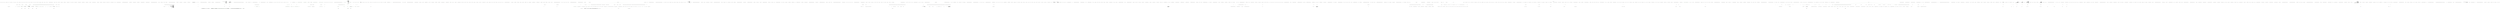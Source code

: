 digraph  {
n37 [label="QuantConnect.Holding", span=""];
n38 [label="QuantConnect.AlgorithmControl", span=""];
n0 [cluster="QuantConnect.Holding.Holding()", label="Entry QuantConnect.Holding.Holding()", span="83-83"];
n3 [cluster="QuantConnect.Holding.Holding()", label="Exit QuantConnect.Holding.Holding()", span="83-83"];
n4 [cluster="QuantConnect.Holding.Holding(QuantConnect.Securities.Security)", label="Entry QuantConnect.Holding.Holding(QuantConnect.Securities.Security)", span="93-93"];
n5 [cluster="QuantConnect.Holding.Holding(QuantConnect.Securities.Security)", label="var holding = security.Holdings", span="96-96"];
n10 [cluster="QuantConnect.Holding.Holding(QuantConnect.Securities.Security)", label="CurrencySymbol = Currencies.GetCurrencySymbol(security.QuoteCurrency.Symbol)", span="102-102"];
n6 [cluster="QuantConnect.Holding.Holding(QuantConnect.Securities.Security)", label="Symbol = holding.Symbol", span="98-98"];
n13 [cluster="QuantConnect.Holding.Holding(QuantConnect.Securities.Security)", label="holding.Type == SecurityType.Forex || holding.Type == SecurityType.Cfd", span="106-106"];
n19 [cluster="QuantConnect.Currencies.GetCurrencySymbol(string)", label="Entry QuantConnect.Currencies.GetCurrencySymbol(string)", span="267-267"];
n14 [cluster="QuantConnect.Holding.Holding(QuantConnect.Securities.Security)", label="rounding = 5", span="108-108"];
n20 [cluster="System.Math.Round(decimal, int)", label="Entry System.Math.Round(decimal, int)", span="0-0"];
n18 [cluster="QuantConnect.Holding.Holding(QuantConnect.Securities.Security)", label="Exit QuantConnect.Holding.Holding(QuantConnect.Securities.Security)", span="93-93"];
n21 [cluster="QuantConnect.Holding.Clone()", label="Entry QuantConnect.Holding.Clone()", span="120-120"];
n23 [cluster="QuantConnect.Holding.Clone()", label="Exit QuantConnect.Holding.Clone()", span="120-120"];
n24 [cluster="QuantConnect.Holding.ToString()", label="Entry QuantConnect.Holding.ToString()", span="139-139"];
n30 [cluster="string.Format(string, params object[])", label="Entry string.Format(string, params object[])", span="0-0"];
n31 [cluster="string.Format(string, object)", label="Entry string.Format(string, object)", span="0-0"];
n29 [cluster="QuantConnect.Holding.ToString()", label="Exit QuantConnect.Holding.ToString()", span="139-139"];
n32 [cluster="QuantConnect.AlgorithmControl.AlgorithmControl()", label="Entry QuantConnect.AlgorithmControl.AlgorithmControl()", span="471-471"];
n33 [cluster="QuantConnect.AlgorithmControl.AlgorithmControl()", label="HasSubscribers = true", span="474-474"];
n34 [cluster="QuantConnect.AlgorithmControl.AlgorithmControl()", label="Status = AlgorithmStatus.Running", span="475-475"];
n35 [cluster="QuantConnect.AlgorithmControl.AlgorithmControl()", label="ChartSubscription = ''Strategy Equity''", span="476-476"];
n36 [cluster="QuantConnect.AlgorithmControl.AlgorithmControl()", label="Exit QuantConnect.AlgorithmControl.AlgorithmControl()", span="471-471"];
d3 [cluster="QuantConnect.Algorithm.CSharp.ScheduledEventsAlgorithm.Initialize()", color=green, community=0, label="SetCash(100000)", prediction=0, span="32-32"];
d53 [label="QuantConnect.Algorithm.CSharp.ScheduledEventsAlgorithm", span=""];
d2 [cluster="QuantConnect.Algorithm.CSharp.ScheduledEventsAlgorithm.Initialize()", label="SetEndDate(2013, 10, 11)", span="31-31"];
d4 [cluster="QuantConnect.Algorithm.CSharp.ScheduledEventsAlgorithm.Initialize()", label="AddSecurity(SecurityType.Equity, ''SPY'', Resolution.Minute)", span="34-34"];
d14 [cluster="QuantConnect.Algorithm.QCAlgorithm.SetCash(int)", label="Entry QuantConnect.Algorithm.QCAlgorithm.SetCash(int)", span="1014-1014"];
d5 [cluster="QuantConnect.Algorithm.CSharp.ScheduledEventsAlgorithm.Initialize()", color=green, community=0, label="Schedule.On(DateRules.On(2013, 10, 7), TimeRules.At(13, 0), () =>\r\n            {\r\n                Log(''SpecificTime: Fired at : '' + Time);\r\n            })", prediction=0, span="41-44"];
d6 [cluster="QuantConnect.Algorithm.CSharp.ScheduledEventsAlgorithm.Initialize()", label="Schedule.On(DateRules.EveryDay(''SPY''), TimeRules.AfterMarketOpen(''SPY'', 10), () =>\r\n            {\r\n                Log(''EveryDay.SPY 10 min after open: Fired at: '' + Time);\r\n            })", span="48-51"];
d16 [cluster="QuantConnect.Scheduling.DateRules.On(int, int, int)", label="Entry QuantConnect.Scheduling.DateRules.On(int, int, int)", span="47-47"];
d17 [cluster="QuantConnect.Scheduling.TimeRules.At(int, int, int)", label="Entry QuantConnect.Scheduling.TimeRules.At(int, int, int)", span="70-70"];
d18 [cluster="QuantConnect.Scheduling.ScheduleManager.On(QuantConnect.Scheduling.IDateRule, QuantConnect.Scheduling.ITimeRule, System.Action)", label="Entry QuantConnect.Scheduling.ScheduleManager.On(QuantConnect.Scheduling.IDateRule, QuantConnect.Scheduling.ITimeRule, System.Action)", span="128-128"];
d27 [cluster="lambda expression", label="Entry lambda expression", span="41-44"];
d9 [cluster="QuantConnect.Algorithm.CSharp.ScheduledEventsAlgorithm.Initialize()", color=green, community=0, label="Schedule.On(DateRules.EveryDay(), TimeRules.Every(TimeSpan.FromMinutes(10)), () =>\r\n            {\r\n                // if we have over 1000 dollars in unrealized losses, liquidate\r\n                if (Portfolio.TotalUnrealizedProfit < -1000)\r\n                {\r\n                    Log(''Liquidated due to unrealized losses at: '' + Time);\r\n                    Liquidate();\r\n                }\r\n            })", prediction=0, span="69-77"];
d8 [cluster="QuantConnect.Algorithm.CSharp.ScheduledEventsAlgorithm.Initialize()", label="Schedule.On(DateRules.Every(DayOfWeek.Monday, DayOfWeek.Friday), TimeRules.At(12, 0), () =>\r\n            {\r\n                Log(''Mon/Fri at 12pm: Fired at: '' + Time);\r\n            })", span="61-64"];
d10 [cluster="QuantConnect.Algorithm.CSharp.ScheduledEventsAlgorithm.Initialize()", color=green, community=0, label="Schedule.On(DateRules.MonthStart(''SPY''), TimeRules.AfterMarketOpen(''SPY''), () =>\r\n            {\r\n                // good spot for rebalancing code?\r\n            })", prediction=0, span="82-85"];
d23 [cluster="QuantConnect.Scheduling.DateRules.EveryDay()", label="Entry QuantConnect.Scheduling.DateRules.EveryDay()", span="81-81"];
d24 [cluster="System.TimeSpan.FromMinutes(double)", label="Entry System.TimeSpan.FromMinutes(double)", span="0-0"];
d25 [cluster="QuantConnect.Scheduling.TimeRules.Every(System.TimeSpan)", label="Entry QuantConnect.Scheduling.TimeRules.Every(System.TimeSpan)", span="123-123"];
d40 [cluster="lambda expression", label="Entry lambda expression", span="69-77"];
d11 [cluster="QuantConnect.Algorithm.CSharp.ScheduledEventsAlgorithm.Initialize()", label="Exit QuantConnect.Algorithm.CSharp.ScheduledEventsAlgorithm.Initialize()", span="28-28"];
d26 [cluster="QuantConnect.Scheduling.DateRules.MonthStart(QuantConnect.Symbol)", label="Entry QuantConnect.Scheduling.DateRules.MonthStart(QuantConnect.Symbol)", span="113-113"];
d20 [cluster="QuantConnect.Scheduling.TimeRules.AfterMarketOpen(QuantConnect.Symbol, double, bool)", label="Entry QuantConnect.Scheduling.TimeRules.AfterMarketOpen(QuantConnect.Symbol, double, bool)", span="138-138"];
d46 [cluster="lambda expression", label="Entry lambda expression", span="82-85"];
d28 [cluster="lambda expression", color=green, community=0, label="Log(''SpecificTime: Fired at : '' + Time)", prediction=0, span="43-43"];
d29 [cluster="lambda expression", label="Exit lambda expression", span="41-44"];
d30 [cluster="QuantConnect.Algorithm.QCAlgorithm.Log(string)", label="Entry QuantConnect.Algorithm.QCAlgorithm.Log(string)", span="1626-1626"];
d42 [cluster="lambda expression", color=green, community=0, label="Log(''Liquidated due to unrealized losses at: '' + Time)", prediction=0, span="74-74"];
d41 [cluster="lambda expression", label="Portfolio.TotalUnrealizedProfit < -1000", span="72-72"];
d43 [cluster="lambda expression", color=green, community=0, label="Liquidate()", prediction=0, span="75-75"];
d44 [cluster="lambda expression", label="Exit lambda expression", span="69-77"];
d45 [cluster="QuantConnect.Algorithm.QCAlgorithm.Liquidate(QuantConnect.Symbol, string)", label="Entry QuantConnect.Algorithm.QCAlgorithm.Liquidate(QuantConnect.Symbol, string)", span="760-760"];
d49 [cluster="QuantConnect.Algorithm.CSharp.ScheduledEventsAlgorithm.OnData(QuantConnect.Data.Slice)", color=green, community=0, label="!Portfolio.Invested", prediction=0, span="94-94"];
d48 [cluster="QuantConnect.Algorithm.CSharp.ScheduledEventsAlgorithm.OnData(QuantConnect.Data.Slice)", label="Entry QuantConnect.Algorithm.CSharp.ScheduledEventsAlgorithm.OnData(QuantConnect.Data.Slice)", span="92-92"];
d50 [cluster="QuantConnect.Algorithm.CSharp.ScheduledEventsAlgorithm.OnData(QuantConnect.Data.Slice)", color=green, community=0, label="SetHoldings(''SPY'', 1)", prediction=0, span="96-96"];
d51 [cluster="QuantConnect.Algorithm.CSharp.ScheduledEventsAlgorithm.OnData(QuantConnect.Data.Slice)", label="Exit QuantConnect.Algorithm.CSharp.ScheduledEventsAlgorithm.OnData(QuantConnect.Data.Slice)", span="92-92"];
d52 [cluster="QuantConnect.Algorithm.QCAlgorithm.SetHoldings(QuantConnect.Symbol, int, bool, string)", label="Entry QuantConnect.Algorithm.QCAlgorithm.SetHoldings(QuantConnect.Symbol, int, bool, string)", span="861-861"];
d1 [cluster="QuantConnect.Algorithm.CSharp.ScheduledEventsAlgorithm.Initialize()", label="SetStartDate(2013, 10, 07)", span="30-30"];
d32 [cluster="lambda expression", label="Log(''EveryDay.SPY 10 min after open: Fired at: '' + Time)", span="50-50"];
d7 [cluster="QuantConnect.Algorithm.CSharp.ScheduledEventsAlgorithm.Initialize()", label="Schedule.On(DateRules.EveryDay(''SPY''), TimeRules.BeforeMarketClose(''SPY'', 10), () =>\r\n            {\r\n                Log(''EveryDay.SPY 10 min before close: Fired at: '' + Time);\r\n            })", span="55-58"];
d35 [cluster="lambda expression", label="Log(''EveryDay.SPY 10 min before close: Fired at: '' + Time)", span="57-57"];
d38 [cluster="lambda expression", label="Log(''Mon/Fri at 12pm: Fired at: '' + Time)", span="63-63"];
d13 [cluster="QuantConnect.Algorithm.QCAlgorithm.SetEndDate(int, int, int)", label="Entry QuantConnect.Algorithm.QCAlgorithm.SetEndDate(int, int, int)", span="1090-1090"];
d15 [cluster="QuantConnect.Algorithm.QCAlgorithm.AddSecurity(QuantConnect.SecurityType, string, QuantConnect.Resolution, bool, bool)", label="Entry QuantConnect.Algorithm.QCAlgorithm.AddSecurity(QuantConnect.SecurityType, string, QuantConnect.Resolution, bool, bool)", span="1257-1257"];
d19 [cluster="QuantConnect.Scheduling.DateRules.EveryDay(QuantConnect.Symbol)", label="Entry QuantConnect.Scheduling.DateRules.EveryDay(QuantConnect.Symbol)", span="91-91"];
d31 [cluster="lambda expression", label="Entry lambda expression", span="48-51"];
d22 [cluster="QuantConnect.Scheduling.DateRules.Every(params System.DayOfWeek[])", label="Entry QuantConnect.Scheduling.DateRules.Every(params System.DayOfWeek[])", span="71-71"];
d37 [cluster="lambda expression", label="Entry lambda expression", span="61-64"];
d0 [cluster="QuantConnect.Algorithm.CSharp.ScheduledEventsAlgorithm.Initialize()", label="Entry QuantConnect.Algorithm.CSharp.ScheduledEventsAlgorithm.Initialize()", span="28-28"];
d47 [cluster="lambda expression", label="Exit lambda expression", span="82-85"];
d12 [cluster="QuantConnect.Algorithm.QCAlgorithm.SetStartDate(int, int, int)", label="Entry QuantConnect.Algorithm.QCAlgorithm.SetStartDate(int, int, int)", span="1065-1065"];
d33 [cluster="lambda expression", label="Exit lambda expression", span="48-51"];
d21 [cluster="QuantConnect.Scheduling.TimeRules.BeforeMarketClose(QuantConnect.Symbol, double, bool)", label="Entry QuantConnect.Scheduling.TimeRules.BeforeMarketClose(QuantConnect.Symbol, double, bool)", span="164-164"];
d34 [cluster="lambda expression", label="Entry lambda expression", span="55-58"];
d36 [cluster="lambda expression", label="Exit lambda expression", span="55-58"];
d39 [cluster="lambda expression", label="Exit lambda expression", span="61-64"];
m1_3 [cluster="QuantConnect.Indicators.CandlestickPatterns.CandleSettings.Get(QuantConnect.Indicators.CandlestickPatterns.CandleSettingType)", file="AlgoSeekFuturesReader.cs", label="Entry QuantConnect.Indicators.CandlestickPatterns.CandleSettings.Get(QuantConnect.Indicators.CandlestickPatterns.CandleSettingType)", span="46-46"];
m1_23 [cluster="QuantConnect.Indicators.CandlestickPatterns.CandlestickPattern.GetCandleRange(QuantConnect.Indicators.CandlestickPatterns.CandleSettingType, QuantConnect.Data.Market.IBaseDataBar)", file="AlgoSeekFuturesReader.cs", label="Entry QuantConnect.Indicators.CandlestickPatterns.CandlestickPattern.GetCandleRange(QuantConnect.Indicators.CandlestickPatterns.CandleSettingType, QuantConnect.Data.Market.IBaseDataBar)", span="67-67"];
m1_0 [cluster="QuantConnect.Indicators.CandlestickPatterns.ThreeBlackCrows.ThreeBlackCrows(string)", file="AlgoSeekFuturesReader.cs", label="Entry QuantConnect.Indicators.CandlestickPatterns.ThreeBlackCrows.ThreeBlackCrows(string)", span="43-43"];
m1_1 [cluster="QuantConnect.Indicators.CandlestickPatterns.ThreeBlackCrows.ThreeBlackCrows(string)", file="AlgoSeekFuturesReader.cs", label="_shadowVeryShortAveragePeriod = CandleSettings.Get(CandleSettingType.ShadowVeryShort).AveragePeriod", span="46-46"];
m1_2 [cluster="QuantConnect.Indicators.CandlestickPatterns.ThreeBlackCrows.ThreeBlackCrows(string)", file="AlgoSeekFuturesReader.cs", label="Exit QuantConnect.Indicators.CandlestickPatterns.ThreeBlackCrows.ThreeBlackCrows(string)", span="43-43"];
m1_24 [cluster="QuantConnect.Indicators.CandlestickPatterns.CandlestickPattern.GetCandleColor(QuantConnect.Data.Market.IBaseDataBar)", file="AlgoSeekFuturesReader.cs", label="Entry QuantConnect.Indicators.CandlestickPatterns.CandlestickPattern.GetCandleColor(QuantConnect.Data.Market.IBaseDataBar)", span="39-39"];
m1_25 [cluster="QuantConnect.Indicators.CandlestickPatterns.CandlestickPattern.GetLowerShadow(QuantConnect.Data.Market.IBaseDataBar)", file="AlgoSeekFuturesReader.cs", label="Entry QuantConnect.Indicators.CandlestickPatterns.CandlestickPattern.GetLowerShadow(QuantConnect.Data.Market.IBaseDataBar)", span="121-121"];
m1_26 [cluster="QuantConnect.Indicators.CandlestickPatterns.CandlestickPattern.GetCandleAverage(QuantConnect.Indicators.CandlestickPatterns.CandleSettingType, decimal, QuantConnect.Data.Market.IBaseDataBar)", file="AlgoSeekFuturesReader.cs", label="Entry QuantConnect.Indicators.CandlestickPatterns.CandlestickPattern.GetCandleAverage(QuantConnect.Indicators.CandlestickPatterns.CandleSettingType, decimal, QuantConnect.Data.Market.IBaseDataBar)", span="141-141"];
m1_31 [cluster="QuantConnect.Indicators.WindowIndicator<T>.Reset()", file="AlgoSeekFuturesReader.cs", label="Entry QuantConnect.Indicators.WindowIndicator<T>.Reset()", span="69-69"];
m1_27 [cluster="QuantConnect.Indicators.CandlestickPatterns.ThreeBlackCrows.Reset()", file="AlgoSeekFuturesReader.cs", label="Entry QuantConnect.Indicators.CandlestickPatterns.ThreeBlackCrows.Reset()", span="131-131"];
m1_28 [cluster="QuantConnect.Indicators.CandlestickPatterns.ThreeBlackCrows.Reset()", file="AlgoSeekFuturesReader.cs", label="_shadowVeryShortPeriodTotal = new decimal[3]", span="133-133"];
m1_29 [cluster="QuantConnect.Indicators.CandlestickPatterns.ThreeBlackCrows.Reset()", file="AlgoSeekFuturesReader.cs", label="base.Reset()", span="134-134"];
m1_30 [cluster="QuantConnect.Indicators.CandlestickPatterns.ThreeBlackCrows.Reset()", file="AlgoSeekFuturesReader.cs", label="Exit QuantConnect.Indicators.CandlestickPatterns.ThreeBlackCrows.Reset()", span="131-131"];
m1_6 [cluster="QuantConnect.Indicators.CandlestickPatterns.ThreeBlackCrows.ComputeNextValue(QuantConnect.Indicators.IReadOnlyWindow<QuantConnect.Data.Market.IBaseDataBar>, QuantConnect.Data.Market.IBaseDataBar)", file="AlgoSeekFuturesReader.cs", label="Entry QuantConnect.Indicators.CandlestickPatterns.ThreeBlackCrows.ComputeNextValue(QuantConnect.Indicators.IReadOnlyWindow<QuantConnect.Data.Market.IBaseDataBar>, QuantConnect.Data.Market.IBaseDataBar)", span="71-71"];
m1_7 [cluster="QuantConnect.Indicators.CandlestickPatterns.ThreeBlackCrows.ComputeNextValue(QuantConnect.Indicators.IReadOnlyWindow<QuantConnect.Data.Market.IBaseDataBar>, QuantConnect.Data.Market.IBaseDataBar)", file="AlgoSeekFuturesReader.cs", label="!IsReady", span="73-73"];
m1_9 [cluster="QuantConnect.Indicators.CandlestickPatterns.ThreeBlackCrows.ComputeNextValue(QuantConnect.Indicators.IReadOnlyWindow<QuantConnect.Data.Market.IBaseDataBar>, QuantConnect.Data.Market.IBaseDataBar)", file="AlgoSeekFuturesReader.cs", label="_shadowVeryShortPeriodTotal[2] += GetCandleRange(CandleSettingType.ShadowVeryShort, window[2])", span="77-77"];
m1_10 [cluster="QuantConnect.Indicators.CandlestickPatterns.ThreeBlackCrows.ComputeNextValue(QuantConnect.Indicators.IReadOnlyWindow<QuantConnect.Data.Market.IBaseDataBar>, QuantConnect.Data.Market.IBaseDataBar)", file="AlgoSeekFuturesReader.cs", label="_shadowVeryShortPeriodTotal[1] += GetCandleRange(CandleSettingType.ShadowVeryShort, window[1])", span="78-78"];
m1_11 [cluster="QuantConnect.Indicators.CandlestickPatterns.ThreeBlackCrows.ComputeNextValue(QuantConnect.Indicators.IReadOnlyWindow<QuantConnect.Data.Market.IBaseDataBar>, QuantConnect.Data.Market.IBaseDataBar)", file="AlgoSeekFuturesReader.cs", label="_shadowVeryShortPeriodTotal[0] += GetCandleRange(CandleSettingType.ShadowVeryShort, input)", span="79-79"];
m1_14 [cluster="QuantConnect.Indicators.CandlestickPatterns.ThreeBlackCrows.ComputeNextValue(QuantConnect.Indicators.IReadOnlyWindow<QuantConnect.Data.Market.IBaseDataBar>, QuantConnect.Data.Market.IBaseDataBar)", file="AlgoSeekFuturesReader.cs", label="GetCandleColor(window[3]) == CandleColor.White &&\r\n                // 1st black\r\n                GetCandleColor(window[2]) == CandleColor.Black &&\r\n                // very short lower shadow\r\n                GetLowerShadow(window[2]) < GetCandleAverage(CandleSettingType.ShadowVeryShort, _shadowVeryShortPeriodTotal[2], window[2]) &&\r\n                // 2nd black\r\n                GetCandleColor(window[1]) == CandleColor.Black &&\r\n                // very short lower shadow\r\n                GetLowerShadow(window[1]) < GetCandleAverage(CandleSettingType.ShadowVeryShort, _shadowVeryShortPeriodTotal[1], window[1]) &&\r\n                // 3rd black\r\n                GetCandleColor(input) == CandleColor.Black &&\r\n                // very short lower shadow\r\n                GetLowerShadow(input) < GetCandleAverage(CandleSettingType.ShadowVeryShort, _shadowVeryShortPeriodTotal[0], input) &&\r\n                // 2nd black opens within 1st black's rb\r\n                window[1].Open < window[2].Open && window[1].Open > window[2].Close &&\r\n                // 3rd black opens within 2nd black's rb\r\n                input.Open < window[1].Open && input.Open > window[1].Close &&\r\n                // 1st black closes under prior candle's high\r\n                window[3].High > window[2].Close &&\r\n                // three declining\r\n                window[2].Close > window[1].Close &&\r\n                // three declining\r\n                window[1].Close > input.Close", span="88-110"];
m1_19 [cluster="QuantConnect.Indicators.CandlestickPatterns.ThreeBlackCrows.ComputeNextValue(QuantConnect.Indicators.IReadOnlyWindow<QuantConnect.Data.Market.IBaseDataBar>, QuantConnect.Data.Market.IBaseDataBar)", file="AlgoSeekFuturesReader.cs", label="_shadowVeryShortPeriodTotal[i] += GetCandleRange(CandleSettingType.ShadowVeryShort, window[i]) -\r\n                                                  GetCandleRange(CandleSettingType.ShadowVeryShort, window[i + _shadowVeryShortAveragePeriod])", span="121-122"];
m1_8 [cluster="QuantConnect.Indicators.CandlestickPatterns.ThreeBlackCrows.ComputeNextValue(QuantConnect.Indicators.IReadOnlyWindow<QuantConnect.Data.Market.IBaseDataBar>, QuantConnect.Data.Market.IBaseDataBar)", file="AlgoSeekFuturesReader.cs", label="Samples >= Period - _shadowVeryShortAveragePeriod", span="75-75"];
m1_13 [cluster="QuantConnect.Indicators.CandlestickPatterns.ThreeBlackCrows.ComputeNextValue(QuantConnect.Indicators.IReadOnlyWindow<QuantConnect.Data.Market.IBaseDataBar>, QuantConnect.Data.Market.IBaseDataBar)", file="AlgoSeekFuturesReader.cs", label="decimal value", span="85-85"];
m1_12 [cluster="QuantConnect.Indicators.CandlestickPatterns.ThreeBlackCrows.ComputeNextValue(QuantConnect.Indicators.IReadOnlyWindow<QuantConnect.Data.Market.IBaseDataBar>, QuantConnect.Data.Market.IBaseDataBar)", file="AlgoSeekFuturesReader.cs", label="return 0m;", span="82-82"];
m1_15 [cluster="QuantConnect.Indicators.CandlestickPatterns.ThreeBlackCrows.ComputeNextValue(QuantConnect.Indicators.IReadOnlyWindow<QuantConnect.Data.Market.IBaseDataBar>, QuantConnect.Data.Market.IBaseDataBar)", file="AlgoSeekFuturesReader.cs", label="value = -1m", span="112-112"];
m1_16 [cluster="QuantConnect.Indicators.CandlestickPatterns.ThreeBlackCrows.ComputeNextValue(QuantConnect.Indicators.IReadOnlyWindow<QuantConnect.Data.Market.IBaseDataBar>, QuantConnect.Data.Market.IBaseDataBar)", file="AlgoSeekFuturesReader.cs", label="value = 0m", span="114-114"];
m1_17 [cluster="QuantConnect.Indicators.CandlestickPatterns.ThreeBlackCrows.ComputeNextValue(QuantConnect.Indicators.IReadOnlyWindow<QuantConnect.Data.Market.IBaseDataBar>, QuantConnect.Data.Market.IBaseDataBar)", file="AlgoSeekFuturesReader.cs", label="var i = 2", span="119-119"];
m1_21 [cluster="QuantConnect.Indicators.CandlestickPatterns.ThreeBlackCrows.ComputeNextValue(QuantConnect.Indicators.IReadOnlyWindow<QuantConnect.Data.Market.IBaseDataBar>, QuantConnect.Data.Market.IBaseDataBar)", file="AlgoSeekFuturesReader.cs", label="return value;", span="125-125"];
m1_18 [cluster="QuantConnect.Indicators.CandlestickPatterns.ThreeBlackCrows.ComputeNextValue(QuantConnect.Indicators.IReadOnlyWindow<QuantConnect.Data.Market.IBaseDataBar>, QuantConnect.Data.Market.IBaseDataBar)", file="AlgoSeekFuturesReader.cs", label="i >= 0", span="119-119"];
m1_20 [cluster="QuantConnect.Indicators.CandlestickPatterns.ThreeBlackCrows.ComputeNextValue(QuantConnect.Indicators.IReadOnlyWindow<QuantConnect.Data.Market.IBaseDataBar>, QuantConnect.Data.Market.IBaseDataBar)", file="AlgoSeekFuturesReader.cs", label="i--", span="119-119"];
m1_22 [cluster="QuantConnect.Indicators.CandlestickPatterns.ThreeBlackCrows.ComputeNextValue(QuantConnect.Indicators.IReadOnlyWindow<QuantConnect.Data.Market.IBaseDataBar>, QuantConnect.Data.Market.IBaseDataBar)", file="AlgoSeekFuturesReader.cs", label="Exit QuantConnect.Indicators.CandlestickPatterns.ThreeBlackCrows.ComputeNextValue(QuantConnect.Indicators.IReadOnlyWindow<QuantConnect.Data.Market.IBaseDataBar>, QuantConnect.Data.Market.IBaseDataBar)", span="71-71"];
m1_4 [cluster="QuantConnect.Indicators.CandlestickPatterns.ThreeBlackCrows.ThreeBlackCrows()", file="AlgoSeekFuturesReader.cs", label="Entry QuantConnect.Indicators.CandlestickPatterns.ThreeBlackCrows.ThreeBlackCrows()", span="52-52"];
m1_5 [cluster="QuantConnect.Indicators.CandlestickPatterns.ThreeBlackCrows.ThreeBlackCrows()", file="AlgoSeekFuturesReader.cs", label="Exit QuantConnect.Indicators.CandlestickPatterns.ThreeBlackCrows.ThreeBlackCrows()", span="52-52"];
m1_32 [file="AlgoSeekFuturesReader.cs", label="QuantConnect.Indicators.CandlestickPatterns.ThreeBlackCrows", span=""];
m2_66 [cluster="QuantConnect.ToolBox.AlgoSeekOptionsConverter.AlgoSeekOptionsReader.AlgoSeekOptionsReader(string, System.DateTime, System.Collections.Generic.HashSet<string>)", file="AlgoSeekOptionsConverter.cs", label="Entry QuantConnect.ToolBox.AlgoSeekOptionsConverter.AlgoSeekOptionsReader.AlgoSeekOptionsReader(string, System.DateTime, System.Collections.Generic.HashSet<string>)", span="53-53"];
m2_85 [cluster="QuantConnect.ToolBox.AlgoSeekOptionsConverter.AlgoSeekOptionsConverter.WriteToDisk(System.Collections.Generic.Dictionary<QuantConnect.Symbol, System.Collections.Generic.List<QuantConnect.ToolBox.AlgoSeekOptionsConverter.AlgoSeekOptionsProcessor>>, System.Threading.ManualResetEvent, System.DateTime, System.TimeSpan, bool)", color=green, community=0, file="AlgoSeekOptionsConverter.cs", label="Task.Run(() =>\r\n            {\r\n                foreach (var type in Enum.GetValues(typeof(TickType)))\r\n                {\r\n                    var tickType = type;\r\n                    var groups = processors.Values.Select(x => x[(int) tickType]).Where(x => x.Queue.Count > 0).GroupBy(process => process.Symbol.Underlying.Value);\r\n\r\n                    Parallel.ForEach(groups, group =>\r\n                    {\r\n                        var symbol = group.Key;\r\n                        var zip = group.First().ZipPath.Replace(''.zip'', string.Empty);\r\n\r\n                        foreach (var processor in group)\r\n                        {\r\n                            var tempFileName = Path.Combine(zip, processor.EntryPath);\r\n\r\n                            Directory.CreateDirectory(zip);\r\n                            File.AppendAllText(tempFileName, FileBuilder(processor));\r\n                        }\r\n                    });\r\n                }\r\n                waitForFlush.Set();\r\n            })", prediction=9, span="180-202"];
m2_70 [cluster="QuantConnect.ToolBox.AlgoSeekOptionsConverter.AlgoSeekOptionsConverter.WriteToDisk(System.Collections.Generic.Dictionary<QuantConnect.Symbol, System.Collections.Generic.List<QuantConnect.ToolBox.AlgoSeekOptionsConverter.AlgoSeekOptionsProcessor>>, System.Threading.ManualResetEvent, System.DateTime, System.TimeSpan, bool)", file="AlgoSeekOptionsConverter.cs", label="Entry QuantConnect.ToolBox.AlgoSeekOptionsConverter.AlgoSeekOptionsConverter.WriteToDisk(System.Collections.Generic.Dictionary<QuantConnect.Symbol, System.Collections.Generic.List<QuantConnect.ToolBox.AlgoSeekOptionsConverter.AlgoSeekOptionsProcessor>>, System.Threading.ManualResetEvent, System.DateTime, System.TimeSpan, bool)", span="174-174"];
m2_82 [cluster="QuantConnect.ToolBox.AlgoSeekOptionsConverter.AlgoSeekOptionsConverter.WriteToDisk(System.Collections.Generic.Dictionary<QuantConnect.Symbol, System.Collections.Generic.List<QuantConnect.ToolBox.AlgoSeekOptionsConverter.AlgoSeekOptionsProcessor>>, System.Threading.ManualResetEvent, System.DateTime, System.TimeSpan, bool)", color=green, community=0, file="AlgoSeekOptionsConverter.cs", label="waitForFlush.WaitOne()", prediction=10, span="176-176"];
m2_83 [cluster="QuantConnect.ToolBox.AlgoSeekOptionsConverter.AlgoSeekOptionsConverter.WriteToDisk(System.Collections.Generic.Dictionary<QuantConnect.Symbol, System.Collections.Generic.List<QuantConnect.ToolBox.AlgoSeekOptionsConverter.AlgoSeekOptionsProcessor>>, System.Threading.ManualResetEvent, System.DateTime, System.TimeSpan, bool)", color=green, community=0, file="AlgoSeekOptionsConverter.cs", label="waitForFlush.Reset()", prediction=11, span="177-177"];
m2_84 [cluster="QuantConnect.ToolBox.AlgoSeekOptionsConverter.AlgoSeekOptionsConverter.WriteToDisk(System.Collections.Generic.Dictionary<QuantConnect.Symbol, System.Collections.Generic.List<QuantConnect.ToolBox.AlgoSeekOptionsConverter.AlgoSeekOptionsProcessor>>, System.Threading.ManualResetEvent, System.DateTime, System.TimeSpan, bool)", color=green, community=0, file="AlgoSeekOptionsConverter.cs", label="Flush(processors, peekTickTime, final)", prediction=11, span="178-178"];
m2_86 [cluster="QuantConnect.ToolBox.AlgoSeekOptionsConverter.AlgoSeekOptionsConverter.WriteToDisk(System.Collections.Generic.Dictionary<QuantConnect.Symbol, System.Collections.Generic.List<QuantConnect.ToolBox.AlgoSeekOptionsConverter.AlgoSeekOptionsProcessor>>, System.Threading.ManualResetEvent, System.DateTime, System.TimeSpan, bool)", color=green, community=0, file="AlgoSeekOptionsConverter.cs", label=final, prediction=11, span="205-205"];
m2_87 [cluster="QuantConnect.ToolBox.AlgoSeekOptionsConverter.AlgoSeekOptionsConverter.WriteToDisk(System.Collections.Generic.Dictionary<QuantConnect.Symbol, System.Collections.Generic.List<QuantConnect.ToolBox.AlgoSeekOptionsConverter.AlgoSeekOptionsProcessor>>, System.Threading.ManualResetEvent, System.DateTime, System.TimeSpan, bool)", color=green, community=0, file="AlgoSeekOptionsConverter.cs", label="waitForFlush.WaitOne()", prediction=11, span="205-205"];
m2_88 [cluster="QuantConnect.ToolBox.AlgoSeekOptionsConverter.AlgoSeekOptionsConverter.WriteToDisk(System.Collections.Generic.Dictionary<QuantConnect.Symbol, System.Collections.Generic.List<QuantConnect.ToolBox.AlgoSeekOptionsConverter.AlgoSeekOptionsProcessor>>, System.Threading.ManualResetEvent, System.DateTime, System.TimeSpan, bool)", file="AlgoSeekOptionsConverter.cs", label="return peekTickTime.RoundDown(step);", span="207-207"];
m2_89 [cluster="QuantConnect.ToolBox.AlgoSeekOptionsConverter.AlgoSeekOptionsConverter.WriteToDisk(System.Collections.Generic.Dictionary<QuantConnect.Symbol, System.Collections.Generic.List<QuantConnect.ToolBox.AlgoSeekOptionsConverter.AlgoSeekOptionsProcessor>>, System.Threading.ManualResetEvent, System.DateTime, System.TimeSpan, bool)", file="AlgoSeekOptionsConverter.cs", label="Exit QuantConnect.ToolBox.AlgoSeekOptionsConverter.AlgoSeekOptionsConverter.WriteToDisk(System.Collections.Generic.Dictionary<QuantConnect.Symbol, System.Collections.Generic.List<QuantConnect.ToolBox.AlgoSeekOptionsConverter.AlgoSeekOptionsProcessor>>, System.Threading.ManualResetEvent, System.DateTime, System.TimeSpan, bool)", span="174-174"];
m2_78 [cluster="System.Diagnostics.Process.GetCurrentProcess()", file="AlgoSeekOptionsConverter.cs", label="Entry System.Diagnostics.Process.GetCurrentProcess()", span="0-0"];
m2_71 [cluster="System.Collections.Generic.Dictionary<TKey, TValue>.TryGetValue(TKey, out TValue)", file="AlgoSeekOptionsConverter.cs", label="Entry System.Collections.Generic.Dictionary<TKey, TValue>.TryGetValue(TKey, out TValue)", span="0-0"];
m2_102 [cluster="Unk.Where", file="AlgoSeekOptionsConverter.cs", label="Entry Unk.Where", span=""];
m2_129 [cluster="QuantConnect.ToolBox.AlgoSeekOptionsConverter.AlgoSeekOptionsConverter.FileBuilder(QuantConnect.ToolBox.AlgoSeekOptionsConverter.AlgoSeekOptionsProcessor)", file="AlgoSeekOptionsConverter.cs", label="Entry QuantConnect.ToolBox.AlgoSeekOptionsConverter.AlgoSeekOptionsConverter.FileBuilder(QuantConnect.ToolBox.AlgoSeekOptionsConverter.AlgoSeekOptionsProcessor)", span="216-216"];
m2_130 [cluster="QuantConnect.ToolBox.AlgoSeekOptionsConverter.AlgoSeekOptionsConverter.FileBuilder(QuantConnect.ToolBox.AlgoSeekOptionsConverter.AlgoSeekOptionsProcessor)", color=green, community=0, file="AlgoSeekOptionsConverter.cs", label="var sb = new StringBuilder()", prediction=15, span="218-218"];
m2_131 [cluster="QuantConnect.ToolBox.AlgoSeekOptionsConverter.AlgoSeekOptionsConverter.FileBuilder(QuantConnect.ToolBox.AlgoSeekOptionsConverter.AlgoSeekOptionsProcessor)", color=green, community=0, file="AlgoSeekOptionsConverter.cs", label="processor.Queue", prediction=15, span="219-219"];
m2_132 [cluster="QuantConnect.ToolBox.AlgoSeekOptionsConverter.AlgoSeekOptionsConverter.FileBuilder(QuantConnect.ToolBox.AlgoSeekOptionsConverter.AlgoSeekOptionsProcessor)", color=green, community=0, file="AlgoSeekOptionsConverter.cs", label="sb.AppendLine(LeanData.GenerateLine(data, SecurityType.Option, processor.Resolution))", prediction=15, span="221-221"];
m2_133 [cluster="QuantConnect.ToolBox.AlgoSeekOptionsConverter.AlgoSeekOptionsConverter.FileBuilder(QuantConnect.ToolBox.AlgoSeekOptionsConverter.AlgoSeekOptionsProcessor)", color=green, community=0, file="AlgoSeekOptionsConverter.cs", label="return sb.ToString();", prediction=15, span="223-223"];
m2_134 [cluster="QuantConnect.ToolBox.AlgoSeekOptionsConverter.AlgoSeekOptionsConverter.FileBuilder(QuantConnect.ToolBox.AlgoSeekOptionsConverter.AlgoSeekOptionsProcessor)", file="AlgoSeekOptionsConverter.cs", label="Exit QuantConnect.ToolBox.AlgoSeekOptionsConverter.AlgoSeekOptionsConverter.FileBuilder(QuantConnect.ToolBox.AlgoSeekOptionsConverter.AlgoSeekOptionsProcessor)", span="216-216"];
m2_62 [cluster="System.Diagnostics.Process.WaitForExit()", file="AlgoSeekOptionsConverter.cs", label="Entry System.Diagnostics.Process.WaitForExit()", span="0-0"];
m2_136 [cluster="QuantConnect.Util.LeanData.GenerateLine(QuantConnect.Data.IBaseData, QuantConnect.SecurityType, QuantConnect.Resolution)", file="AlgoSeekOptionsConverter.cs", label="Entry QuantConnect.Util.LeanData.GenerateLine(QuantConnect.Data.IBaseData, QuantConnect.SecurityType, QuantConnect.Resolution)", span="32-32"];
m2_56 [cluster="lambda expression", file="AlgoSeekOptionsConverter.cs", label="Exit lambda expression", span="80-162"];
m2_138 [cluster="System.Text.StringBuilder.ToString()", file="AlgoSeekOptionsConverter.cs", label="Entry System.Text.StringBuilder.ToString()", span="0-0"];
m2_47 [cluster="lambda expression", color=green, community=0, file="AlgoSeekOptionsConverter.cs", label="symbolProcessors[(int)tick.TickType].Process(tick)", prediction=19, span="145-145"];
m2_0 [cluster="QuantConnect.Brokerages.Backtesting.BacktestingBrokerage.BacktestingBrokerage(QuantConnect.Interfaces.IAlgorithm)", file="AlgoSeekOptionsConverter.cs", label="Entry QuantConnect.Brokerages.Backtesting.BacktestingBrokerage.BacktestingBrokerage(QuantConnect.Interfaces.IAlgorithm)", span="39-39"];
m2_2 [cluster="QuantConnect.Brokerages.Backtesting.BacktestingBrokerage.BacktestingBrokerage(QuantConnect.Interfaces.IAlgorithm)", file="AlgoSeekOptionsConverter.cs", label="_orders = _algorithm.Transactions.Orders", span="43-43"];
m2_3 [cluster="QuantConnect.Brokerages.Backtesting.BacktestingBrokerage.BacktestingBrokerage(QuantConnect.Interfaces.IAlgorithm)", file="AlgoSeekOptionsConverter.cs", label="Exit QuantConnect.Brokerages.Backtesting.BacktestingBrokerage.BacktestingBrokerage(QuantConnect.Interfaces.IAlgorithm)", span="39-39"];
m2_4 [cluster="QuantConnect.Brokerages.Backtesting.BacktestingBrokerage.BacktestingBrokerage(QuantConnect.Interfaces.IAlgorithm, string)", file="AlgoSeekOptionsConverter.cs", label="Entry QuantConnect.Brokerages.Backtesting.BacktestingBrokerage.BacktestingBrokerage(QuantConnect.Interfaces.IAlgorithm, string)", span="51-51"];
m2_5 [cluster="QuantConnect.Brokerages.Backtesting.BacktestingBrokerage.BacktestingBrokerage(QuantConnect.Interfaces.IAlgorithm, string)", file="AlgoSeekOptionsConverter.cs", label="_algorithm = algorithm", span="54-54"];
m2_72 [cluster="System.Collections.Generic.List<T>.List(int)", file="AlgoSeekOptionsConverter.cs", label="Entry System.Collections.Generic.List<T>.List(int)", span="0-0"];
m2_125 [cluster="Unk.Combine", file="AlgoSeekOptionsConverter.cs", label="Entry Unk.Combine", span=""];
m2_128 [cluster="System.IO.File.AppendAllText(string, string)", file="AlgoSeekOptionsConverter.cs", label="Entry System.IO.File.AppendAllText(string, string)", span="0-0"];
m2_119 [cluster="lambda expression", file="AlgoSeekOptionsConverter.cs", label="var tempFileName = Path.Combine(zip, processor.EntryPath)", span="194-194"];
m2_49 [cluster="QuantConnect.Securities.Interfaces.ISecurityTransactionModel.LimitFill(QuantConnect.Securities.Security, QuantConnect.Orders.LimitOrder)", color=green, community=0, file="AlgoSeekOptionsConverter.cs", label="Entry QuantConnect.Securities.Interfaces.ISecurityTransactionModel.LimitFill(QuantConnect.Securities.Security, QuantConnect.Orders.LimitOrder)", prediction=20, span="69-69"];
m2_22 [cluster="QuantConnect.Brokerages.Backtesting.BacktestingBrokerage.CancelOrder(QuantConnect.Orders.Order)", file="AlgoSeekOptionsConverter.cs", label="Exit QuantConnect.Brokerages.Backtesting.BacktestingBrokerage.CancelOrder(QuantConnect.Orders.Order)", span="102-102"];
m2_48 [cluster="QuantConnect.Orders.OrderEvent.OrderEvent(int, string, QuantConnect.Orders.OrderStatus, decimal, int, string)", color=green, community=0, file="AlgoSeekOptionsConverter.cs", label="Entry QuantConnect.Orders.OrderEvent.OrderEvent(int, string, QuantConnect.Orders.OrderStatus, decimal, int, string)", prediction=21, span="92-92"];
m2_55 [cluster="QuantConnect.Interfaces.IAlgorithm.Error(string)", color=green, community=0, file="AlgoSeekOptionsConverter.cs", label="Entry QuantConnect.Interfaces.IAlgorithm.Error(string)", prediction=20, span="246-246"];
m2_35 [cluster="QuantConnect.Brokerages.Backtesting.BacktestingBrokerage.Scan()", color=green, community=0, file="AlgoSeekOptionsConverter.cs", label="OrderType.Market", prediction=20, span="154-154"];
m2_50 [cluster="QuantConnect.Securities.Interfaces.ISecurityTransactionModel.StopMarketFill(QuantConnect.Securities.Security, QuantConnect.Orders.StopMarketOrder)", color=green, community=0, file="AlgoSeekOptionsConverter.cs", label="Entry QuantConnect.Securities.Interfaces.ISecurityTransactionModel.StopMarketFill(QuantConnect.Securities.Security, QuantConnect.Orders.StopMarketOrder)", prediction=24, span="52-52"];
m2_36 [cluster="QuantConnect.Brokerages.Backtesting.BacktestingBrokerage.Scan()", color=green, community=0, file="AlgoSeekOptionsConverter.cs", label="fill = model.MarketFill(_algorithm.Securities[order.Symbol], order as MarketOrder)", prediction=11, span="155-155"];
m2_26 [cluster="QuantConnect.Brokerages.Backtesting.BacktestingBrokerage.Scan()", color=green, community=0, file="AlgoSeekOptionsConverter.cs", label="var sufficientBuyingPower = _algorithm.Transactions.GetSufficientCapitalForOrder(_algorithm.Portfolio, order)", prediction=26, span="133-133"];
m2_53 [cluster="QuantConnect.Logging.Log.Error(string, bool)", color=green, community=0, file="AlgoSeekOptionsConverter.cs", label="Entry QuantConnect.Logging.Log.Error(string, bool)", prediction=11, span="104-104"];
m2_54 [cluster="Unk.Format", color=green, community=0, file="AlgoSeekOptionsConverter.cs", label="Entry Unk.Format", prediction=28, span=""];
m2_23 [cluster="QuantConnect.Brokerages.Backtesting.BacktestingBrokerage.Scan()", color=green, community=0, file="AlgoSeekOptionsConverter.cs", label="Entry QuantConnect.Brokerages.Backtesting.BacktestingBrokerage.Scan()", prediction=29, span="114-114"];
m2_31 [cluster="QuantConnect.Brokerages.Backtesting.BacktestingBrokerage.Scan()", color=green, community=0, file="AlgoSeekOptionsConverter.cs", label="OrderType.Limit", prediction=11, span="148-148"];
m2_44 [cluster="QuantConnect.Brokerages.Backtesting.BacktestingBrokerage.Scan()", color=green, community=0, file="AlgoSeekOptionsConverter.cs", label="order.Status != OrderStatus.None", prediction=11, span="175-175"];
m2_46 [cluster="QuantConnect.Brokerages.Backtesting.BacktestingBrokerage.Scan()", color=green, community=0, file="AlgoSeekOptionsConverter.cs", label="Exit QuantConnect.Brokerages.Backtesting.BacktestingBrokerage.Scan()", prediction=11, span="114-114"];
m2_52 [cluster="QuantConnect.Securities.Interfaces.ISecurityTransactionModel.StopLimitFill(QuantConnect.Securities.Security, QuantConnect.Orders.StopLimitOrder)", color=green, community=0, file="AlgoSeekOptionsConverter.cs", label="Entry QuantConnect.Securities.Interfaces.ISecurityTransactionModel.StopLimitFill(QuantConnect.Securities.Security, QuantConnect.Orders.StopLimitOrder)", prediction=11, span="61-61"];
m2_42 [cluster="QuantConnect.Brokerages.Backtesting.BacktestingBrokerage.Scan()", color=green, community=0, file="AlgoSeekOptionsConverter.cs", label="order.Status = OrderStatus.Invalid", prediction=11, span="171-171"];
m2_43 [cluster="QuantConnect.Brokerages.Backtesting.BacktestingBrokerage.Scan()", color=green, community=0, file="AlgoSeekOptionsConverter.cs", label="_algorithm.Error(string.Format(''Order Error: id: {0}, Insufficient buying power to complete order.'', order.Id))", prediction=35, span="172-172"];
m2_51 [cluster="QuantConnect.Securities.Interfaces.ISecurityTransactionModel.MarketFill(QuantConnect.Securities.Security, QuantConnect.Orders.MarketOrder)", color=green, community=0, file="AlgoSeekOptionsConverter.cs", label="Entry QuantConnect.Securities.Interfaces.ISecurityTransactionModel.MarketFill(QuantConnect.Securities.Security, QuantConnect.Orders.MarketOrder)", prediction=36, span="44-44"];
m2_93 [cluster="lambda expression", file="AlgoSeekOptionsConverter.cs", label="Entry lambda expression", span="180-202"];
m2_96 [cluster="lambda expression", color=green, community=0, file="AlgoSeekOptionsConverter.cs", label="var groups = processors.Values.Select(x => x[(int) tickType]).Where(x => x.Queue.Count > 0).GroupBy(process => process.Symbol.Underlying.Value)", prediction=37, span="185-185"];
m2_95 [cluster="lambda expression", file="AlgoSeekOptionsConverter.cs", label="var tickType = type", span="184-184"];
m2_97 [cluster="lambda expression", file="AlgoSeekOptionsConverter.cs", label="Parallel.ForEach(groups, group =>\r\n                    {\r\n                        var symbol = group.Key;\r\n                        var zip = group.First().ZipPath.Replace(''.zip'', string.Empty);\r\n\r\n                        foreach (var processor in group)\r\n                        {\r\n                            var tempFileName = Path.Combine(zip, processor.EntryPath);\r\n\r\n                            Directory.CreateDirectory(zip);\r\n                            File.AppendAllText(tempFileName, FileBuilder(processor));\r\n                        }\r\n                    })", span="187-199"];
m2_106 [cluster="lambda expression", file="AlgoSeekOptionsConverter.cs", label="Entry lambda expression", span="185-185"];
m2_109 [cluster="lambda expression", file="AlgoSeekOptionsConverter.cs", label="Entry lambda expression", span="185-185"];
m2_112 [cluster="lambda expression", file="AlgoSeekOptionsConverter.cs", label="Entry lambda expression", span="185-185"];
m2_98 [cluster="lambda expression", color=green, community=0, file="AlgoSeekOptionsConverter.cs", label="waitForFlush.Set()", prediction=11, span="201-201"];
m2_94 [cluster="lambda expression", file="AlgoSeekOptionsConverter.cs", label="Enum.GetValues(typeof(TickType))", span="182-182"];
m2_99 [cluster="lambda expression", file="AlgoSeekOptionsConverter.cs", label="Exit lambda expression", span="180-202"];
m2_107 [cluster="lambda expression", color=green, community=0, file="AlgoSeekOptionsConverter.cs", label="x[(int) tickType]", prediction=39, span="185-185"];
m2_108 [cluster="lambda expression", file="AlgoSeekOptionsConverter.cs", label="Exit lambda expression", span="185-185"];
m2_110 [cluster="lambda expression", color=green, community=0, file="AlgoSeekOptionsConverter.cs", label="x.Queue.Count > 0", prediction=40, span="185-185"];
m2_111 [cluster="lambda expression", file="AlgoSeekOptionsConverter.cs", label="Exit lambda expression", span="185-185"];
m2_113 [cluster="lambda expression", color=green, community=0, file="AlgoSeekOptionsConverter.cs", label="process.Symbol.Underlying.Value", prediction=41, span="185-185"];
m2_114 [cluster="lambda expression", file="AlgoSeekOptionsConverter.cs", label="Exit lambda expression", span="185-185"];
m2_143 [cluster="lambda expression", file="AlgoSeekOptionsConverter.cs", label="Entry lambda expression", span="230-230"];
m2_144 [cluster="lambda expression", color=green, community=0, file="AlgoSeekOptionsConverter.cs", label="x.FlushBuffer(time, final)", prediction=42, span="230-230"];
m2_145 [cluster="lambda expression", file="AlgoSeekOptionsConverter.cs", label="Exit lambda expression", span="230-230"];
m2_163 [cluster="lambda expression", file="AlgoSeekOptionsConverter.cs", label="Entry lambda expression", span="251-280"];
m2_159 [cluster="lambda expression", file="AlgoSeekOptionsConverter.cs", label="Entry lambda expression", span="248-248"];
m2_173 [cluster="lambda expression", color=green, community=0, file="AlgoSeekOptionsConverter.cs", label="Directory.Delete(file.Key, true)", prediction=43, span="273-273"];
m2_171 [cluster="lambda expression", file="AlgoSeekOptionsConverter.cs", label="process.ExitCode > 0", span="265-265"];
m2_174 [cluster="lambda expression", color=green, community=0, file="AlgoSeekOptionsConverter.cs", label=Exception, prediction=44, span="275-275"];
m2_176 [cluster="lambda expression", file="AlgoSeekOptionsConverter.cs", label="Exit lambda expression", span="251-280"];
m2_172 [cluster="lambda expression", color=green, community=0, file="AlgoSeekOptionsConverter.cs", label="Log.Error(''7Zip Exited Unsuccessfully: '' + outputFileName)", prediction=45, span="267-267"];
m2_164 [cluster="lambda expression", file="AlgoSeekOptionsConverter.cs", label="var outputFileName = file.Key + ''.zip''", span="253-253"];
m2_175 [cluster="lambda expression", color=green, community=0, file="AlgoSeekOptionsConverter.cs", label="Log.Error(''Directory.Delete returned error: '' + err.Message)", prediction=46, span="277-277"];
m2_121 [cluster="lambda expression", file="AlgoSeekOptionsConverter.cs", label="File.AppendAllText(tempFileName, FileBuilder(processor))", span="197-197"];
m2_168 [cluster="lambda expression", file="AlgoSeekOptionsConverter.cs", label="var psi = new ProcessStartInfo(zipper, cmdArgs)\r\n                {\r\n                    CreateNoWindow = true,\r\n                    WindowStyle = ProcessWindowStyle.Hidden\r\n                }", span="258-262"];
m2_167 [cluster="lambda expression", file="AlgoSeekOptionsConverter.cs", label="Log.Trace(''AlgoSeekOptionsConverter.Convert(): Zipping '' + outputFileName)", span="257-257"];
m2_169 [cluster="lambda expression", file="AlgoSeekOptionsConverter.cs", label="var process = Process.Start(psi)", span="263-263"];
m2_170 [cluster="lambda expression", file="AlgoSeekOptionsConverter.cs", label="process.WaitForExit()", span="264-264"];
m2_115 [cluster="lambda expression", file="AlgoSeekOptionsConverter.cs", label="Entry lambda expression", span="187-199"];
m2_165 [cluster="lambda expression", file="AlgoSeekOptionsConverter.cs", label="var inputFileNames = Path.Combine(file.Key, ''*.csv'')", span="254-254"];
m2_161 [cluster="lambda expression", file="AlgoSeekOptionsConverter.cs", label="Exit lambda expression", span="248-248"];
m2_160 [cluster="lambda expression", file="AlgoSeekOptionsConverter.cs", label="Directory.GetParent(x).FullName", span="248-248"];
m2_166 [cluster="lambda expression", file="AlgoSeekOptionsConverter.cs", label="var cmdArgs = '' a '' + outputFileName + '' '' + inputFileNames", span="255-255"];
m2_118 [cluster="lambda expression", file="AlgoSeekOptionsConverter.cs", label=group, span="192-192"];
m2_120 [cluster="lambda expression", file="AlgoSeekOptionsConverter.cs", label="Directory.CreateDirectory(zip)", span="196-196"];
m2_116 [cluster="lambda expression", file="AlgoSeekOptionsConverter.cs", label="var symbol = group.Key", span="189-189"];
m2_117 [cluster="lambda expression", file="AlgoSeekOptionsConverter.cs", label="var zip = group.First().ZipPath.Replace(''.zip'', string.Empty)", span="190-190"];
m2_122 [cluster="lambda expression", file="AlgoSeekOptionsConverter.cs", label="Exit lambda expression", span="187-199"];
m2_91 [cluster="System.Threading.EventWaitHandle.Reset()", file="AlgoSeekOptionsConverter.cs", label="Entry System.Threading.EventWaitHandle.Reset()", span="0-0"];
m2_8 [cluster="QuantConnect.ToolBox.AlgoSeekOptionsConverter.AlgoSeekOptionsConverter.Convert()", file="AlgoSeekOptionsConverter.cs", label="Log.Trace(''AlgoSeekOptionsConverter.Convert(): Loading {0} AlgoSeekOptionsReader for {1} '', files.Count(), _referenceDate)", span="68-68"];
m2_9 [cluster="QuantConnect.ToolBox.AlgoSeekOptionsConverter.AlgoSeekOptionsConverter.Convert()", file="AlgoSeekOptionsConverter.cs", label="var totalLinesProcessed = 0L", span="71-71"];
m2_10 [cluster="QuantConnect.ToolBox.AlgoSeekOptionsConverter.AlgoSeekOptionsConverter.Convert()", color=green, community=0, file="AlgoSeekOptionsConverter.cs", label="var totalFiles = files.Count()", prediction=20, span="72-72"];
m2_11 [cluster="QuantConnect.ToolBox.AlgoSeekOptionsConverter.AlgoSeekOptionsConverter.Convert()", color=green, community=0, file="AlgoSeekOptionsConverter.cs", label="var totalFilesProcessed = 0", prediction=48, span="73-73"];
m2_12 [cluster="QuantConnect.ToolBox.AlgoSeekOptionsConverter.AlgoSeekOptionsConverter.Convert()", color=green, community=0, file="AlgoSeekOptionsConverter.cs", label="var start = DateTime.MinValue", prediction=49, span="74-74"];
m2_104 [cluster="Unk.ForEach", file="AlgoSeekOptionsConverter.cs", label="Entry Unk.ForEach", span=""];
m2_6 [cluster="QuantConnect.ToolBox.AlgoSeekOptionsConverter.AlgoSeekOptionsConverter.Convert()", file="AlgoSeekOptionsConverter.cs", label="Entry QuantConnect.ToolBox.AlgoSeekOptionsConverter.AlgoSeekOptionsConverter.Convert()", span="64-64"];
m2_7 [cluster="QuantConnect.ToolBox.AlgoSeekOptionsConverter.AlgoSeekOptionsConverter.Convert()", file="AlgoSeekOptionsConverter.cs", label="var files = Directory.EnumerateFiles(_source, ''*.bz2'')", span="67-67"];
m2_126 [cluster="Unk.CreateDirectory", file="AlgoSeekOptionsConverter.cs", label="Entry Unk.CreateDirectory", span=""];
m2_65 [cluster="System.Threading.ManualResetEvent.ManualResetEvent(bool)", file="AlgoSeekOptionsConverter.cs", label="Entry System.Threading.ManualResetEvent.ManualResetEvent(bool)", span="0-0"];
m2_13 [cluster="QuantConnect.Brokerages.Backtesting.BacktestingBrokerage.UpdateOrder(QuantConnect.Orders.Order)", file="AlgoSeekOptionsConverter.cs", label="Entry QuantConnect.Brokerages.Backtesting.BacktestingBrokerage.UpdateOrder(QuantConnect.Orders.Order)", span="88-88"];
m2_80 [cluster="QuantConnect.ToolBox.AlgoSeekOptionsConverter.AlgoSeekOptionsConverter.Flush(System.Collections.Generic.Dictionary<QuantConnect.Symbol, System.Collections.Generic.List<QuantConnect.ToolBox.AlgoSeekOptionsConverter.AlgoSeekOptionsProcessor>>, System.DateTime, bool)", file="AlgoSeekOptionsConverter.cs", label="Entry QuantConnect.ToolBox.AlgoSeekOptionsConverter.AlgoSeekOptionsConverter.Flush(System.Collections.Generic.Dictionary<QuantConnect.Symbol, System.Collections.Generic.List<QuantConnect.ToolBox.AlgoSeekOptionsConverter.AlgoSeekOptionsProcessor>>, System.DateTime, bool)", span="226-226"];
m2_139 [cluster="QuantConnect.ToolBox.AlgoSeekOptionsConverter.AlgoSeekOptionsConverter.Flush(System.Collections.Generic.Dictionary<QuantConnect.Symbol, System.Collections.Generic.List<QuantConnect.ToolBox.AlgoSeekOptionsConverter.AlgoSeekOptionsProcessor>>, System.DateTime, bool)", color=green, community=0, file="AlgoSeekOptionsConverter.cs", label="processors.Keys", prediction=50, span="228-228"];
m2_140 [cluster="QuantConnect.ToolBox.AlgoSeekOptionsConverter.AlgoSeekOptionsConverter.Flush(System.Collections.Generic.Dictionary<QuantConnect.Symbol, System.Collections.Generic.List<QuantConnect.ToolBox.AlgoSeekOptionsConverter.AlgoSeekOptionsProcessor>>, System.DateTime, bool)", color=green, community=0, file="AlgoSeekOptionsConverter.cs", label="processors[symbol].ForEach(x => x.FlushBuffer(time, final))", prediction=42, span="230-230"];
m2_141 [cluster="QuantConnect.ToolBox.AlgoSeekOptionsConverter.AlgoSeekOptionsConverter.Flush(System.Collections.Generic.Dictionary<QuantConnect.Symbol, System.Collections.Generic.List<QuantConnect.ToolBox.AlgoSeekOptionsConverter.AlgoSeekOptionsProcessor>>, System.DateTime, bool)", file="AlgoSeekOptionsConverter.cs", label="Exit QuantConnect.ToolBox.AlgoSeekOptionsConverter.AlgoSeekOptionsConverter.Flush(System.Collections.Generic.Dictionary<QuantConnect.Symbol, System.Collections.Generic.List<QuantConnect.ToolBox.AlgoSeekOptionsConverter.AlgoSeekOptionsProcessor>>, System.DateTime, bool)", span="226-226"];
m2_156 [cluster="System.DateTime.ToString(string)", file="AlgoSeekOptionsConverter.cs", label="Entry System.DateTime.ToString(string)", span="0-0"];
m2_69 [cluster="System.DateTime.RoundDown(System.TimeSpan)", file="AlgoSeekOptionsConverter.cs", label="Entry System.DateTime.RoundDown(System.TimeSpan)", span="385-385"];
m2_73 [cluster="QuantConnect.ToolBox.AlgoSeekOptionsConverter.AlgoSeekOptionsProcessor.AlgoSeekOptionsProcessor(QuantConnect.Symbol, System.DateTime, QuantConnect.TickType, QuantConnect.Resolution, string)", file="AlgoSeekOptionsConverter.cs", label="Entry QuantConnect.ToolBox.AlgoSeekOptionsConverter.AlgoSeekOptionsProcessor.AlgoSeekOptionsProcessor(QuantConnect.Symbol, System.DateTime, QuantConnect.TickType, QuantConnect.Resolution, string)", span="120-120"];
m2_74 [cluster="QuantConnect.ToolBox.AlgoSeekOptionsConverter.AlgoSeekOptionsProcessor.Process(QuantConnect.Data.Market.Tick)", file="AlgoSeekOptionsConverter.cs", label="Entry QuantConnect.ToolBox.AlgoSeekOptionsConverter.AlgoSeekOptionsProcessor.Process(QuantConnect.Data.Market.Tick)", span="148-148"];
m2_157 [cluster="System.IO.Directory.EnumerateFiles(string, string, System.IO.SearchOption)", file="AlgoSeekOptionsConverter.cs", label="Entry System.IO.Directory.EnumerateFiles(string, string, System.IO.SearchOption)", span="0-0"];
m2_75 [cluster="System.Threading.Interlocked.Increment(ref long)", file="AlgoSeekOptionsConverter.cs", label="Entry System.Threading.Interlocked.Increment(ref long)", span="0-0"];
m2_17 [cluster="QuantConnect.Brokerages.Backtesting.BacktestingBrokerage.UpdateOrder(QuantConnect.Orders.Order)", file="AlgoSeekOptionsConverter.cs", label="Exit QuantConnect.Brokerages.Backtesting.BacktestingBrokerage.UpdateOrder(QuantConnect.Orders.Order)", span="88-88"];
m2_177 [cluster="System.IO.Directory.Delete(string, bool)", file="AlgoSeekOptionsConverter.cs", label="Entry System.IO.Directory.Delete(string, bool)", span="0-0"];
m2_127 [cluster="Unk.FileBuilder", file="AlgoSeekOptionsConverter.cs", label="Entry Unk.FileBuilder", span=""];
m2_79 [cluster="QuantConnect.ToolBox.AlgoSeekOptionsConverter.AlgoSeekOptionsReader.MoveNext()", file="AlgoSeekOptionsConverter.cs", label="Entry QuantConnect.ToolBox.AlgoSeekOptionsConverter.AlgoSeekOptionsReader.MoveNext()", span="83-83"];
m2_57 [cluster="QuantConnect.Brokerages.Backtesting.BacktestingBrokerage.Connect()", file="AlgoSeekOptionsConverter.cs", label="Entry QuantConnect.Brokerages.Backtesting.BacktestingBrokerage.Connect()", span="186-186"];
m2_58 [cluster="QuantConnect.Brokerages.Backtesting.BacktestingBrokerage.Connect()", file="AlgoSeekOptionsConverter.cs", label="Exit QuantConnect.Brokerages.Backtesting.BacktestingBrokerage.Connect()", span="186-186"];
m2_146 [cluster="QuantConnect.ToolBox.AlgoSeekOptionsConverter.AlgoSeekOptionsProcessor.FlushBuffer(System.DateTime, bool)", file="AlgoSeekOptionsConverter.cs", label="Entry QuantConnect.ToolBox.AlgoSeekOptionsConverter.AlgoSeekOptionsProcessor.FlushBuffer(System.DateTime, bool)", span="163-163"];
m2_147 [cluster="QuantConnect.ToolBox.AlgoSeekOptionsConverter.AlgoSeekOptionsConverter.Package(System.DateTime)", file="AlgoSeekOptionsConverter.cs", label="Entry QuantConnect.ToolBox.AlgoSeekOptionsConverter.AlgoSeekOptionsConverter.Package(System.DateTime)", span="237-237"];
m2_151 [cluster="QuantConnect.ToolBox.AlgoSeekOptionsConverter.AlgoSeekOptionsConverter.Package(System.DateTime)", color=green, community=0, file="AlgoSeekOptionsConverter.cs", label="var dateMask = date.ToString(DateFormat.EightCharacter)", prediction=52, span="244-244"];
m2_150 [cluster="QuantConnect.ToolBox.AlgoSeekOptionsConverter.AlgoSeekOptionsConverter.Package(System.DateTime)", color=green, community=0, file="AlgoSeekOptionsConverter.cs", label="var destination = Path.Combine(_destination, ''option'')", prediction=53, span="243-243"];
m2_152 [cluster="QuantConnect.ToolBox.AlgoSeekOptionsConverter.AlgoSeekOptionsConverter.Package(System.DateTime)", color=green, community=0, file="AlgoSeekOptionsConverter.cs", label="var files =\r\n                Directory.EnumerateFiles(destination, dateMask + ''*.csv'', SearchOption.AllDirectories)\r\n                .GroupBy(x => Directory.GetParent(x).FullName)", prediction=53, span="246-248"];
m2_153 [cluster="QuantConnect.ToolBox.AlgoSeekOptionsConverter.AlgoSeekOptionsConverter.Package(System.DateTime)", color=green, community=0, file="AlgoSeekOptionsConverter.cs", label="Parallel.ForEach(files, parallelOptions, file =>\r\n            {\r\n                var outputFileName = file.Key + ''.zip'';\r\n                var inputFileNames = Path.Combine(file.Key, ''*.csv'');\r\n                var cmdArgs = '' a '' + outputFileName + '' '' + inputFileNames;\r\n\r\n                Log.Trace(''AlgoSeekOptionsConverter.Convert(): Zipping '' + outputFileName);\r\n                var psi = new ProcessStartInfo(zipper, cmdArgs)\r\n                {\r\n                    CreateNoWindow = true,\r\n                    WindowStyle = ProcessWindowStyle.Hidden\r\n                };\r\n                var process = Process.Start(psi);\r\n                process.WaitForExit();\r\n                if (process.ExitCode > 0)\r\n                {\r\n                    Log.Error(''7Zip Exited Unsuccessfully: '' + outputFileName);\r\n                }\r\n                else\r\n                {\r\n                    try\r\n                    {\r\n                        Directory.Delete(file.Key, true);\r\n                    }\r\n                    catch (Exception err)\r\n                    {\r\n                        Log.Error(''Directory.Delete returned error: '' + err.Message);\r\n                    }\r\n                }\r\n            })", prediction=55, span="251-280"];
m2_148 [cluster="QuantConnect.ToolBox.AlgoSeekOptionsConverter.AlgoSeekOptionsConverter.Package(System.DateTime)", file="AlgoSeekOptionsConverter.cs", label="var zipper = OS.IsWindows ? ''C:/Program Files/7-Zip/7z.exe'' : ''7z''", span="239-239"];
m2_149 [cluster="QuantConnect.ToolBox.AlgoSeekOptionsConverter.AlgoSeekOptionsConverter.Package(System.DateTime)", file="AlgoSeekOptionsConverter.cs", label="Log.Trace(''AlgoSeekOptionsConverter.Package(): Zipping all files ...'')", span="241-241"];
m2_154 [cluster="QuantConnect.ToolBox.AlgoSeekOptionsConverter.AlgoSeekOptionsConverter.Package(System.DateTime)", file="AlgoSeekOptionsConverter.cs", label="Exit QuantConnect.ToolBox.AlgoSeekOptionsConverter.AlgoSeekOptionsConverter.Package(System.DateTime)", span="237-237"];
m2_105 [cluster="System.Threading.EventWaitHandle.Set()", file="AlgoSeekOptionsConverter.cs", label="Entry System.Threading.EventWaitHandle.Set()", span="0-0"];
m2_61 [cluster="System.Diagnostics.Process.Start(System.Diagnostics.ProcessStartInfo)", file="AlgoSeekOptionsConverter.cs", label="QuantConnect.Brokerages.Backtesting.BacktestingBrokerage", span=""];
m2_76 [cluster="System.Math.Round(decimal, int)", file="AlgoSeekOptionsConverter.cs", label="Entry System.Math.Round(decimal, int)", span="0-0"];
m2_155 [cluster="System.IO.Path.Combine(string, string)", file="AlgoSeekOptionsConverter.cs", label="Entry System.IO.Path.Combine(string, string)", span="0-0"];
m2_135 [cluster="System.Text.StringBuilder.StringBuilder()", file="AlgoSeekOptionsConverter.cs", label="Entry System.Text.StringBuilder.StringBuilder()", span="0-0"];
m2_142 [cluster="System.Collections.Generic.List<T>.ForEach(System.Action<T>)", file="AlgoSeekOptionsConverter.cs", label="Entry System.Collections.Generic.List<T>.ForEach(System.Action<T>)", span="0-0"];
m2_90 [cluster="System.Threading.WaitHandle.WaitOne()", file="AlgoSeekOptionsConverter.cs", label="Entry System.Threading.WaitHandle.WaitOne()", span="0-0"];
m2_64 [cluster="System.Collections.Generic.Dictionary<TKey, TValue>.Dictionary()", file="AlgoSeekOptionsConverter.cs", label="Entry System.Collections.Generic.Dictionary<TKey, TValue>.Dictionary()", span="0-0"];
m2_18 [cluster="System.Collections.Generic.IEnumerable<TSource>.Count<TSource>()", file="AlgoSeekOptionsConverter.cs", label="Entry System.Collections.Generic.IEnumerable<TSource>.Count<TSource>()", span="0-0"];
m2_81 [cluster="System.Threading.Interlocked.Increment(ref int)", file="AlgoSeekOptionsConverter.cs", label="Entry System.Threading.Interlocked.Increment(ref int)", span="0-0"];
m2_92 [cluster="Unk.Run", file="AlgoSeekOptionsConverter.cs", label="Entry Unk.Run", span=""];
m2_158 [cluster="System.Collections.Generic.IEnumerable<TSource>.GroupBy<TSource, TKey>(System.Func<TSource, TKey>)", file="AlgoSeekOptionsConverter.cs", label="Entry System.Collections.Generic.IEnumerable<TSource>.GroupBy<TSource, TKey>(System.Func<TSource, TKey>)", span="0-0"];
m2_59 [cluster="QuantConnect.Logging.Log.Trace(string, bool)", file="AlgoSeekOptionsConverter.cs", label="Entry QuantConnect.Logging.Log.Trace(string, bool)", span="106-106"];
m2_60 [cluster="System.Diagnostics.ProcessStartInfo.ProcessStartInfo(string, string)", file="AlgoSeekOptionsConverter.cs", label="Entry System.Diagnostics.ProcessStartInfo.ProcessStartInfo(string, string)", span="0-0"];
m2_77 [cluster="System.Math.Round(double)", file="AlgoSeekOptionsConverter.cs", label="Entry System.Math.Round(double)", span="0-0"];
m2_103 [cluster="Unk.GroupBy", file="AlgoSeekOptionsConverter.cs", label="Entry Unk.GroupBy", span=""];
m2_100 [cluster="System.Enum.GetValues(System.Type)", file="AlgoSeekOptionsConverter.cs", label="Entry System.Enum.GetValues(System.Type)", span="0-0"];
m2_137 [cluster="System.Text.StringBuilder.AppendLine(string)", file="AlgoSeekOptionsConverter.cs", label="Entry System.Text.StringBuilder.AppendLine(string)", span="0-0"];
m2_123 [cluster="Unk.First", file="AlgoSeekOptionsConverter.cs", label="Entry Unk.First", span=""];
m2_162 [cluster="System.IO.Directory.GetParent(string)", file="AlgoSeekOptionsConverter.cs", label="Entry System.IO.Directory.GetParent(string)", span="0-0"];
m2_67 [cluster="System.Random.NextDouble()", file="AlgoSeekOptionsConverter.cs", label="Entry System.Random.NextDouble()", span="0-0"];
m2_101 [cluster="Unk.Select", file="AlgoSeekOptionsConverter.cs", label="Entry Unk.Select", span=""];
m2_124 [cluster="Unk.Replace", file="AlgoSeekOptionsConverter.cs", label="Entry Unk.Replace", span=""];
m2_178 [file="AlgoSeekOptionsConverter.cs", label="QuantConnect.ToolBox.AlgoSeekOptionsConverter.AlgoSeekOptionsConverter", span=""];
m2_180 [file="AlgoSeekOptionsConverter.cs", label=start, span=""];
m2_183 [file="AlgoSeekOptionsConverter.cs", label=totalFiles, span=""];
m2_184 [file="AlgoSeekOptionsConverter.cs", label=totalFilesProcessed, span=""];
m2_179 [file="AlgoSeekOptionsConverter.cs", label=zipper, span=""];
m2_181 [file="AlgoSeekOptionsConverter.cs", label=random, span=""];
m2_182 [file="AlgoSeekOptionsConverter.cs", label=totalLinesProcessed, span=""];
m2_185 [file="AlgoSeekOptionsConverter.cs", label="System.Collections.Generic.Dictionary<QuantConnect.Symbol, System.Collections.Generic.List<QuantConnect.ToolBox.AlgoSeekOptionsConverter.AlgoSeekOptionsProcessor>>", span=""];
m2_186 [file="AlgoSeekOptionsConverter.cs", label="System.Threading.ManualResetEvent", span=""];
m2_187 [file="AlgoSeekOptionsConverter.cs", label=tickType, span=""];
m2_188 [file="AlgoSeekOptionsConverter.cs", label="System.DateTime", span=""];
m2_189 [file="AlgoSeekOptionsConverter.cs", label=bool, span=""];
m2_190 [file="AlgoSeekOptionsConverter.cs", label=zipper, span=""];
m3_16 [cluster="QuantConnect.Util.Composer.GetExportedValueByTypeName<T>(string)", file="AlgoSeekOptionsProcessor.cs", label="Entry QuantConnect.Util.Composer.GetExportedValueByTypeName<T>(string)", span="101-101"];
m3_17 [cluster="QuantConnect.Lean.Engine.LeanEngineSystemHandlers.Initialize()", file="AlgoSeekOptionsProcessor.cs", label="Entry QuantConnect.Lean.Engine.LeanEngineSystemHandlers.Initialize()", span="101-101"];
m3_21 [cluster="QuantConnect.Lean.Engine.LeanEngineSystemHandlers.Initialize()", file="AlgoSeekOptionsProcessor.cs", label="Exit QuantConnect.Lean.Engine.LeanEngineSystemHandlers.Initialize()", span="101-101"];
m3_22 [cluster="QuantConnect.Configuration.Config.GetInt(string, int)", file="AlgoSeekOptionsProcessor.cs", label="Entry QuantConnect.Configuration.Config.GetInt(string, int)", span="152-152"];
m3_23 [cluster="QuantConnect.Interfaces.IApi.Initialize(int, string, string)", file="AlgoSeekOptionsProcessor.cs", label="Entry QuantConnect.Interfaces.IApi.Initialize(int, string, string)", span="36-36"];
m3_24 [cluster="QuantConnect.Interfaces.IMessagingHandler.Initialize()", file="AlgoSeekOptionsProcessor.cs", label="Entry QuantConnect.Interfaces.IMessagingHandler.Initialize()", span="38-38"];
m3_29 [cluster="System.IDisposable.Dispose()", file="AlgoSeekOptionsProcessor.cs", label="Entry System.IDisposable.Dispose()", span="0-0"];
m3_25 [cluster="QuantConnect.Interfaces.IJobQueueHandler.Initialize(QuantConnect.Interfaces.IApi)", file="AlgoSeekOptionsProcessor.cs", label="Entry QuantConnect.Interfaces.IJobQueueHandler.Initialize(QuantConnect.Interfaces.IApi)", span="30-30"];
m3_12 [cluster="QuantConnect.Lean.Engine.LeanEngineSystemHandlers.FromConfiguration(QuantConnect.Util.Composer)", file="AlgoSeekOptionsProcessor.cs", label="Entry QuantConnect.Lean.Engine.LeanEngineSystemHandlers.FromConfiguration(QuantConnect.Util.Composer)", span="89-89"];
m3_14 [cluster="QuantConnect.Lean.Engine.LeanEngineSystemHandlers.FromConfiguration(QuantConnect.Util.Composer)", file="AlgoSeekOptionsProcessor.cs", label="Exit QuantConnect.Lean.Engine.LeanEngineSystemHandlers.FromConfiguration(QuantConnect.Util.Composer)", span="89-89"];
m3_26 [cluster="QuantConnect.Lean.Engine.LeanEngineSystemHandlers.Dispose()", file="AlgoSeekOptionsProcessor.cs", label="Entry QuantConnect.Lean.Engine.LeanEngineSystemHandlers.Dispose()", span="112-112"];
m3_27 [cluster="QuantConnect.Lean.Engine.LeanEngineSystemHandlers.Dispose()", file="AlgoSeekOptionsProcessor.cs", label="Api.Dispose()", span="114-114"];
m3_28 [cluster="QuantConnect.Lean.Engine.LeanEngineSystemHandlers.Dispose()", file="AlgoSeekOptionsProcessor.cs", label="Exit QuantConnect.Lean.Engine.LeanEngineSystemHandlers.Dispose()", span="112-112"];
m3_11 [cluster="System.ArgumentNullException.ArgumentNullException(string)", file="AlgoSeekOptionsProcessor.cs", label="Entry System.ArgumentNullException.ArgumentNullException(string)", span="0-0"];
m3_15 [cluster="QuantConnect.Configuration.Config.Get(string, string)", file="AlgoSeekOptionsProcessor.cs", label="Entry QuantConnect.Configuration.Config.Get(string, string)", span="90-90"];
m3_0 [cluster="QuantConnect.Lean.Engine.LeanEngineSystemHandlers.LeanEngineSystemHandlers(QuantConnect.Interfaces.IJobQueueHandler, QuantConnect.Interfaces.IApi, QuantConnect.Interfaces.IMessagingHandler)", file="AlgoSeekOptionsProcessor.cs", label="Entry QuantConnect.Lean.Engine.LeanEngineSystemHandlers.LeanEngineSystemHandlers(QuantConnect.Interfaces.IJobQueueHandler, QuantConnect.Interfaces.IApi, QuantConnect.Interfaces.IMessagingHandler)", span="64-64"];
m3_1 [cluster="QuantConnect.Lean.Engine.LeanEngineSystemHandlers.LeanEngineSystemHandlers(QuantConnect.Interfaces.IJobQueueHandler, QuantConnect.Interfaces.IApi, QuantConnect.Interfaces.IMessagingHandler)", file="AlgoSeekOptionsProcessor.cs", label="jobQueue == null", span="66-66"];
m3_3 [cluster="QuantConnect.Lean.Engine.LeanEngineSystemHandlers.LeanEngineSystemHandlers(QuantConnect.Interfaces.IJobQueueHandler, QuantConnect.Interfaces.IApi, QuantConnect.Interfaces.IMessagingHandler)", file="AlgoSeekOptionsProcessor.cs", label="api == null", span="70-70"];
m3_5 [cluster="QuantConnect.Lean.Engine.LeanEngineSystemHandlers.LeanEngineSystemHandlers(QuantConnect.Interfaces.IJobQueueHandler, QuantConnect.Interfaces.IApi, QuantConnect.Interfaces.IMessagingHandler)", file="AlgoSeekOptionsProcessor.cs", label="notify == null", span="74-74"];
m3_7 [cluster="QuantConnect.Lean.Engine.LeanEngineSystemHandlers.LeanEngineSystemHandlers(QuantConnect.Interfaces.IJobQueueHandler, QuantConnect.Interfaces.IApi, QuantConnect.Interfaces.IMessagingHandler)", file="AlgoSeekOptionsProcessor.cs", label="_api = api", span="78-78"];
m3_8 [cluster="QuantConnect.Lean.Engine.LeanEngineSystemHandlers.LeanEngineSystemHandlers(QuantConnect.Interfaces.IJobQueueHandler, QuantConnect.Interfaces.IApi, QuantConnect.Interfaces.IMessagingHandler)", file="AlgoSeekOptionsProcessor.cs", label="_jobQueue = jobQueue", span="79-79"];
m3_9 [cluster="QuantConnect.Lean.Engine.LeanEngineSystemHandlers.LeanEngineSystemHandlers(QuantConnect.Interfaces.IJobQueueHandler, QuantConnect.Interfaces.IApi, QuantConnect.Interfaces.IMessagingHandler)", file="AlgoSeekOptionsProcessor.cs", label="_notify = notify", span="80-80"];
m3_2 [cluster="QuantConnect.Lean.Engine.LeanEngineSystemHandlers.LeanEngineSystemHandlers(QuantConnect.Interfaces.IJobQueueHandler, QuantConnect.Interfaces.IApi, QuantConnect.Interfaces.IMessagingHandler)", file="AlgoSeekOptionsProcessor.cs", label="throw new ArgumentNullException(''jobQueue'');", span="68-68"];
m3_4 [cluster="QuantConnect.Lean.Engine.LeanEngineSystemHandlers.LeanEngineSystemHandlers(QuantConnect.Interfaces.IJobQueueHandler, QuantConnect.Interfaces.IApi, QuantConnect.Interfaces.IMessagingHandler)", file="AlgoSeekOptionsProcessor.cs", label="throw new ArgumentNullException(''api'');", span="72-72"];
m3_6 [cluster="QuantConnect.Lean.Engine.LeanEngineSystemHandlers.LeanEngineSystemHandlers(QuantConnect.Interfaces.IJobQueueHandler, QuantConnect.Interfaces.IApi, QuantConnect.Interfaces.IMessagingHandler)", file="AlgoSeekOptionsProcessor.cs", label="throw new ArgumentNullException(''notify'');", span="76-76"];
m3_10 [cluster="QuantConnect.Lean.Engine.LeanEngineSystemHandlers.LeanEngineSystemHandlers(QuantConnect.Interfaces.IJobQueueHandler, QuantConnect.Interfaces.IApi, QuantConnect.Interfaces.IMessagingHandler)", file="AlgoSeekOptionsProcessor.cs", label="Exit QuantConnect.Lean.Engine.LeanEngineSystemHandlers.LeanEngineSystemHandlers(QuantConnect.Interfaces.IJobQueueHandler, QuantConnect.Interfaces.IApi, QuantConnect.Interfaces.IMessagingHandler)", span="64-64"];
m3_30 [file="AlgoSeekOptionsProcessor.cs", label="QuantConnect.Lean.Engine.LeanEngineSystemHandlers", span=""];
m4_75 [cluster="QuantConnect.ToolBox.IQFeed.IQFeedDataQueueHandler.GetHistory(System.Collections.Generic.IEnumerable<QuantConnect.Data.HistoryRequest>, DateTimeZone)", file="IQFeedDataQueueHandler.cs", label="Entry QuantConnect.ToolBox.IQFeed.IQFeedDataQueueHandler.GetHistory(System.Collections.Generic.IEnumerable<QuantConnect.Data.HistoryRequest>, DateTimeZone)", span="209-209"];
m4_77 [cluster="QuantConnect.ToolBox.IQFeed.IQFeedDataQueueHandler.GetHistory(System.Collections.Generic.IEnumerable<QuantConnect.Data.HistoryRequest>, DateTimeZone)", file="IQFeedDataQueueHandler.cs", label="_historyPort.ProcessHistoryRequests(request)", span="213-213"];
m4_76 [cluster="QuantConnect.ToolBox.IQFeed.IQFeedDataQueueHandler.GetHistory(System.Collections.Generic.IEnumerable<QuantConnect.Data.HistoryRequest>, DateTimeZone)", file="IQFeedDataQueueHandler.cs", label=requests, span="211-211"];
m4_78 [cluster="QuantConnect.ToolBox.IQFeed.IQFeedDataQueueHandler.GetHistory(System.Collections.Generic.IEnumerable<QuantConnect.Data.HistoryRequest>, DateTimeZone)", file="IQFeedDataQueueHandler.cs", label="yield return slice;", span="215-215"];
m4_79 [cluster="QuantConnect.ToolBox.IQFeed.IQFeedDataQueueHandler.GetHistory(System.Collections.Generic.IEnumerable<QuantConnect.Data.HistoryRequest>, DateTimeZone)", file="IQFeedDataQueueHandler.cs", label="Exit QuantConnect.ToolBox.IQFeed.IQFeedDataQueueHandler.GetHistory(System.Collections.Generic.IEnumerable<QuantConnect.Data.HistoryRequest>, DateTimeZone)", span="209-209"];
m4_115 [cluster="QuantConnect.ToolBox.IQFeed.IQFeedDataQueueHandler.Level1Port.Level1Port(System.Collections.Concurrent.BlockingCollection<QuantConnect.Data.BaseData>, QuantConnect.ToolBox.IQFeed.IQFeedDataQueueUniverseProvider)", file="IQFeedDataQueueHandler.cs", label="Entry QuantConnect.ToolBox.IQFeed.IQFeedDataQueueHandler.Level1Port.Level1Port(System.Collections.Concurrent.BlockingCollection<QuantConnect.Data.BaseData>, QuantConnect.ToolBox.IQFeed.IQFeedDataQueueUniverseProvider)", span="364-364"];
m4_148 [cluster="QuantConnect.ToolBox.IQFeed.IQFeedDataQueueHandler.Level1Port.Level1Port(System.Collections.Concurrent.BlockingCollection<QuantConnect.Data.BaseData>, QuantConnect.ToolBox.IQFeed.IQFeedDataQueueUniverseProvider)", file="IQFeedDataQueueHandler.cs", label="start = DateTime.Now", span="367-367"];
m4_149 [cluster="QuantConnect.ToolBox.IQFeed.IQFeedDataQueueHandler.Level1Port.Level1Port(System.Collections.Concurrent.BlockingCollection<QuantConnect.Data.BaseData>, QuantConnect.ToolBox.IQFeed.IQFeedDataQueueUniverseProvider)", file="IQFeedDataQueueHandler.cs", label="_prices = new ConcurrentDictionary<string, double>()", span="368-368"];
m4_150 [cluster="QuantConnect.ToolBox.IQFeed.IQFeedDataQueueHandler.Level1Port.Level1Port(System.Collections.Concurrent.BlockingCollection<QuantConnect.Data.BaseData>, QuantConnect.ToolBox.IQFeed.IQFeedDataQueueUniverseProvider)", file="IQFeedDataQueueHandler.cs", label="_dataQueue = dataQueue", span="370-370"];
m4_151 [cluster="QuantConnect.ToolBox.IQFeed.IQFeedDataQueueHandler.Level1Port.Level1Port(System.Collections.Concurrent.BlockingCollection<QuantConnect.Data.BaseData>, QuantConnect.ToolBox.IQFeed.IQFeedDataQueueUniverseProvider)", file="IQFeedDataQueueHandler.cs", label="_symbolUniverse = symbolUniverse", span="371-371"];
m4_152 [cluster="QuantConnect.ToolBox.IQFeed.IQFeedDataQueueHandler.Level1Port.Level1Port(System.Collections.Concurrent.BlockingCollection<QuantConnect.Data.BaseData>, QuantConnect.ToolBox.IQFeed.IQFeedDataQueueUniverseProvider)", file="IQFeedDataQueueHandler.cs", label="Level1SummaryUpdateEvent += OnLevel1SummaryUpdateEvent", span="372-372"];
m4_153 [cluster="QuantConnect.ToolBox.IQFeed.IQFeedDataQueueHandler.Level1Port.Level1Port(System.Collections.Concurrent.BlockingCollection<QuantConnect.Data.BaseData>, QuantConnect.ToolBox.IQFeed.IQFeedDataQueueUniverseProvider)", file="IQFeedDataQueueHandler.cs", label="Level1TimerEvent += OnLevel1TimerEvent", span="373-373"];
m4_154 [cluster="QuantConnect.ToolBox.IQFeed.IQFeedDataQueueHandler.Level1Port.Level1Port(System.Collections.Concurrent.BlockingCollection<QuantConnect.Data.BaseData>, QuantConnect.ToolBox.IQFeed.IQFeedDataQueueUniverseProvider)", file="IQFeedDataQueueHandler.cs", label="Level1ServerDisconnectedEvent += OnLevel1ServerDisconnected", span="374-374"];
m4_155 [cluster="QuantConnect.ToolBox.IQFeed.IQFeedDataQueueHandler.Level1Port.Level1Port(System.Collections.Concurrent.BlockingCollection<QuantConnect.Data.BaseData>, QuantConnect.ToolBox.IQFeed.IQFeedDataQueueUniverseProvider)", file="IQFeedDataQueueHandler.cs", label="Level1ServerReconnectFailed += OnLevel1ServerReconnectFailed", span="375-375"];
m4_156 [cluster="QuantConnect.ToolBox.IQFeed.IQFeedDataQueueHandler.Level1Port.Level1Port(System.Collections.Concurrent.BlockingCollection<QuantConnect.Data.BaseData>, QuantConnect.ToolBox.IQFeed.IQFeedDataQueueUniverseProvider)", file="IQFeedDataQueueHandler.cs", label="Level1UnknownEvent += OnLevel1UnknownEvent", span="376-376"];
m4_157 [cluster="QuantConnect.ToolBox.IQFeed.IQFeedDataQueueHandler.Level1Port.Level1Port(System.Collections.Concurrent.BlockingCollection<QuantConnect.Data.BaseData>, QuantConnect.ToolBox.IQFeed.IQFeedDataQueueUniverseProvider)", file="IQFeedDataQueueHandler.cs", label="Level1FundamentalEvent += OnLevel1FundamentalEvent", span="377-377"];
m4_158 [cluster="QuantConnect.ToolBox.IQFeed.IQFeedDataQueueHandler.Level1Port.Level1Port(System.Collections.Concurrent.BlockingCollection<QuantConnect.Data.BaseData>, QuantConnect.ToolBox.IQFeed.IQFeedDataQueueUniverseProvider)", file="IQFeedDataQueueHandler.cs", label="_timer = new Timer(1000)", span="379-379"];
m4_159 [cluster="QuantConnect.ToolBox.IQFeed.IQFeedDataQueueHandler.Level1Port.Level1Port(System.Collections.Concurrent.BlockingCollection<QuantConnect.Data.BaseData>, QuantConnect.ToolBox.IQFeed.IQFeedDataQueueUniverseProvider)", file="IQFeedDataQueueHandler.cs", label="_timer.Enabled = false", span="380-380"];
m4_160 [cluster="QuantConnect.ToolBox.IQFeed.IQFeedDataQueueHandler.Level1Port.Level1Port(System.Collections.Concurrent.BlockingCollection<QuantConnect.Data.BaseData>, QuantConnect.ToolBox.IQFeed.IQFeedDataQueueUniverseProvider)", file="IQFeedDataQueueHandler.cs", label="_timer.AutoReset = true", span="381-381"];
m4_161 [cluster="QuantConnect.ToolBox.IQFeed.IQFeedDataQueueHandler.Level1Port.Level1Port(System.Collections.Concurrent.BlockingCollection<QuantConnect.Data.BaseData>, QuantConnect.ToolBox.IQFeed.IQFeedDataQueueUniverseProvider)", file="IQFeedDataQueueHandler.cs", label="_timer.Elapsed += (sender, args) =>\r\n                {\r\n                    var ticksPerSecond = count / (DateTime.Now - start).TotalSeconds;\r\n                    if (ticksPerSecond > 1000 || _dataQueue.Count > 31)\r\n                    {\r\n                        Log.Trace(string.Format(''IQFeed.OnSecond(): Ticks/sec: {0} Engine.Ticks.Count: {1} CPU%: {2}'',\r\n                            ticksPerSecond.ToString(''0000.00''),\r\n                            _dataQueue.Count,\r\n                            OS.CpuUsage.NextValue().ToString(''0.0'') + ''%''\r\n                            ));\r\n                    }\r\n\r\n                    count = 0;\r\n                    start = DateTime.Now;\r\n                }", span="382-396"];
m4_162 [cluster="QuantConnect.ToolBox.IQFeed.IQFeedDataQueueHandler.Level1Port.Level1Port(System.Collections.Concurrent.BlockingCollection<QuantConnect.Data.BaseData>, QuantConnect.ToolBox.IQFeed.IQFeedDataQueueUniverseProvider)", file="IQFeedDataQueueHandler.cs", label="_timer.Enabled = true", span="398-398"];
m4_163 [cluster="QuantConnect.ToolBox.IQFeed.IQFeedDataQueueHandler.Level1Port.Level1Port(System.Collections.Concurrent.BlockingCollection<QuantConnect.Data.BaseData>, QuantConnect.ToolBox.IQFeed.IQFeedDataQueueUniverseProvider)", file="IQFeedDataQueueHandler.cs", label="Exit QuantConnect.ToolBox.IQFeed.IQFeedDataQueueHandler.Level1Port.Level1Port(System.Collections.Concurrent.BlockingCollection<QuantConnect.Data.BaseData>, QuantConnect.ToolBox.IQFeed.IQFeedDataQueueUniverseProvider)", span="364-364"];
m4_69 [cluster="System.Collections.Generic.Dictionary<TKey, TValue>.Remove(TKey)", file="IQFeedDataQueueHandler.cs", label="Entry System.Collections.Generic.Dictionary<TKey, TValue>.Remove(TKey)", span="0-0"];
m4_45 [cluster="System.Collections.Generic.HashSet<T>.Add(T)", file="IQFeedDataQueueHandler.cs", label="Entry System.Collections.Generic.HashSet<T>.Add(T)", span="0-0"];
m4_213 [cluster="QuantConnect.Data.Market.Tick.Tick(System.DateTime, QuantConnect.Symbol, decimal, decimal, decimal)", file="IQFeedDataQueueHandler.cs", label="Entry QuantConnect.Data.Market.Tick.Tick(System.DateTime, QuantConnect.Symbol, decimal, decimal, decimal)", span="163-163"];
m4_46 [cluster="System.Collections.Generic.Dictionary<TKey, TValue>.Add(TKey, TValue)", file="IQFeedDataQueueHandler.cs", label="Entry System.Collections.Generic.Dictionary<TKey, TValue>.Add(TKey, TValue)", span="0-0"];
m4_285 [cluster="QuantConnect.ToolBox.IQFeed.IQLookupHistorySymbolClient.RequestTickData(string, System.DateTime, System.DateTime?, bool, QuantConnect.ToolBox.IQFeed.Time, QuantConnect.ToolBox.IQFeed.Time)", file="IQFeedDataQueueHandler.cs", label="Entry QuantConnect.ToolBox.IQFeed.IQLookupHistorySymbolClient.RequestTickData(string, System.DateTime, System.DateTime?, bool, QuantConnect.ToolBox.IQFeed.Time, QuantConnect.ToolBox.IQFeed.Time)", span="283-283"];
m4_68 [cluster="System.Collections.Generic.HashSet<T>.Remove(T)", file="IQFeedDataQueueHandler.cs", label="Entry System.Collections.Generic.HashSet<T>.Remove(T)", span="0-0"];
m4_70 [cluster="QuantConnect.ToolBox.IQFeed.IQLevel1Client.Contains(string)", file="IQFeedDataQueueHandler.cs", label="Entry QuantConnect.ToolBox.IQFeed.IQLevel1Client.Contains(string)", span="701-701"];
m4_137 [cluster="string.ToLower()", file="IQFeedDataQueueHandler.cs", label="Entry string.ToLower()", span="0-0"];
m4_13 [cluster="QuantConnect.ToolBox.IQFeed.IQFeedDataQueueHandler.GetNextTicks()", file="IQFeedDataQueueHandler.cs", label="yield return tick;", span="83-83"];
m4_121 [cluster="QuantConnect.ToolBox.IQFeed.IQFeedDataQueueHandler.Disconnect()", file="IQFeedDataQueueHandler.cs", label="Entry QuantConnect.ToolBox.IQFeed.IQFeedDataQueueHandler.Disconnect()", span="279-279"];
m4_122 [cluster="QuantConnect.ToolBox.IQFeed.IQFeedDataQueueHandler.Disconnect()", file="IQFeedDataQueueHandler.cs", label="_adminPort != null", span="281-281"];
m4_123 [cluster="QuantConnect.ToolBox.IQFeed.IQFeedDataQueueHandler.Disconnect()", file="IQFeedDataQueueHandler.cs", label="_adminPort.Disconnect()", span="281-281"];
m4_124 [cluster="QuantConnect.ToolBox.IQFeed.IQFeedDataQueueHandler.Disconnect()", file="IQFeedDataQueueHandler.cs", label="_level1Port != null", span="282-282"];
m4_125 [cluster="QuantConnect.ToolBox.IQFeed.IQFeedDataQueueHandler.Disconnect()", file="IQFeedDataQueueHandler.cs", label="_level1Port.Disconnect()", span="282-282"];
m4_126 [cluster="QuantConnect.ToolBox.IQFeed.IQFeedDataQueueHandler.Disconnect()", file="IQFeedDataQueueHandler.cs", label="_isConnected = false", span="283-283"];
m4_127 [cluster="QuantConnect.ToolBox.IQFeed.IQFeedDataQueueHandler.Disconnect()", file="IQFeedDataQueueHandler.cs", label="Log.Trace(''IQFeed.Disconnect(): Disconnected'')", span="284-284"];
m4_128 [cluster="QuantConnect.ToolBox.IQFeed.IQFeedDataQueueHandler.Disconnect()", file="IQFeedDataQueueHandler.cs", label="Exit QuantConnect.ToolBox.IQFeed.IQFeedDataQueueHandler.Disconnect()", span="279-279"];
m4_218 [cluster="QuantConnect.ToolBox.IQFeed.IQFeedDataQueueHandler.Level1Port.OnLevel1ServerDisconnected(object, QuantConnect.ToolBox.IQFeed.Level1ServerDisconnectedArgs)", file="IQFeedDataQueueHandler.cs", label="Entry QuantConnect.ToolBox.IQFeed.IQFeedDataQueueHandler.Level1Port.OnLevel1ServerDisconnected(object, QuantConnect.ToolBox.IQFeed.Level1ServerDisconnectedArgs)", span="493-493"];
m4_219 [cluster="QuantConnect.ToolBox.IQFeed.IQFeedDataQueueHandler.Level1Port.OnLevel1ServerDisconnected(object, QuantConnect.ToolBox.IQFeed.Level1ServerDisconnectedArgs)", file="IQFeedDataQueueHandler.cs", label="Log.Error(''IQFeed.OnLevel1ServerDisconnected(): LEVEL 1 PORT DISCONNECTED! '' + e.TextLine)", span="495-495"];
m4_220 [cluster="QuantConnect.ToolBox.IQFeed.IQFeedDataQueueHandler.Level1Port.OnLevel1ServerDisconnected(object, QuantConnect.ToolBox.IQFeed.Level1ServerDisconnectedArgs)", file="IQFeedDataQueueHandler.cs", label="Exit QuantConnect.ToolBox.IQFeed.IQFeedDataQueueHandler.Level1Port.OnLevel1ServerDisconnected(object, QuantConnect.ToolBox.IQFeed.Level1ServerDisconnectedArgs)", span="493-493"];
m4_212 [cluster="System.DateTime.ConvertTo(DateTimeZone, DateTimeZone, bool)", file="IQFeedDataQueueHandler.cs", label="Entry System.DateTime.ConvertTo(DateTimeZone, DateTimeZone, bool)", span="455-455"];
m4_310 [cluster="System.Collections.Concurrent.ConcurrentDictionary<K, V>.AddOrUpdate<K, V>(K, V)", file="IQFeedDataQueueHandler.cs", label="Entry System.Collections.Concurrent.ConcurrentDictionary<K, V>.AddOrUpdate<K, V>(K, V)", span="117-117"];
m4_116 [cluster="QuantConnect.ToolBox.IQFeed.IQLevel1Client.Connect()", file="IQFeedDataQueueHandler.cs", label="Entry QuantConnect.ToolBox.IQFeed.IQLevel1Client.Connect()", span="637-637"];
m4_118 [cluster="QuantConnect.ToolBox.IQFeed.IQFeedDataQueueHandler.HistoryPort.HistoryPort(QuantConnect.ToolBox.IQFeed.IQFeedDataQueueUniverseProvider)", file="IQFeedDataQueueHandler.cs", label="Entry QuantConnect.ToolBox.IQFeed.IQFeedDataQueueHandler.HistoryPort.HistoryPort(QuantConnect.ToolBox.IQFeed.IQFeedDataQueueUniverseProvider)", span="558-558"];
m4_245 [cluster="QuantConnect.ToolBox.IQFeed.IQFeedDataQueueHandler.HistoryPort.HistoryPort(QuantConnect.ToolBox.IQFeed.IQFeedDataQueueUniverseProvider)", file="IQFeedDataQueueHandler.cs", label="_requestDataByRequestId = new ConcurrentDictionary<string, HistoryRequest>()", span="562-562"];
m4_246 [cluster="QuantConnect.ToolBox.IQFeed.IQFeedDataQueueHandler.HistoryPort.HistoryPort(QuantConnect.ToolBox.IQFeed.IQFeedDataQueueUniverseProvider)", file="IQFeedDataQueueHandler.cs", label="_currentRequest = new ConcurrentDictionary<string, List<BaseData>>()", span="563-563"];
m4_244 [cluster="QuantConnect.ToolBox.IQFeed.IQFeedDataQueueHandler.HistoryPort.HistoryPort(QuantConnect.ToolBox.IQFeed.IQFeedDataQueueUniverseProvider)", file="IQFeedDataQueueHandler.cs", label="_symbolUniverse = symbolUniverse", span="561-561"];
m4_247 [cluster="QuantConnect.ToolBox.IQFeed.IQFeedDataQueueHandler.HistoryPort.HistoryPort(QuantConnect.ToolBox.IQFeed.IQFeedDataQueueUniverseProvider)", file="IQFeedDataQueueHandler.cs", label="Exit QuantConnect.ToolBox.IQFeed.IQFeedDataQueueHandler.HistoryPort.HistoryPort(QuantConnect.ToolBox.IQFeed.IQFeedDataQueueUniverseProvider)", span="558-558"];
m4_165 [cluster="System.Timers.Timer.Timer(double)", file="IQFeedDataQueueHandler.cs", label="Entry System.Timers.Timer.Timer(double)", span="0-0"];
m4_320 [cluster="System.Collections.Generic.List<T>.Add(T)", file="IQFeedDataQueueHandler.cs", label="Entry System.Collections.Generic.List<T>.Add(T)", span="0-0"];
m4_129 [cluster="QuantConnect.ToolBox.IQFeed.IQAdminSocketClient.Disconnect(int, int, int)", file="IQFeedDataQueueHandler.cs", label="Entry QuantConnect.ToolBox.IQFeed.IQAdminSocketClient.Disconnect(int, int, int)", span="102-102"];
m4_109 [cluster="QuantConnect.ToolBox.IQFeed.IQFeedDataQueueHandler.AdminPort.AdminPort()", file="IQFeedDataQueueHandler.cs", label="Entry QuantConnect.ToolBox.IQFeed.IQFeedDataQueueHandler.AdminPort.AdminPort()", span="330-330"];
m4_147 [cluster="QuantConnect.ToolBox.IQFeed.IQFeedDataQueueHandler.AdminPort.AdminPort()", file="IQFeedDataQueueHandler.cs", label="Exit QuantConnect.ToolBox.IQFeed.IQFeedDataQueueHandler.AdminPort.AdminPort()", span="330-330"];
m4_138 [cluster="string.IndexOf(string)", file="IQFeedDataQueueHandler.cs", label="Entry string.IndexOf(string)", span="0-0"];
m4_243 [cluster="QuantConnect.ToolBox.IQFeed.IQFeedDataQueueUniverseProvider.LookupSymbols(string, QuantConnect.SecurityType, string, string)", file="IQFeedDataQueueHandler.cs", label="Entry QuantConnect.ToolBox.IQFeed.IQFeedDataQueueUniverseProvider.LookupSymbols(string, QuantConnect.SecurityType, string, string)", span="107-107"];
m4_117 [cluster="QuantConnect.ToolBox.IQFeed.IQLevel1Client.SetClientName(string)", file="IQFeedDataQueueHandler.cs", label="Entry QuantConnect.ToolBox.IQFeed.IQLevel1Client.SetClientName(string)", span="647-647"];
m4_108 [cluster="QuantConnect.ToolBox.IQFeed.IQConnect.Launch(QuantConnect.ToolBox.IQFeed.IQCredentials, string, int)", file="IQFeedDataQueueHandler.cs", label="Entry QuantConnect.ToolBox.IQFeed.IQConnect.Launch(QuantConnect.ToolBox.IQFeed.IQCredentials, string, int)", span="81-81"];
m4_221 [cluster="QuantConnect.ToolBox.IQFeed.IQFeedDataQueueHandler.Level1Port.OnLevel1ServerReconnectFailed(object, QuantConnect.ToolBox.IQFeed.Level1ServerReconnectFailedArgs)", file="IQFeedDataQueueHandler.cs", label="Entry QuantConnect.ToolBox.IQFeed.IQFeedDataQueueHandler.Level1Port.OnLevel1ServerReconnectFailed(object, QuantConnect.ToolBox.IQFeed.Level1ServerReconnectFailedArgs)", span="501-501"];
m4_222 [cluster="QuantConnect.ToolBox.IQFeed.IQFeedDataQueueHandler.Level1Port.OnLevel1ServerReconnectFailed(object, QuantConnect.ToolBox.IQFeed.Level1ServerReconnectFailedArgs)", file="IQFeedDataQueueHandler.cs", label="Log.Error(''IQFeed.OnLevel1ServerReconnectFailed(): LEVEL 1 PORT DISCONNECT! '' + e.TextLine)", span="503-503"];
m4_223 [cluster="QuantConnect.ToolBox.IQFeed.IQFeedDataQueueHandler.Level1Port.OnLevel1ServerReconnectFailed(object, QuantConnect.ToolBox.IQFeed.Level1ServerReconnectFailedArgs)", file="IQFeedDataQueueHandler.cs", label="Exit QuantConnect.ToolBox.IQFeed.IQFeedDataQueueHandler.Level1Port.OnLevel1ServerReconnectFailed(object, QuantConnect.ToolBox.IQFeed.Level1ServerReconnectFailedArgs)", span="501-501"];
m4_313 [cluster="QuantConnect.Logging.Log.Error(System.Exception, string, bool)", file="IQFeedDataQueueHandler.cs", label="Entry QuantConnect.Logging.Log.Error(System.Exception, string, bool)", span="98-98"];
m4_51 [cluster="QuantConnect.Logging.Log.Error(string, params object[])", file="IQFeedDataQueueHandler.cs", label="Entry QuantConnect.Logging.Log.Error(string, params object[])", span="131-131"];
m4_19 [cluster="QuantConnect.Indicators.MoneyFlowIndex.ComputeNextValue(QuantConnect.Data.Market.TradeBar)", file="IQFeedDataQueueHandler.cs", label="PreviousTypicalPrice = typicalPrice", span="93-93"];
m4_289 [cluster="QuantConnect.ToolBox.IQFeed.IQLookupHistorySymbolClient.RequestIntervalData(string, QuantConnect.ToolBox.IQFeed.Interval, System.DateTime, System.DateTime?, bool, QuantConnect.ToolBox.IQFeed.Time, QuantConnect.ToolBox.IQFeed.Time)", file="IQFeedDataQueueHandler.cs", label="Entry QuantConnect.ToolBox.IQFeed.IQLookupHistorySymbolClient.RequestIntervalData(string, QuantConnect.ToolBox.IQFeed.Interval, System.DateTime, System.DateTime?, bool, QuantConnect.ToolBox.IQFeed.Time, QuantConnect.ToolBox.IQFeed.Time)", span="326-326"];
m4_190 [cluster="QuantConnect.Data.Market.Split.Split(QuantConnect.Symbol, System.DateTime, decimal, decimal)", file="IQFeedDataQueueHandler.cs", label="Entry QuantConnect.Data.Market.Split.Split(QuantConnect.Symbol, System.DateTime, decimal, decimal)", span="40-40"];
m4_22 [cluster="QuantConnect.Indicators.MoneyFlowIndex.ComputeNextValue(QuantConnect.Data.Market.TradeBar)", file="IQFeedDataQueueHandler.cs", label="return 100.0m;", span="97-97"];
m4_37 [cluster="QuantConnect.ToolBox.IQFeed.IQFeedDataQueueHandler.Subscribe(QuantConnect.Packets.LiveNodePacket, System.Collections.Generic.IEnumerable<QuantConnect.Symbol>)", color=green, community=0, file="IQFeedDataQueueHandler.cs", label="Log.Trace(''IQFeed.Subscribe(): Subscribe Processed: {0} ({1})'', symbol.Value, ticker)", prediction=56, span="135-135"];
m4_23 [cluster="QuantConnect.Indicators.MoneyFlowIndex.ComputeNextValue(QuantConnect.Data.Market.TradeBar)", file="IQFeedDataQueueHandler.cs", label="return 100m * PositiveMoneyFlow.Current.Value / totalMoneyFlow;", span="100-100"];
m4_34 [cluster="QuantConnect.ToolBox.IQFeed.IQFeedDataQueueHandler.Subscribe(QuantConnect.Packets.LiveNodePacket, System.Collections.Generic.IEnumerable<QuantConnect.Symbol>)", file="IQFeedDataQueueHandler.cs", label="var ticker = _symbolUniverse.GetBrokerageSymbol(subscribeSymbol)", span="130-130"];
m4_36 [cluster="QuantConnect.ToolBox.IQFeed.IQFeedDataQueueHandler.Subscribe(QuantConnect.Packets.LiveNodePacket, System.Collections.Generic.IEnumerable<QuantConnect.Symbol>)", file="IQFeedDataQueueHandler.cs", label="_level1Port.Subscribe(ticker)", span="134-134"];
m4_38 [cluster="QuantConnect.ToolBox.IQFeed.IQFeedDataQueueHandler.Subscribe(QuantConnect.Packets.LiveNodePacket, System.Collections.Generic.IEnumerable<QuantConnect.Symbol>)", color=green, community=0, file="IQFeedDataQueueHandler.cs", label="Log.Error(''IQFeed.Subscribe(): Symbol {0} was not found in IQFeed symbol universe'', symbol.Value)", prediction=56, span="139-139"];
m4_35 [cluster="QuantConnect.ToolBox.IQFeed.IQFeedDataQueueHandler.Subscribe(QuantConnect.Packets.LiveNodePacket, System.Collections.Generic.IEnumerable<QuantConnect.Symbol>)", file="IQFeedDataQueueHandler.cs", label="!string.IsNullOrEmpty(ticker)", span="132-132"];
m4_24 [cluster="QuantConnect.Indicators.MoneyFlowIndex.ComputeNextValue(QuantConnect.Data.Market.TradeBar)", file="IQFeedDataQueueHandler.cs", label="Exit QuantConnect.Indicators.MoneyFlowIndex.ComputeNextValue(QuantConnect.Data.Market.TradeBar)", span="87-87"];
m4_27 [cluster="QuantConnect.ToolBox.IQFeed.IQFeedDataQueueHandler.Subscribe(QuantConnect.Packets.LiveNodePacket, System.Collections.Generic.IEnumerable<QuantConnect.Symbol>)", file="IQFeedDataQueueHandler.cs", label="_symbols.Add(symbol)", span="113-113"];
m4_28 [cluster="QuantConnect.ToolBox.IQFeed.IQFeedDataQueueHandler.Subscribe(QuantConnect.Packets.LiveNodePacket, System.Collections.Generic.IEnumerable<QuantConnect.Symbol>)", file="IQFeedDataQueueHandler.cs", label="var subscribeSymbol = symbol", span="116-116"];
m4_39 [cluster="QuantConnect.ToolBox.IQFeed.IQFeedDataQueueHandler.Subscribe(QuantConnect.Packets.LiveNodePacket, System.Collections.Generic.IEnumerable<QuantConnect.Symbol>)", file="IQFeedDataQueueHandler.cs", label=Exception, span="146-146"];
m4_26 [cluster="QuantConnect.ToolBox.IQFeed.IQFeedDataQueueHandler.Subscribe(QuantConnect.Packets.LiveNodePacket, System.Collections.Generic.IEnumerable<QuantConnect.Symbol>)", file="IQFeedDataQueueHandler.cs", label="QuantConnect.Indicators.MoneyFlowIndex", span=""];
m4_29 [cluster="QuantConnect.ToolBox.IQFeed.IQFeedDataQueueHandler.Subscribe(QuantConnect.Packets.LiveNodePacket, System.Collections.Generic.IEnumerable<QuantConnect.Symbol>)", file="IQFeedDataQueueHandler.cs", label="symbol.ID.SecurityType == SecurityType.Option && symbol.ID.Date == SecurityIdentifier.DefaultDate", span="118-118"];
m4_30 [cluster="QuantConnect.ToolBox.IQFeed.IQFeedDataQueueHandler.Subscribe(QuantConnect.Packets.LiveNodePacket, System.Collections.Generic.IEnumerable<QuantConnect.Symbol>)", file="IQFeedDataQueueHandler.cs", label="subscribeSymbol = symbol.Underlying", span="120-120"];
m4_31 [cluster="QuantConnect.ToolBox.IQFeed.IQFeedDataQueueHandler.Subscribe(QuantConnect.Packets.LiveNodePacket, System.Collections.Generic.IEnumerable<QuantConnect.Symbol>)", file="IQFeedDataQueueHandler.cs", label="_underlyings.Add(subscribeSymbol, symbol)", span="121-121"];
m4_32 [cluster="QuantConnect.ToolBox.IQFeed.IQFeedDataQueueHandler.Subscribe(QuantConnect.Packets.LiveNodePacket, System.Collections.Generic.IEnumerable<QuantConnect.Symbol>)", file="IQFeedDataQueueHandler.cs", label="symbol.ID.SecurityType == SecurityType.Future && symbol.ID.Date == SecurityIdentifier.DefaultDate", span="124-124"];
m4_25 [cluster="QuantConnect.Indicators.IndicatorBase<QuantConnect.Indicators.IndicatorDataPoint>.Update(System.DateTime, decimal)", file="IQFeedDataQueueHandler.cs", label="Entry QuantConnect.Indicators.IndicatorBase<QuantConnect.Indicators.IndicatorDataPoint>.Update(System.DateTime, decimal)", span="33-33"];
m4_40 [cluster="QuantConnect.ToolBox.IQFeed.IQFeedDataQueueHandler.Subscribe(QuantConnect.Packets.LiveNodePacket, System.Collections.Generic.IEnumerable<QuantConnect.Symbol>)", file="IQFeedDataQueueHandler.cs", label="Log.Error(''IQFeed.Subscribe(): '' + err.Message)", span="148-148"];
m4_33 [cluster="QuantConnect.ToolBox.IQFeed.IQFeedDataQueueHandler.Subscribe(QuantConnect.Packets.LiveNodePacket, System.Collections.Generic.IEnumerable<QuantConnect.Symbol>)", file="IQFeedDataQueueHandler.cs", label="return;", span="127-127"];
m4_41 [cluster="QuantConnect.ToolBox.IQFeed.IQFeedDataQueueHandler.Subscribe(QuantConnect.Packets.LiveNodePacket, System.Collections.Generic.IEnumerable<QuantConnect.Symbol>)", file="IQFeedDataQueueHandler.cs", label="Exit QuantConnect.ToolBox.IQFeed.IQFeedDataQueueHandler.Subscribe(QuantConnect.Packets.LiveNodePacket, System.Collections.Generic.IEnumerable<QuantConnect.Symbol>)", span="101-101"];
m4_80 [cluster="QuantConnect.ToolBox.IQFeed.IQFeedDataQueueHandler.HistoryPort.ProcessHistoryRequests(QuantConnect.Data.HistoryRequest)", file="IQFeedDataQueueHandler.cs", label="Entry QuantConnect.ToolBox.IQFeed.IQFeedDataQueueHandler.HistoryPort.ProcessHistoryRequests(QuantConnect.Data.HistoryRequest)", span="585-585"];
m4_256 [cluster="QuantConnect.ToolBox.IQFeed.IQFeedDataQueueHandler.HistoryPort.ProcessHistoryRequests(QuantConnect.Data.HistoryRequest)", file="IQFeedDataQueueHandler.cs", label="var ticker = _symbolUniverse.GetBrokerageSymbol(request.Symbol)", span="595-595"];
m4_261 [cluster="QuantConnect.ToolBox.IQFeed.IQFeedDataQueueHandler.HistoryPort.ProcessHistoryRequests(QuantConnect.Data.HistoryRequest)", file="IQFeedDataQueueHandler.cs", label="Log.Trace(string.Format(''HistoryPort.ProcessHistoryJob(): Submitting request: {0}-{1}: {2} {3}->{4}'', request.SecurityType, ticker, request.Resolution, start, end ?? DateTime.UtcNow.AddMinutes(-1)))", span="604-604"];
m4_255 [cluster="QuantConnect.ToolBox.IQFeed.IQFeedDataQueueHandler.HistoryPort.ProcessHistoryRequests(QuantConnect.Data.HistoryRequest)", file="IQFeedDataQueueHandler.cs", label="_inProgress = true", span="593-593"];
m4_257 [cluster="QuantConnect.ToolBox.IQFeed.IQFeedDataQueueHandler.HistoryPort.ProcessHistoryRequests(QuantConnect.Data.HistoryRequest)", file="IQFeedDataQueueHandler.cs", label="var start = request.StartTimeUtc.ConvertFromUtc(TimeZones.NewYork)", span="596-596"];
m4_266 [cluster="QuantConnect.ToolBox.IQFeed.IQFeedDataQueueHandler.HistoryPort.ProcessHistoryRequests(QuantConnect.Data.HistoryRequest)", file="IQFeedDataQueueHandler.cs", label="id = RequestTickData(ticker, start, end, true)", span="612-612"];
m4_269 [cluster="QuantConnect.ToolBox.IQFeed.IQFeedDataQueueHandler.HistoryPort.ProcessHistoryRequests(QuantConnect.Data.HistoryRequest)", file="IQFeedDataQueueHandler.cs", label="id = RequestDailyData(ticker, start, end, true)", span="616-616"];
m4_272 [cluster="QuantConnect.ToolBox.IQFeed.IQFeedDataQueueHandler.HistoryPort.ProcessHistoryRequests(QuantConnect.Data.HistoryRequest)", file="IQFeedDataQueueHandler.cs", label="id = RequestIntervalData(ticker, interval, start, end, true)", span="621-621"];
m4_271 [cluster="QuantConnect.ToolBox.IQFeed.IQFeedDataQueueHandler.HistoryPort.ProcessHistoryRequests(QuantConnect.Data.HistoryRequest)", file="IQFeedDataQueueHandler.cs", label="var interval = new Interval(GetPeriodType(request.Resolution), 1)", span="620-620"];
m4_263 [cluster="QuantConnect.ToolBox.IQFeed.IQFeedDataQueueHandler.HistoryPort.ProcessHistoryRequests(QuantConnect.Data.HistoryRequest)", file="IQFeedDataQueueHandler.cs", label="var reqid = string.Empty", span="607-607"];
m4_267 [cluster="QuantConnect.ToolBox.IQFeed.IQFeedDataQueueHandler.HistoryPort.ProcessHistoryRequests(QuantConnect.Data.HistoryRequest)", file="IQFeedDataQueueHandler.cs", label="reqid = CreateRequestID(LookupType.REQ_HST_TCK, id)", span="613-613"];
m4_270 [cluster="QuantConnect.ToolBox.IQFeed.IQFeedDataQueueHandler.HistoryPort.ProcessHistoryRequests(QuantConnect.Data.HistoryRequest)", file="IQFeedDataQueueHandler.cs", label="reqid = CreateRequestID(LookupType.REQ_HST_DWM, id)", span="617-617"];
m4_273 [cluster="QuantConnect.ToolBox.IQFeed.IQFeedDataQueueHandler.HistoryPort.ProcessHistoryRequests(QuantConnect.Data.HistoryRequest)", file="IQFeedDataQueueHandler.cs", label="reqid = CreateRequestID(LookupType.REQ_HST_INT, id)", span="622-622"];
m4_262 [cluster="QuantConnect.ToolBox.IQFeed.IQFeedDataQueueHandler.HistoryPort.ProcessHistoryRequests(QuantConnect.Data.HistoryRequest)", file="IQFeedDataQueueHandler.cs", label="int id", span="606-606"];
m4_258 [cluster="QuantConnect.ToolBox.IQFeed.IQFeedDataQueueHandler.HistoryPort.ProcessHistoryRequests(QuantConnect.Data.HistoryRequest)", file="IQFeedDataQueueHandler.cs", label="DateTime? end = request.EndTimeUtc.ConvertFromUtc(TimeZones.NewYork)", span="597-597"];
m4_259 [cluster="QuantConnect.ToolBox.IQFeed.IQFeedDataQueueHandler.HistoryPort.ProcessHistoryRequests(QuantConnect.Data.HistoryRequest)", file="IQFeedDataQueueHandler.cs", label="request.EndTimeUtc >= DateTime.UtcNow.AddMinutes(-1)", span="599-599"];
m4_260 [cluster="QuantConnect.ToolBox.IQFeed.IQFeedDataQueueHandler.HistoryPort.ProcessHistoryRequests(QuantConnect.Data.HistoryRequest)", file="IQFeedDataQueueHandler.cs", label="end = null", span="601-601"];
m4_253 [cluster="QuantConnect.ToolBox.IQFeed.IQFeedDataQueueHandler.HistoryPort.ProcessHistoryRequests(QuantConnect.Data.HistoryRequest)", file="IQFeedDataQueueHandler.cs", label="!CanHandle(request.Symbol)", span="587-587"];
m4_254 [cluster="QuantConnect.ToolBox.IQFeed.IQFeedDataQueueHandler.HistoryPort.ProcessHistoryRequests(QuantConnect.Data.HistoryRequest)", file="IQFeedDataQueueHandler.cs", label="yield break;", span="589-589"];
m4_280 [cluster="QuantConnect.ToolBox.IQFeed.IQFeedDataQueueHandler.HistoryPort.ProcessHistoryRequests(QuantConnect.Data.HistoryRequest)", file="IQFeedDataQueueHandler.cs", label="yield return new Slice(tradeBar.Time, new[] { tradeBar });", span="642-642"];
m4_264 [cluster="QuantConnect.ToolBox.IQFeed.IQFeedDataQueueHandler.HistoryPort.ProcessHistoryRequests(QuantConnect.Data.HistoryRequest)", file="IQFeedDataQueueHandler.cs", label="request.Resolution", span="609-609"];
m4_274 [cluster="QuantConnect.ToolBox.IQFeed.IQFeedDataQueueHandler.HistoryPort.ProcessHistoryRequests(QuantConnect.Data.HistoryRequest)", file="IQFeedDataQueueHandler.cs", label="_requestDataByRequestId[reqid] = request", span="626-626"];
m4_275 [cluster="QuantConnect.ToolBox.IQFeed.IQFeedDataQueueHandler.HistoryPort.ProcessHistoryRequests(QuantConnect.Data.HistoryRequest)", file="IQFeedDataQueueHandler.cs", label=_inProgress, span="628-628"];
m4_276 [cluster="QuantConnect.ToolBox.IQFeed.IQFeedDataQueueHandler.HistoryPort.ProcessHistoryRequests(QuantConnect.Data.HistoryRequest)", file="IQFeedDataQueueHandler.cs", label="_currentRequest.Keys", span="634-634"];
m4_278 [cluster="QuantConnect.ToolBox.IQFeed.IQFeedDataQueueHandler.HistoryPort.ProcessHistoryRequests(QuantConnect.Data.HistoryRequest)", file="IQFeedDataQueueHandler.cs", label="_currentRequest.TryRemove(key, out tradeBars)", span="637-637"];
m4_265 [cluster="QuantConnect.ToolBox.IQFeed.IQFeedDataQueueHandler.HistoryPort.ProcessHistoryRequests(QuantConnect.Data.HistoryRequest)", file="IQFeedDataQueueHandler.cs", label="Resolution.Tick", span="611-611"];
m4_268 [cluster="QuantConnect.ToolBox.IQFeed.IQFeedDataQueueHandler.HistoryPort.ProcessHistoryRequests(QuantConnect.Data.HistoryRequest)", file="IQFeedDataQueueHandler.cs", label="Resolution.Daily", span="615-615"];
m4_279 [cluster="QuantConnect.ToolBox.IQFeed.IQFeedDataQueueHandler.HistoryPort.ProcessHistoryRequests(QuantConnect.Data.HistoryRequest)", file="IQFeedDataQueueHandler.cs", label=tradeBars, span="639-639"];
m4_277 [cluster="QuantConnect.ToolBox.IQFeed.IQFeedDataQueueHandler.HistoryPort.ProcessHistoryRequests(QuantConnect.Data.HistoryRequest)", file="IQFeedDataQueueHandler.cs", label="List<BaseData> tradeBars", span="636-636"];
m4_281 [cluster="QuantConnect.ToolBox.IQFeed.IQFeedDataQueueHandler.HistoryPort.ProcessHistoryRequests(QuantConnect.Data.HistoryRequest)", file="IQFeedDataQueueHandler.cs", label="Exit QuantConnect.ToolBox.IQFeed.IQFeedDataQueueHandler.HistoryPort.ProcessHistoryRequests(QuantConnect.Data.HistoryRequest)", span="585-585"];
m4_309 [cluster="System.Collections.Generic.List<T>.List()", file="IQFeedDataQueueHandler.cs", label="Entry System.Collections.Generic.List<T>.List()", span="0-0"];
m4_166 [cluster="lambda expression", file="IQFeedDataQueueHandler.cs", label="Entry lambda expression", span="382-396"];
m4_167 [cluster="lambda expression", file="IQFeedDataQueueHandler.cs", label="var ticksPerSecond = count / (DateTime.Now - start).TotalSeconds", span="384-384"];
m4_168 [cluster="lambda expression", file="IQFeedDataQueueHandler.cs", label="ticksPerSecond > 1000 || _dataQueue.Count > 31", span="385-385"];
m4_169 [cluster="lambda expression", file="IQFeedDataQueueHandler.cs", label="Log.Trace(string.Format(''IQFeed.OnSecond(): Ticks/sec: {0} Engine.Ticks.Count: {1} CPU%: {2}'',\r\n                            ticksPerSecond.ToString(''0000.00''),\r\n                            _dataQueue.Count,\r\n                            OS.CpuUsage.NextValue().ToString(''0.0'') + ''%''\r\n                            ))", span="387-391"];
m4_170 [cluster="lambda expression", file="IQFeedDataQueueHandler.cs", label="count = 0", span="394-394"];
m4_171 [cluster="lambda expression", file="IQFeedDataQueueHandler.cs", label="start = DateTime.Now", span="395-395"];
m4_172 [cluster="lambda expression", file="IQFeedDataQueueHandler.cs", label="Exit lambda expression", span="382-396"];
m4_239 [cluster="System.ArgumentOutOfRangeException.ArgumentOutOfRangeException(string, object, string)", file="IQFeedDataQueueHandler.cs", label="Entry System.ArgumentOutOfRangeException.ArgumentOutOfRangeException(string, object, string)", span="0-0"];
m4_181 [cluster="QuantConnect.ToolBox.IQFeed.IQFeedDataQueueHandler.Level1Port.OnLevel1FundamentalEvent(object, QuantConnect.ToolBox.IQFeed.Level1FundamentalEventArgs)", file="IQFeedDataQueueHandler.cs", label="Entry QuantConnect.ToolBox.IQFeed.IQFeedDataQueueHandler.Level1Port.OnLevel1FundamentalEvent(object, QuantConnect.ToolBox.IQFeed.Level1FundamentalEventArgs)", span="406-406"];
m4_184 [cluster="QuantConnect.ToolBox.IQFeed.IQFeedDataQueueHandler.Level1Port.OnLevel1FundamentalEvent(object, QuantConnect.ToolBox.IQFeed.Level1FundamentalEventArgs)", file="IQFeedDataQueueHandler.cs", label="_prices.TryGetValue(e.Symbol, out referencePrice)", span="416-416"];
m4_185 [cluster="QuantConnect.ToolBox.IQFeed.IQFeedDataQueueHandler.Level1Port.OnLevel1FundamentalEvent(object, QuantConnect.ToolBox.IQFeed.Level1FundamentalEventArgs)", file="IQFeedDataQueueHandler.cs", label="var symbol = GetLeanSymbol(e.Symbol)", span="418-418"];
m4_186 [cluster="QuantConnect.ToolBox.IQFeed.IQFeedDataQueueHandler.Level1Port.OnLevel1FundamentalEvent(object, QuantConnect.ToolBox.IQFeed.Level1FundamentalEventArgs)", file="IQFeedDataQueueHandler.cs", label="var split = new Split(symbol, FeedTime, (decimal)referencePrice, (decimal)e.SplitFactor1)", span="419-419"];
m4_187 [cluster="QuantConnect.ToolBox.IQFeed.IQFeedDataQueueHandler.Level1Port.OnLevel1FundamentalEvent(object, QuantConnect.ToolBox.IQFeed.Level1FundamentalEventArgs)", file="IQFeedDataQueueHandler.cs", label="_dataQueue.Add(split)", span="420-420"];
m4_183 [cluster="QuantConnect.ToolBox.IQFeed.IQFeedDataQueueHandler.Level1Port.OnLevel1FundamentalEvent(object, QuantConnect.ToolBox.IQFeed.Level1FundamentalEventArgs)", file="IQFeedDataQueueHandler.cs", label="double referencePrice", span="415-415"];
m4_182 [cluster="QuantConnect.ToolBox.IQFeed.IQFeedDataQueueHandler.Level1Port.OnLevel1FundamentalEvent(object, QuantConnect.ToolBox.IQFeed.Level1FundamentalEventArgs)", file="IQFeedDataQueueHandler.cs", label="e.SplitDate1.Date == DateTime.Today && DateTime.Now.TimeOfDay.TotalHours <= 8", span="410-410"];
m4_188 [cluster="QuantConnect.ToolBox.IQFeed.IQFeedDataQueueHandler.Level1Port.OnLevel1FundamentalEvent(object, QuantConnect.ToolBox.IQFeed.Level1FundamentalEventArgs)", file="IQFeedDataQueueHandler.cs", label="Exit QuantConnect.ToolBox.IQFeed.IQFeedDataQueueHandler.Level1Port.OnLevel1FundamentalEvent(object, QuantConnect.ToolBox.IQFeed.Level1FundamentalEventArgs)", span="406-406"];
m4_9 [cluster="QuantConnect.Indicators.MoneyFlowIndex.MoneyFlowIndex(string, int)", file="IQFeedDataQueueHandler.cs", label="Entry QuantConnect.Indicators.MoneyFlowIndex.MoneyFlowIndex(string, int)", span="76-76"];
m4_10 [cluster="QuantConnect.ToolBox.IQFeed.IQFeedDataQueueHandler.Connect()", file="IQFeedDataQueueHandler.cs", label="Entry QuantConnect.ToolBox.IQFeed.IQFeedDataQueueHandler.Connect()", span="231-231"];
m4_11 [cluster="QuantConnect.ToolBox.IQFeed.IQFeedDataQueueHandler.GetNextTicks()", file="IQFeedDataQueueHandler.cs", label="Entry QuantConnect.ToolBox.IQFeed.IQFeedDataQueueHandler.GetNextTicks()", span="79-79"];
m4_12 [cluster="QuantConnect.ToolBox.IQFeed.IQFeedDataQueueHandler.GetNextTicks()", file="IQFeedDataQueueHandler.cs", label="_outputCollection.GetConsumingEnumerable()", span="81-81"];
m4_53 [cluster="QuantConnect.ToolBox.IQFeed.IQFeedDataQueueHandler.Unsubscribe(QuantConnect.Packets.LiveNodePacket, System.Collections.Generic.IEnumerable<QuantConnect.Symbol>)", file="IQFeedDataQueueHandler.cs", label="Entry QuantConnect.ToolBox.IQFeed.IQFeedDataQueueHandler.Unsubscribe(QuantConnect.Packets.LiveNodePacket, System.Collections.Generic.IEnumerable<QuantConnect.Symbol>)", span="157-157"];
m4_55 [cluster="QuantConnect.ToolBox.IQFeed.IQFeedDataQueueHandler.Unsubscribe(QuantConnect.Packets.LiveNodePacket, System.Collections.Generic.IEnumerable<QuantConnect.Symbol>)", file="IQFeedDataQueueHandler.cs", label=_sync, span="163-163"];
m4_57 [cluster="QuantConnect.ToolBox.IQFeed.IQFeedDataQueueHandler.Unsubscribe(QuantConnect.Packets.LiveNodePacket, System.Collections.Generic.IEnumerable<QuantConnect.Symbol>)", file="IQFeedDataQueueHandler.cs", label="_symbols.Remove(symbol)", span="167-167"];
m4_61 [cluster="QuantConnect.ToolBox.IQFeed.IQFeedDataQueueHandler.Unsubscribe(QuantConnect.Packets.LiveNodePacket, System.Collections.Generic.IEnumerable<QuantConnect.Symbol>)", file="IQFeedDataQueueHandler.cs", label="_underlyings.Remove(subscribeSymbol)", span="174-174"];
m4_62 [cluster="QuantConnect.ToolBox.IQFeed.IQFeedDataQueueHandler.Unsubscribe(QuantConnect.Packets.LiveNodePacket, System.Collections.Generic.IEnumerable<QuantConnect.Symbol>)", file="IQFeedDataQueueHandler.cs", label="var ticker = _symbolUniverse.GetBrokerageSymbol(subscribeSymbol)", span="177-177"];
m4_63 [cluster="QuantConnect.ToolBox.IQFeed.IQFeedDataQueueHandler.Unsubscribe(QuantConnect.Packets.LiveNodePacket, System.Collections.Generic.IEnumerable<QuantConnect.Symbol>)", file="IQFeedDataQueueHandler.cs", label="_level1Port.Contains(ticker)", span="178-178"];
m4_64 [cluster="QuantConnect.ToolBox.IQFeed.IQFeedDataQueueHandler.Unsubscribe(QuantConnect.Packets.LiveNodePacket, System.Collections.Generic.IEnumerable<QuantConnect.Symbol>)", file="IQFeedDataQueueHandler.cs", label="_level1Port.Unsubscribe(ticker)", span="180-180"];
m4_56 [cluster="QuantConnect.ToolBox.IQFeed.IQFeedDataQueueHandler.Unsubscribe(QuantConnect.Packets.LiveNodePacket, System.Collections.Generic.IEnumerable<QuantConnect.Symbol>)", file="IQFeedDataQueueHandler.cs", label="Log.Trace(''IQFeed.Unsubscribe(): '' + symbol.ToString())", span="165-165"];
m4_54 [cluster="QuantConnect.ToolBox.IQFeed.IQFeedDataQueueHandler.Unsubscribe(QuantConnect.Packets.LiveNodePacket, System.Collections.Generic.IEnumerable<QuantConnect.Symbol>)", file="IQFeedDataQueueHandler.cs", label=symbols, span="161-161"];
m4_58 [cluster="QuantConnect.ToolBox.IQFeed.IQFeedDataQueueHandler.Unsubscribe(QuantConnect.Packets.LiveNodePacket, System.Collections.Generic.IEnumerable<QuantConnect.Symbol>)", file="IQFeedDataQueueHandler.cs", label="var subscribeSymbol = symbol", span="169-169"];
m4_60 [cluster="QuantConnect.ToolBox.IQFeed.IQFeedDataQueueHandler.Unsubscribe(QuantConnect.Packets.LiveNodePacket, System.Collections.Generic.IEnumerable<QuantConnect.Symbol>)", file="IQFeedDataQueueHandler.cs", label="subscribeSymbol = symbol.Underlying", span="173-173"];
m4_59 [cluster="QuantConnect.ToolBox.IQFeed.IQFeedDataQueueHandler.Unsubscribe(QuantConnect.Packets.LiveNodePacket, System.Collections.Generic.IEnumerable<QuantConnect.Symbol>)", file="IQFeedDataQueueHandler.cs", label="symbol.ID.SecurityType == SecurityType.Option && symbol.ID.StrikePrice == 0.0m", span="171-171"];
m4_66 [cluster="QuantConnect.ToolBox.IQFeed.IQFeedDataQueueHandler.Unsubscribe(QuantConnect.Packets.LiveNodePacket, System.Collections.Generic.IEnumerable<QuantConnect.Symbol>)", file="IQFeedDataQueueHandler.cs", label="Log.Error(''IQFeed.Unsubscribe(): '' + err.Message)", span="187-187"];
m4_65 [cluster="QuantConnect.ToolBox.IQFeed.IQFeedDataQueueHandler.Unsubscribe(QuantConnect.Packets.LiveNodePacket, System.Collections.Generic.IEnumerable<QuantConnect.Symbol>)", file="IQFeedDataQueueHandler.cs", label=Exception, span="185-185"];
m4_67 [cluster="QuantConnect.ToolBox.IQFeed.IQFeedDataQueueHandler.Unsubscribe(QuantConnect.Packets.LiveNodePacket, System.Collections.Generic.IEnumerable<QuantConnect.Symbol>)", file="IQFeedDataQueueHandler.cs", label="Exit QuantConnect.ToolBox.IQFeed.IQFeedDataQueueHandler.Unsubscribe(QuantConnect.Packets.LiveNodePacket, System.Collections.Generic.IEnumerable<QuantConnect.Symbol>)", span="157-157"];
m4_227 [cluster="QuantConnect.ToolBox.IQFeed.IQFeedDataQueueHandler.GetPeriodType(QuantConnect.Resolution)", file="IQFeedDataQueueHandler.cs", label="Entry QuantConnect.ToolBox.IQFeed.IQFeedDataQueueHandler.GetPeriodType(QuantConnect.Resolution)", span="515-515"];
m4_228 [cluster="QuantConnect.ToolBox.IQFeed.IQFeedDataQueueHandler.GetPeriodType(QuantConnect.Resolution)", file="IQFeedDataQueueHandler.cs", label=resolution, span="517-517"];
m4_237 [cluster="QuantConnect.ToolBox.IQFeed.IQFeedDataQueueHandler.GetPeriodType(QuantConnect.Resolution)", file="IQFeedDataQueueHandler.cs", label="throw new ArgumentOutOfRangeException(''resolution'', resolution, null);", span="528-528"];
m4_232 [cluster="QuantConnect.ToolBox.IQFeed.IQFeedDataQueueHandler.GetPeriodType(QuantConnect.Resolution)", file="IQFeedDataQueueHandler.cs", label="return PeriodType.Minute;", span="522-522"];
m4_234 [cluster="QuantConnect.ToolBox.IQFeed.IQFeedDataQueueHandler.GetPeriodType(QuantConnect.Resolution)", file="IQFeedDataQueueHandler.cs", label="return PeriodType.Hour;", span="524-524"];
m4_230 [cluster="QuantConnect.ToolBox.IQFeed.IQFeedDataQueueHandler.GetPeriodType(QuantConnect.Resolution)", file="IQFeedDataQueueHandler.cs", label="return PeriodType.Second;", span="520-520"];
m4_229 [cluster="QuantConnect.ToolBox.IQFeed.IQFeedDataQueueHandler.GetPeriodType(QuantConnect.Resolution)", file="IQFeedDataQueueHandler.cs", label="Resolution.Second", span="519-519"];
m4_231 [cluster="QuantConnect.ToolBox.IQFeed.IQFeedDataQueueHandler.GetPeriodType(QuantConnect.Resolution)", file="IQFeedDataQueueHandler.cs", label="Resolution.Minute", span="521-521"];
m4_233 [cluster="QuantConnect.ToolBox.IQFeed.IQFeedDataQueueHandler.GetPeriodType(QuantConnect.Resolution)", file="IQFeedDataQueueHandler.cs", label="Resolution.Hour", span="523-523"];
m4_235 [cluster="QuantConnect.ToolBox.IQFeed.IQFeedDataQueueHandler.GetPeriodType(QuantConnect.Resolution)", file="IQFeedDataQueueHandler.cs", label="Resolution.Tick", span="525-525"];
m4_236 [cluster="QuantConnect.ToolBox.IQFeed.IQFeedDataQueueHandler.GetPeriodType(QuantConnect.Resolution)", file="IQFeedDataQueueHandler.cs", label="Resolution.Daily", span="526-526"];
m4_238 [cluster="QuantConnect.ToolBox.IQFeed.IQFeedDataQueueHandler.GetPeriodType(QuantConnect.Resolution)", file="IQFeedDataQueueHandler.cs", label="Exit QuantConnect.ToolBox.IQFeed.IQFeedDataQueueHandler.GetPeriodType(QuantConnect.Resolution)", span="515-515"];
m4_6 [cluster="QuantConnect.ToolBox.IQFeed.IQFeedDataQueueHandler.IQFeedDataQueueHandler()", file="IQFeedDataQueueHandler.cs", label="Exit QuantConnect.ToolBox.IQFeed.IQFeedDataQueueHandler.IQFeedDataQueueHandler()", span="66-66"];
m4_130 [cluster="QuantConnect.ToolBox.IQFeed.IQLevel1Client.Disconnect(int)", file="IQFeedDataQueueHandler.cs", label="Entry QuantConnect.ToolBox.IQFeed.IQLevel1Client.Disconnect(int)", span="642-642"];
m4_111 [cluster="QuantConnect.ToolBox.IQFeed.IQAdminSocketClient.SetAutoconnect(bool)", file="IQFeedDataQueueHandler.cs", label="Entry QuantConnect.ToolBox.IQFeed.IQAdminSocketClient.SetAutoconnect(bool)", span="154-154"];
m4_88 [cluster="QuantConnect.ToolBox.IQFeed.IQFeedDataQueueHandler.Connect()", file="IQFeedDataQueueHandler.cs", label="_adminPort.SetClientStats(false)", span="246-246"];
m4_85 [cluster="QuantConnect.ToolBox.IQFeed.IQFeedDataQueueHandler.Connect()", file="IQFeedDataQueueHandler.cs", label="_adminPort = new AdminPort()", span="243-243"];
m4_86 [cluster="QuantConnect.ToolBox.IQFeed.IQFeedDataQueueHandler.Connect()", file="IQFeedDataQueueHandler.cs", label="_adminPort.Connect()", span="244-244"];
m4_87 [cluster="QuantConnect.ToolBox.IQFeed.IQFeedDataQueueHandler.Connect()", file="IQFeedDataQueueHandler.cs", label="_adminPort.SetAutoconnect()", span="245-245"];
m4_89 [cluster="QuantConnect.ToolBox.IQFeed.IQFeedDataQueueHandler.Connect()", file="IQFeedDataQueueHandler.cs", label="_adminPort.SetClientName(''Admin'')", span="247-247"];
m4_90 [cluster="QuantConnect.ToolBox.IQFeed.IQFeedDataQueueHandler.Connect()", file="IQFeedDataQueueHandler.cs", label="_adminPort.DisconnectedEvent += AdminPortOnDisconnectedEvent", span="249-249"];
m4_91 [cluster="QuantConnect.ToolBox.IQFeed.IQFeedDataQueueHandler.Connect()", file="IQFeedDataQueueHandler.cs", label="_adminPort.ConnectedEvent += AdminPortOnConnectedEvent", span="250-250"];
m4_92 [cluster="QuantConnect.ToolBox.IQFeed.IQFeedDataQueueHandler.Connect()", file="IQFeedDataQueueHandler.cs", label="_symbolUniverse = new IQFeedDataQueueUniverseProvider()", span="252-252"];
m4_94 [cluster="QuantConnect.ToolBox.IQFeed.IQFeedDataQueueHandler.Connect()", file="IQFeedDataQueueHandler.cs", label="_level1Port = new Level1Port(_outputCollection, _symbolUniverse)", span="255-255"];
m4_95 [cluster="QuantConnect.ToolBox.IQFeed.IQFeedDataQueueHandler.Connect()", file="IQFeedDataQueueHandler.cs", label="_level1Port.Connect()", span="256-256"];
m4_96 [cluster="QuantConnect.ToolBox.IQFeed.IQFeedDataQueueHandler.Connect()", file="IQFeedDataQueueHandler.cs", label="_level1Port.SetClientName(''Level1'')", span="257-257"];
m4_98 [cluster="QuantConnect.ToolBox.IQFeed.IQFeedDataQueueHandler.Connect()", file="IQFeedDataQueueHandler.cs", label="_historyPort = new HistoryPort(_symbolUniverse)", span="260-260"];
m4_99 [cluster="QuantConnect.ToolBox.IQFeed.IQFeedDataQueueHandler.Connect()", file="IQFeedDataQueueHandler.cs", label="_historyPort.Connect()", span="261-261"];
m4_100 [cluster="QuantConnect.ToolBox.IQFeed.IQFeedDataQueueHandler.Connect()", file="IQFeedDataQueueHandler.cs", label="_historyPort.SetClientName(''History'')", span="262-262"];
m4_101 [cluster="QuantConnect.ToolBox.IQFeed.IQFeedDataQueueHandler.Connect()", file="IQFeedDataQueueHandler.cs", label="_isConnected = true", span="264-264"];
m4_104 [cluster="QuantConnect.ToolBox.IQFeed.IQFeedDataQueueHandler.Connect()", file="IQFeedDataQueueHandler.cs", label="_isConnected = false", span="269-269"];
m4_81 [cluster="QuantConnect.ToolBox.IQFeed.IQFeedDataQueueHandler.Connect()", file="IQFeedDataQueueHandler.cs", label="Log.Trace(''IQFeed.Connect(): Launching client...'')", span="236-236"];
m4_84 [cluster="QuantConnect.ToolBox.IQFeed.IQFeedDataQueueHandler.Connect()", file="IQFeedDataQueueHandler.cs", label="Log.Trace(''IQFeed.Connect(): Connecting to admin...'')", span="242-242"];
m4_93 [cluster="QuantConnect.ToolBox.IQFeed.IQFeedDataQueueHandler.Connect()", file="IQFeedDataQueueHandler.cs", label="Log.Trace(''IQFeed.Connect(): Connecting to L1 data...'')", span="254-254"];
m4_97 [cluster="QuantConnect.ToolBox.IQFeed.IQFeedDataQueueHandler.Connect()", file="IQFeedDataQueueHandler.cs", label="Log.Trace(''IQFeed.Connect(): Connecting to Historical data...'')", span="259-259"];
m4_102 [cluster="QuantConnect.ToolBox.IQFeed.IQFeedDataQueueHandler.Connect()", file="IQFeedDataQueueHandler.cs", label=Exception, span="266-266"];
m4_103 [cluster="QuantConnect.ToolBox.IQFeed.IQFeedDataQueueHandler.Connect()", file="IQFeedDataQueueHandler.cs", label="Log.Error(''IQFeed.Connect(): Error Connecting to IQFeed: '' + err.Message)", span="268-268"];
m4_82 [cluster="QuantConnect.ToolBox.IQFeed.IQFeedDataQueueHandler.Connect()", file="IQFeedDataQueueHandler.cs", label="var connector = new IQConnect(Config.Get(''iqfeed-productName''), ''1.0'')", span="238-238"];
m4_83 [cluster="QuantConnect.ToolBox.IQFeed.IQFeedDataQueueHandler.Connect()", file="IQFeedDataQueueHandler.cs", label="connector.Launch()", span="239-239"];
m4_105 [cluster="QuantConnect.ToolBox.IQFeed.IQFeedDataQueueHandler.Connect()", file="IQFeedDataQueueHandler.cs", label="Exit QuantConnect.ToolBox.IQFeed.IQFeedDataQueueHandler.Connect()", span="231-231"];
m4_14 [cluster="QuantConnect.Indicators.MoneyFlowIndex.ComputeNextValue(QuantConnect.Data.Market.TradeBar)", file="IQFeedDataQueueHandler.cs", label="Entry QuantConnect.Indicators.MoneyFlowIndex.ComputeNextValue(QuantConnect.Data.Market.TradeBar)", span="87-87"];
m4_16 [cluster="QuantConnect.Indicators.MoneyFlowIndex.ComputeNextValue(QuantConnect.Data.Market.TradeBar)", file="IQFeedDataQueueHandler.cs", label="decimal moneyFlow = typicalPrice * input.Volume", span="89-89"];
m4_17 [cluster="QuantConnect.Indicators.MoneyFlowIndex.ComputeNextValue(QuantConnect.Data.Market.TradeBar)", file="IQFeedDataQueueHandler.cs", label="PositiveMoneyFlow.Update(input.Time, typicalPrice > PreviousTypicalPrice ? moneyFlow : 0.0m)", span="91-91"];
m4_15 [cluster="QuantConnect.Indicators.MoneyFlowIndex.ComputeNextValue(QuantConnect.Data.Market.TradeBar)", file="IQFeedDataQueueHandler.cs", label="decimal typicalPrice = (input.High + input.Low + input.Close) / 3.0m", span="88-88"];
m4_18 [cluster="QuantConnect.Indicators.MoneyFlowIndex.ComputeNextValue(QuantConnect.Data.Market.TradeBar)", file="IQFeedDataQueueHandler.cs", label="NegativeMoneyFlow.Update(input.Time, typicalPrice < PreviousTypicalPrice ? moneyFlow : 0.0m)", span="92-92"];
m4_192 [cluster="QuantConnect.ToolBox.IQFeed.IQFeedDataQueueHandler.Level1Port.OnLevel1SummaryUpdateEvent(object, QuantConnect.ToolBox.IQFeed.Level1SummaryUpdateEventArgs)", file="IQFeedDataQueueHandler.cs", label="Entry QuantConnect.ToolBox.IQFeed.IQFeedDataQueueHandler.Level1Port.OnLevel1SummaryUpdateEvent(object, QuantConnect.ToolBox.IQFeed.Level1SummaryUpdateEventArgs)", span="427-427"];
m4_206 [cluster="QuantConnect.ToolBox.IQFeed.IQFeedDataQueueHandler.Level1Port.OnLevel1SummaryUpdateEvent(object, QuantConnect.ToolBox.IQFeed.Level1SummaryUpdateEventArgs)", color=green, community=0, file="IQFeedDataQueueHandler.cs", label="time = FeedTime", prediction=58, span="456-456"];
m4_203 [cluster="QuantConnect.ToolBox.IQFeed.IQFeedDataQueueHandler.Level1Port.OnLevel1SummaryUpdateEvent(object, QuantConnect.ToolBox.IQFeed.Level1SummaryUpdateEventArgs)", file="IQFeedDataQueueHandler.cs", label="symbol.ID.SecurityType", span="447-447"];
m4_207 [cluster="QuantConnect.ToolBox.IQFeed.IQFeedDataQueueHandler.Level1Port.OnLevel1SummaryUpdateEvent(object, QuantConnect.ToolBox.IQFeed.Level1SummaryUpdateEventArgs)", file="IQFeedDataQueueHandler.cs", label="var tradeType = e.TypeOfUpdate == Level1SummaryUpdateEventArgs.UpdateType.Bid ||\r\n                                e.TypeOfUpdate == Level1SummaryUpdateEventArgs.UpdateType.Ask ?\r\n                                TickType.Quote :\r\n                                TickType.Trade", span="460-463"];
m4_208 [cluster="QuantConnect.ToolBox.IQFeed.IQFeedDataQueueHandler.Level1Port.OnLevel1SummaryUpdateEvent(object, QuantConnect.ToolBox.IQFeed.Level1SummaryUpdateEventArgs)", file="IQFeedDataQueueHandler.cs", label="var tick = new Tick(time, symbol, last, (decimal)e.Bid, (decimal)e.Ask)\r\n                {\r\n                    AskSize = e.AskSize,\r\n                    BidSize = e.BidSize,\r\n                    Quantity = e.IncrementalVolume,\r\n                    TickType = tradeType,\r\n                    DataType = MarketDataType.Tick\r\n                }", span="465-472"];
m4_205 [cluster="QuantConnect.ToolBox.IQFeed.IQFeedDataQueueHandler.Level1Port.OnLevel1SummaryUpdateEvent(object, QuantConnect.ToolBox.IQFeed.Level1SummaryUpdateEventArgs)", color=green, community=0, file="IQFeedDataQueueHandler.cs", label="time = FeedTime.ConvertTo(TimeZones.NewYork, TimeZones.EasternStandard)", prediction=59, span="451-451"];
m4_204 [cluster="QuantConnect.ToolBox.IQFeed.IQFeedDataQueueHandler.Level1Port.OnLevel1SummaryUpdateEvent(object, QuantConnect.ToolBox.IQFeed.Level1SummaryUpdateEventArgs)", file="IQFeedDataQueueHandler.cs", label="SecurityType.Forex", span="450-450"];
m4_194 [cluster="QuantConnect.ToolBox.IQFeed.IQFeedDataQueueHandler.Level1Port.OnLevel1SummaryUpdateEvent(object, QuantConnect.ToolBox.IQFeed.Level1SummaryUpdateEventArgs)", file="IQFeedDataQueueHandler.cs", label="Unsubscribe(e.Symbol)", span="430-430"];
m4_199 [cluster="QuantConnect.ToolBox.IQFeed.IQFeedDataQueueHandler.Level1Port.OnLevel1SummaryUpdateEvent(object, QuantConnect.ToolBox.IQFeed.Level1SummaryUpdateEventArgs)", file="IQFeedDataQueueHandler.cs", label="count++", span="441-441"];
m4_200 [cluster="QuantConnect.ToolBox.IQFeed.IQFeedDataQueueHandler.Level1Port.OnLevel1SummaryUpdateEvent(object, QuantConnect.ToolBox.IQFeed.Level1SummaryUpdateEventArgs)", file="IQFeedDataQueueHandler.cs", label="var time = FeedTime", span="442-442"];
m4_202 [cluster="QuantConnect.ToolBox.IQFeed.IQFeedDataQueueHandler.Level1Port.OnLevel1SummaryUpdateEvent(object, QuantConnect.ToolBox.IQFeed.Level1SummaryUpdateEventArgs)", file="IQFeedDataQueueHandler.cs", label="var symbol = GetLeanSymbol(e.Symbol)", span="445-445"];
m4_209 [cluster="QuantConnect.ToolBox.IQFeed.IQFeedDataQueueHandler.Level1Port.OnLevel1SummaryUpdateEvent(object, QuantConnect.ToolBox.IQFeed.Level1SummaryUpdateEventArgs)", file="IQFeedDataQueueHandler.cs", label="_dataQueue.Add(tick)", span="474-474"];
m4_210 [cluster="QuantConnect.ToolBox.IQFeed.IQFeedDataQueueHandler.Level1Port.OnLevel1SummaryUpdateEvent(object, QuantConnect.ToolBox.IQFeed.Level1SummaryUpdateEventArgs)", file="IQFeedDataQueueHandler.cs", label="_prices[e.Symbol] = e.Last", span="475-475"];
m4_201 [cluster="QuantConnect.ToolBox.IQFeed.IQFeedDataQueueHandler.Level1Port.OnLevel1SummaryUpdateEvent(object, QuantConnect.ToolBox.IQFeed.Level1SummaryUpdateEventArgs)", file="IQFeedDataQueueHandler.cs", label="var last = (decimal)(e.TypeOfUpdate == Level1SummaryUpdateEventArgs.UpdateType.ExtendedTrade ? e.ExtendedTradingLast : e.Last)", span="443-443"];
m4_193 [cluster="QuantConnect.ToolBox.IQFeed.IQFeedDataQueueHandler.Level1Port.OnLevel1SummaryUpdateEvent(object, QuantConnect.ToolBox.IQFeed.Level1SummaryUpdateEventArgs)", file="IQFeedDataQueueHandler.cs", label="e.NotFound", span="430-430"];
m4_195 [cluster="QuantConnect.ToolBox.IQFeed.IQFeedDataQueueHandler.Level1Port.OnLevel1SummaryUpdateEvent(object, QuantConnect.ToolBox.IQFeed.Level1SummaryUpdateEventArgs)", file="IQFeedDataQueueHandler.cs", label="e.Last == 0", span="433-433"];
m4_197 [cluster="QuantConnect.ToolBox.IQFeed.IQFeedDataQueueHandler.Level1Port.OnLevel1SummaryUpdateEvent(object, QuantConnect.ToolBox.IQFeed.Level1SummaryUpdateEventArgs)", file="IQFeedDataQueueHandler.cs", label="e.TypeOfUpdate != Level1SummaryUpdateEventArgs.UpdateType.ExtendedTrade\r\n                 && e.TypeOfUpdate != Level1SummaryUpdateEventArgs.UpdateType.Trade\r\n                 && e.TypeOfUpdate != Level1SummaryUpdateEventArgs.UpdateType.Bid\r\n                 && e.TypeOfUpdate != Level1SummaryUpdateEventArgs.UpdateType.Ask", span="436-439"];
m4_196 [cluster="QuantConnect.ToolBox.IQFeed.IQFeedDataQueueHandler.Level1Port.OnLevel1SummaryUpdateEvent(object, QuantConnect.ToolBox.IQFeed.Level1SummaryUpdateEventArgs)", file="IQFeedDataQueueHandler.cs", label="return;", span="433-433"];
m4_198 [cluster="QuantConnect.ToolBox.IQFeed.IQFeedDataQueueHandler.Level1Port.OnLevel1SummaryUpdateEvent(object, QuantConnect.ToolBox.IQFeed.Level1SummaryUpdateEventArgs)", file="IQFeedDataQueueHandler.cs", label="return;", span="439-439"];
m4_211 [cluster="QuantConnect.ToolBox.IQFeed.IQFeedDataQueueHandler.Level1Port.OnLevel1SummaryUpdateEvent(object, QuantConnect.ToolBox.IQFeed.Level1SummaryUpdateEventArgs)", file="IQFeedDataQueueHandler.cs", label="Exit QuantConnect.ToolBox.IQFeed.IQFeedDataQueueHandler.Level1Port.OnLevel1SummaryUpdateEvent(object, QuantConnect.ToolBox.IQFeed.Level1SummaryUpdateEventArgs)", span="427-427"];
m4_286 [cluster="QuantConnect.ToolBox.IQFeed.IQFeedDataQueueHandler.HistoryPort.CreateRequestID(QuantConnect.ToolBox.IQFeed.LookupType, int)", file="IQFeedDataQueueHandler.cs", label="Entry QuantConnect.ToolBox.IQFeed.IQFeedDataQueueHandler.HistoryPort.CreateRequestID(QuantConnect.ToolBox.IQFeed.LookupType, int)", span="654-654"];
m4_292 [cluster="QuantConnect.ToolBox.IQFeed.IQFeedDataQueueHandler.HistoryPort.CreateRequestID(QuantConnect.ToolBox.IQFeed.LookupType, int)", file="IQFeedDataQueueHandler.cs", label="return lookupType + id.ToString(''0000000'');", span="656-656"];
m4_293 [cluster="QuantConnect.ToolBox.IQFeed.IQFeedDataQueueHandler.HistoryPort.CreateRequestID(QuantConnect.ToolBox.IQFeed.LookupType, int)", file="IQFeedDataQueueHandler.cs", label="Exit QuantConnect.ToolBox.IQFeed.IQFeedDataQueueHandler.HistoryPort.CreateRequestID(QuantConnect.ToolBox.IQFeed.LookupType, int)", span="654-654"];
m4_176 [cluster="string.Format(string, object, object, object)", file="IQFeedDataQueueHandler.cs", label="Entry string.Format(string, object, object, object)", span="0-0"];
m4_71 [cluster="QuantConnect.ToolBox.IQFeed.IQLevel1Client.Unsubscribe(string)", file="IQFeedDataQueueHandler.cs", label="Entry QuantConnect.ToolBox.IQFeed.IQLevel1Client.Unsubscribe(string)", span="688-688"];
m4_20 [cluster="System.Collections.Generic.Dictionary<TKey, TValue>.ContainsKey(TKey)", file="IQFeedDataQueueHandler.cs", label="Entry System.Collections.Generic.Dictionary<TKey, TValue>.ContainsKey(TKey)", span="0-0"];
m4_21 [cluster="QuantConnect.Data.BaseData.Clone()", file="IQFeedDataQueueHandler.cs", label="Entry QuantConnect.Data.BaseData.Clone()", span="260-260"];
m4_44 [cluster="QuantConnect.Logging.Log.Trace(string, bool)", file="IQFeedDataQueueHandler.cs", label="Entry QuantConnect.Logging.Log.Trace(string, bool)", span="106-106"];
m4_107 [cluster="QuantConnect.Configuration.Config.Get(string, string)", file="IQFeedDataQueueHandler.cs", label="Entry QuantConnect.Configuration.Config.Get(string, string)", span="90-90"];
m4_282 [cluster="System.DateTime.ConvertFromUtc(DateTimeZone, bool)", file="IQFeedDataQueueHandler.cs", label="Entry System.DateTime.ConvertFromUtc(DateTimeZone, bool)", span="474-474"];
m4_112 [cluster="QuantConnect.ToolBox.IQFeed.IQAdminSocketClient.SetClientStats(bool)", file="IQFeedDataQueueHandler.cs", label="Entry QuantConnect.ToolBox.IQFeed.IQAdminSocketClient.SetClientStats(bool)", span="118-118"];
m4_114 [cluster="QuantConnect.ToolBox.IQFeed.IQFeedDataQueueUniverseProvider.IQFeedDataQueueUniverseProvider()", file="IQFeedDataQueueHandler.cs", label="Entry QuantConnect.ToolBox.IQFeed.IQFeedDataQueueUniverseProvider.IQFeedDataQueueUniverseProvider()", span="62-62"];
m4_294 [cluster="int.ToString(string)", file="IQFeedDataQueueHandler.cs", label="Entry int.ToString(string)", span="0-0"];
m4_43 [cluster="QuantConnect.Symbol.ToString()", file="IQFeedDataQueueHandler.cs", label="Entry QuantConnect.Symbol.ToString()", span="343-343"];
m4_174 [cluster="System.Diagnostics.PerformanceCounter.NextValue()", file="IQFeedDataQueueHandler.cs", label="Entry System.Diagnostics.PerformanceCounter.NextValue()", span="0-0"];
m4_224 [cluster="QuantConnect.ToolBox.IQFeed.IQFeedDataQueueHandler.Level1Port.OnLevel1UnknownEvent(object, QuantConnect.ToolBox.IQFeed.Level1TextLineEventArgs)", file="IQFeedDataQueueHandler.cs", label="Entry QuantConnect.ToolBox.IQFeed.IQFeedDataQueueHandler.Level1Port.OnLevel1UnknownEvent(object, QuantConnect.ToolBox.IQFeed.Level1TextLineEventArgs)", span="509-509"];
m4_225 [cluster="QuantConnect.ToolBox.IQFeed.IQFeedDataQueueHandler.Level1Port.OnLevel1UnknownEvent(object, QuantConnect.ToolBox.IQFeed.Level1TextLineEventArgs)", file="IQFeedDataQueueHandler.cs", label="Log.Error(''IQFeed.OnUnknownEvent(): '' + e.TextLine)", span="511-511"];
m4_226 [cluster="QuantConnect.ToolBox.IQFeed.IQFeedDataQueueHandler.Level1Port.OnLevel1UnknownEvent(object, QuantConnect.ToolBox.IQFeed.Level1TextLineEventArgs)", file="IQFeedDataQueueHandler.cs", label="Exit QuantConnect.ToolBox.IQFeed.IQFeedDataQueueHandler.Level1Port.OnLevel1UnknownEvent(object, QuantConnect.ToolBox.IQFeed.Level1TextLineEventArgs)", span="509-509"];
m4_7 [cluster="QuantConnect.Indicators.MoneyFlowIndex.MoneyFlowIndex(int)", file="IQFeedDataQueueHandler.cs", label="Entry QuantConnect.Indicators.MoneyFlowIndex.MoneyFlowIndex(int)", span="66-66"];
m4_0 [cluster="QuantConnect.Indicators.MoneyFlowIndex.Reset()", file="IQFeedDataQueueHandler.cs", label="Entry QuantConnect.Indicators.MoneyFlowIndex.Reset()", span="55-55"];
m4_1 [cluster="QuantConnect.Indicators.MoneyFlowIndex.Reset()", file="IQFeedDataQueueHandler.cs", label="PreviousTypicalPrice = 0.0m", span="56-56"];
m4_2 [cluster="QuantConnect.Indicators.MoneyFlowIndex.Reset()", file="IQFeedDataQueueHandler.cs", label="PositiveMoneyFlow.Reset()", span="57-57"];
m4_3 [cluster="QuantConnect.Indicators.MoneyFlowIndex.Reset()", file="IQFeedDataQueueHandler.cs", label="NegativeMoneyFlow.Reset()", span="58-58"];
m4_4 [cluster="QuantConnect.Indicators.MoneyFlowIndex.Reset()", file="IQFeedDataQueueHandler.cs", label="base.Reset()", span="59-59"];
m4_5 [cluster="QuantConnect.Indicators.MoneyFlowIndex.Reset()", file="IQFeedDataQueueHandler.cs", label="Exit QuantConnect.Indicators.MoneyFlowIndex.Reset()", span="55-55"];
m4_106 [cluster="QuantConnect.ToolBox.IQFeed.IQConnect.IQConnect(string, string)", file="IQFeedDataQueueHandler.cs", label="Entry QuantConnect.ToolBox.IQFeed.IQConnect.IQConnect(string, string)", span="26-26"];
m4_49 [cluster="QuantConnect.ToolBox.IQFeed.IQLevel1Client.Subscribe(string, bool, bool, bool)", file="IQFeedDataQueueHandler.cs", label="Entry QuantConnect.ToolBox.IQFeed.IQLevel1Client.Subscribe(string, bool, bool, bool)", span="670-670"];
m4_47 [cluster="QuantConnect.ToolBox.IQFeed.IQFeedDataQueueUniverseProvider.GetBrokerageSymbol(QuantConnect.Symbol)", file="IQFeedDataQueueHandler.cs", label="Entry QuantConnect.ToolBox.IQFeed.IQFeedDataQueueUniverseProvider.GetBrokerageSymbol(QuantConnect.Symbol)", span="79-79"];
m4_8 [cluster="System.Collections.Generic.Dictionary<TKey, TValue>.Dictionary()", file="IQFeedDataQueueHandler.cs", label="Entry System.Collections.Generic.Dictionary<TKey, TValue>.Dictionary()", span="0-0"];
m4_290 [cluster="System.Collections.Concurrent.ConcurrentDictionary<TKey, TValue>.TryRemove(TKey, out TValue)", file="IQFeedDataQueueHandler.cs", label="Entry System.Collections.Concurrent.ConcurrentDictionary<TKey, TValue>.TryRemove(TKey, out TValue)", span="0-0"];
m4_164 [cluster="System.Collections.Concurrent.ConcurrentDictionary<TKey, TValue>.ConcurrentDictionary()", file="IQFeedDataQueueHandler.cs", label="Entry System.Collections.Concurrent.ConcurrentDictionary<TKey, TValue>.ConcurrentDictionary()", span="0-0"];
m4_50 [cluster="QuantConnect.Logging.Log.Trace(string, params object[])", file="IQFeedDataQueueHandler.cs", label="Entry QuantConnect.Logging.Log.Trace(string, params object[])", span="123-123"];
m4_175 [cluster="float.ToString(string)", file="IQFeedDataQueueHandler.cs", label="Entry float.ToString(string)", span="0-0"];
m4_248 [cluster="QuantConnect.ToolBox.IQFeed.IQFeedDataQueueHandler.HistoryPort.CanHandle(QuantConnect.Symbol)", file="IQFeedDataQueueHandler.cs", label="Entry QuantConnect.ToolBox.IQFeed.IQFeedDataQueueHandler.HistoryPort.CanHandle(QuantConnect.Symbol)", span="571-571"];
m4_249 [cluster="QuantConnect.ToolBox.IQFeed.IQFeedDataQueueHandler.HistoryPort.CanHandle(QuantConnect.Symbol)", file="IQFeedDataQueueHandler.cs", label="var market = symbol.ID.Market", span="573-573"];
m4_250 [cluster="QuantConnect.ToolBox.IQFeed.IQFeedDataQueueHandler.HistoryPort.CanHandle(QuantConnect.Symbol)", file="IQFeedDataQueueHandler.cs", label="var securityType = symbol.ID.SecurityType", span="574-574"];
m4_251 [cluster="QuantConnect.ToolBox.IQFeed.IQFeedDataQueueHandler.HistoryPort.CanHandle(QuantConnect.Symbol)", file="IQFeedDataQueueHandler.cs", label="return\r\n                    (securityType == SecurityType.Equity && market == Market.USA) ||\r\n                    (securityType == SecurityType.Forex && market == Market.FXCM) ||\r\n                    (securityType == SecurityType.Option && market == Market.USA) ||\r\n                    (securityType == SecurityType.Future);", span="575-579"];
m4_252 [cluster="QuantConnect.ToolBox.IQFeed.IQFeedDataQueueHandler.HistoryPort.CanHandle(QuantConnect.Symbol)", file="IQFeedDataQueueHandler.cs", label="Exit QuantConnect.ToolBox.IQFeed.IQFeedDataQueueHandler.HistoryPort.CanHandle(QuantConnect.Symbol)", span="571-571"];
m4_287 [cluster="QuantConnect.ToolBox.IQFeed.IQLookupHistorySymbolClient.RequestDailyData(string, System.DateTime, System.DateTime?, bool)", file="IQFeedDataQueueHandler.cs", label="Entry QuantConnect.ToolBox.IQFeed.IQLookupHistorySymbolClient.RequestDailyData(string, System.DateTime, System.DateTime?, bool)", span="356-356"];
m4_240 [cluster="QuantConnect.ToolBox.IQFeed.IQFeedDataQueueHandler.LookupSymbols(string, QuantConnect.SecurityType, string, string)", file="IQFeedDataQueueHandler.cs", label="Entry QuantConnect.ToolBox.IQFeed.IQFeedDataQueueHandler.LookupSymbols(string, QuantConnect.SecurityType, string, string)", span="540-540"];
m4_241 [cluster="QuantConnect.ToolBox.IQFeed.IQFeedDataQueueHandler.LookupSymbols(string, QuantConnect.SecurityType, string, string)", file="IQFeedDataQueueHandler.cs", label="return _symbolUniverse.LookupSymbols(lookupName, securityType, securityCurrency, securityExchange);", span="542-542"];
m4_242 [cluster="QuantConnect.ToolBox.IQFeed.IQFeedDataQueueHandler.LookupSymbols(string, QuantConnect.SecurityType, string, string)", file="IQFeedDataQueueHandler.cs", label="Exit QuantConnect.ToolBox.IQFeed.IQFeedDataQueueHandler.LookupSymbols(string, QuantConnect.SecurityType, string, string)", span="540-540"];
m4_359 [cluster="QuantConnect.Data.Market.TradeBar.TradeBar(System.DateTime, QuantConnect.Symbol, decimal, decimal, decimal, decimal, long, System.TimeSpan?)", file="IQFeedDataQueueHandler.cs", label="Entry QuantConnect.Data.Market.TradeBar.TradeBar(System.DateTime, QuantConnect.Symbol, decimal, decimal, decimal, decimal, long, System.TimeSpan?)", span="159-159"];
m4_312 [cluster="System.ArgumentOutOfRangeException.ArgumentOutOfRangeException()", file="IQFeedDataQueueHandler.cs", label="Entry System.ArgumentOutOfRangeException.ArgumentOutOfRangeException()", span="0-0"];
m4_283 [cluster="System.DateTime.AddMinutes(double)", file="IQFeedDataQueueHandler.cs", label="Entry System.DateTime.AddMinutes(double)", span="0-0"];
m4_358 [cluster="QuantConnect.Resolution.ToTimeSpan()", file="IQFeedDataQueueHandler.cs", label="Entry QuantConnect.Resolution.ToTimeSpan()", span="582-582"];
m4_139 [cluster="QuantConnect.ToolBox.IQFeed.IQFeedDataQueueHandler.AdminPortOnConnectedEvent(object, QuantConnect.ToolBox.IQFeed.ConnectedEventArgs)", file="IQFeedDataQueueHandler.cs", label="Entry QuantConnect.ToolBox.IQFeed.IQFeedDataQueueHandler.AdminPortOnConnectedEvent(object, QuantConnect.ToolBox.IQFeed.ConnectedEventArgs)", span="310-310"];
m4_140 [cluster="QuantConnect.ToolBox.IQFeed.IQFeedDataQueueHandler.AdminPortOnConnectedEvent(object, QuantConnect.ToolBox.IQFeed.ConnectedEventArgs)", file="IQFeedDataQueueHandler.cs", label="_isConnected = true", span="312-312"];
m4_141 [cluster="QuantConnect.ToolBox.IQFeed.IQFeedDataQueueHandler.AdminPortOnConnectedEvent(object, QuantConnect.ToolBox.IQFeed.ConnectedEventArgs)", file="IQFeedDataQueueHandler.cs", label="Log.Error(''IQFeed.AdminPortOnConnectedEvent(): ADMIN PORT CONNECTED!'')", span="313-313"];
m4_142 [cluster="QuantConnect.ToolBox.IQFeed.IQFeedDataQueueHandler.AdminPortOnConnectedEvent(object, QuantConnect.ToolBox.IQFeed.ConnectedEventArgs)", file="IQFeedDataQueueHandler.cs", label="Exit QuantConnect.ToolBox.IQFeed.IQFeedDataQueueHandler.AdminPortOnConnectedEvent(object, QuantConnect.ToolBox.IQFeed.ConnectedEventArgs)", span="310-310"];
m4_191 [cluster="System.Collections.Concurrent.BlockingCollection<T>.Add(T)", file="IQFeedDataQueueHandler.cs", label="Entry System.Collections.Concurrent.BlockingCollection<T>.Add(T)", span="0-0"];
m4_177 [cluster="QuantConnect.ToolBox.IQFeed.IQFeedDataQueueHandler.Level1Port.GetLeanSymbol(string)", file="IQFeedDataQueueHandler.cs", label="Entry QuantConnect.ToolBox.IQFeed.IQFeedDataQueueHandler.Level1Port.GetLeanSymbol(string)", span="401-401"];
m4_178 [cluster="QuantConnect.ToolBox.IQFeed.IQFeedDataQueueHandler.Level1Port.GetLeanSymbol(string)", file="IQFeedDataQueueHandler.cs", label="return _symbolUniverse.GetLeanSymbol(ticker, SecurityType.Base, null);", span="403-403"];
m4_179 [cluster="QuantConnect.ToolBox.IQFeed.IQFeedDataQueueHandler.Level1Port.GetLeanSymbol(string)", file="IQFeedDataQueueHandler.cs", label="Exit QuantConnect.ToolBox.IQFeed.IQFeedDataQueueHandler.Level1Port.GetLeanSymbol(string)", span="401-401"];
m4_119 [cluster="QuantConnect.ToolBox.IQFeed.IQLookupHistorySymbolClient.Connect()", file="IQFeedDataQueueHandler.cs", label="Entry QuantConnect.ToolBox.IQFeed.IQLookupHistorySymbolClient.Connect()", span="244-244"];
m4_319 [cluster="QuantConnect.ToolBox.IQFeed.IQFeedDataQueueHandler.HistoryPort.GetData(QuantConnect.ToolBox.IQFeed.LookupEventArgs, QuantConnect.Data.HistoryRequest)", file="IQFeedDataQueueHandler.cs", label="Entry QuantConnect.ToolBox.IQFeed.IQFeedDataQueueHandler.HistoryPort.GetData(QuantConnect.ToolBox.IQFeed.LookupEventArgs, QuantConnect.Data.HistoryRequest)", span="713-713"];
m4_326 [cluster="QuantConnect.ToolBox.IQFeed.IQFeedDataQueueHandler.HistoryPort.GetData(QuantConnect.ToolBox.IQFeed.LookupEventArgs, QuantConnect.Data.HistoryRequest)", file="IQFeedDataQueueHandler.cs", label="var time = isEquity ? t.DateTimeStamp : t.DateTimeStamp.ConvertTo(TimeZones.NewYork, TimeZones.EasternStandard)", span="723-723"];
m4_334 [cluster="QuantConnect.ToolBox.IQFeed.IQFeedDataQueueHandler.HistoryPort.GetData(QuantConnect.ToolBox.IQFeed.LookupEventArgs, QuantConnect.Data.HistoryRequest)", file="IQFeedDataQueueHandler.cs", label="istartTime = istartTime.ConvertTo(TimeZones.NewYork, TimeZones.EasternStandard)", span="729-729"];
m4_342 [cluster="QuantConnect.ToolBox.IQFeed.IQFeedDataQueueHandler.HistoryPort.GetData(QuantConnect.ToolBox.IQFeed.LookupEventArgs, QuantConnect.Data.HistoryRequest)", file="IQFeedDataQueueHandler.cs", label="dstartTime = dstartTime.ConvertTo(TimeZones.NewYork, TimeZones.EasternStandard)", span="735-735"];
m4_327 [cluster="QuantConnect.ToolBox.IQFeed.IQFeedDataQueueHandler.HistoryPort.GetData(QuantConnect.ToolBox.IQFeed.LookupEventArgs, QuantConnect.Data.HistoryRequest)", file="IQFeedDataQueueHandler.cs", label="return new Tick(time, requestData.Symbol, (decimal)t.Last * scale, (decimal)t.Bid * scale, (decimal)t.Ask * scale);", span="724-724"];
m4_321 [cluster="QuantConnect.ToolBox.IQFeed.IQFeedDataQueueHandler.HistoryPort.GetData(QuantConnect.ToolBox.IQFeed.LookupEventArgs, QuantConnect.Data.HistoryRequest)", file="IQFeedDataQueueHandler.cs", label="var isEquity = requestData.SecurityType == SecurityType.Equity", span="715-715"];
m4_325 [cluster="QuantConnect.ToolBox.IQFeed.IQFeedDataQueueHandler.HistoryPort.GetData(QuantConnect.ToolBox.IQFeed.LookupEventArgs, QuantConnect.Data.HistoryRequest)", file="IQFeedDataQueueHandler.cs", label="var t = (LookupTickEventArgs)e", span="722-722"];
m4_332 [cluster="QuantConnect.ToolBox.IQFeed.IQFeedDataQueueHandler.HistoryPort.GetData(QuantConnect.ToolBox.IQFeed.LookupEventArgs, QuantConnect.Data.HistoryRequest)", file="IQFeedDataQueueHandler.cs", label="var istartTime = i.DateTimeStamp - requestData.Resolution.ToTimeSpan()", span="728-728"];
m4_333 [cluster="QuantConnect.ToolBox.IQFeed.IQFeedDataQueueHandler.HistoryPort.GetData(QuantConnect.ToolBox.IQFeed.LookupEventArgs, QuantConnect.Data.HistoryRequest)", file="IQFeedDataQueueHandler.cs", label="!isEquity", span="729-729"];
m4_335 [cluster="QuantConnect.ToolBox.IQFeed.IQFeedDataQueueHandler.HistoryPort.GetData(QuantConnect.ToolBox.IQFeed.LookupEventArgs, QuantConnect.Data.HistoryRequest)", file="IQFeedDataQueueHandler.cs", label="return new TradeBar(istartTime, requestData.Symbol, (decimal)i.Open * scale, (decimal)i.High * scale, (decimal)i.Low * scale, (decimal)i.Close * scale, i.PeriodVolume);", span="730-730"];
m4_340 [cluster="QuantConnect.ToolBox.IQFeed.IQFeedDataQueueHandler.HistoryPort.GetData(QuantConnect.ToolBox.IQFeed.LookupEventArgs, QuantConnect.Data.HistoryRequest)", file="IQFeedDataQueueHandler.cs", label="var dstartTime = d.DateTimeStamp - requestData.Resolution.ToTimeSpan()", span="734-734"];
m4_341 [cluster="QuantConnect.ToolBox.IQFeed.IQFeedDataQueueHandler.HistoryPort.GetData(QuantConnect.ToolBox.IQFeed.LookupEventArgs, QuantConnect.Data.HistoryRequest)", file="IQFeedDataQueueHandler.cs", label="!isEquity", span="735-735"];
m4_343 [cluster="QuantConnect.ToolBox.IQFeed.IQFeedDataQueueHandler.HistoryPort.GetData(QuantConnect.ToolBox.IQFeed.LookupEventArgs, QuantConnect.Data.HistoryRequest)", file="IQFeedDataQueueHandler.cs", label="return new TradeBar(dstartTime, requestData.Symbol, (decimal)d.Open * scale, (decimal)d.High * scale, (decimal)d.Low * scale, (decimal)d.Close * scale, d.PeriodVolume);", span="736-736"];
m4_323 [cluster="QuantConnect.ToolBox.IQFeed.IQFeedDataQueueHandler.HistoryPort.GetData(QuantConnect.ToolBox.IQFeed.LookupEventArgs, QuantConnect.Data.HistoryRequest)", file="IQFeedDataQueueHandler.cs", label="e.Type", span="719-719"];
m4_329 [cluster="QuantConnect.ToolBox.IQFeed.IQFeedDataQueueHandler.HistoryPort.GetData(QuantConnect.ToolBox.IQFeed.LookupEventArgs, QuantConnect.Data.HistoryRequest)", file="IQFeedDataQueueHandler.cs", label="var i = (LookupIntervalEventArgs)e", span="726-726"];
m4_337 [cluster="QuantConnect.ToolBox.IQFeed.IQFeedDataQueueHandler.HistoryPort.GetData(QuantConnect.ToolBox.IQFeed.LookupEventArgs, QuantConnect.Data.HistoryRequest)", file="IQFeedDataQueueHandler.cs", label="var d = (LookupDayWeekMonthEventArgs)e", span="732-732"];
m4_354 [cluster="QuantConnect.ToolBox.IQFeed.IQFeedDataQueueHandler.HistoryPort.GetData(QuantConnect.ToolBox.IQFeed.LookupEventArgs, QuantConnect.Data.HistoryRequest)", file="IQFeedDataQueueHandler.cs", label="Log.Error(''Encountered error while processing request: '' + e.Id)", span="753-753"];
m4_322 [cluster="QuantConnect.ToolBox.IQFeed.IQFeedDataQueueHandler.HistoryPort.GetData(QuantConnect.ToolBox.IQFeed.LookupEventArgs, QuantConnect.Data.HistoryRequest)", file="IQFeedDataQueueHandler.cs", label="var scale = isEquity ? 1000m : 1m", span="716-716"];
m4_324 [cluster="QuantConnect.ToolBox.IQFeed.IQFeedDataQueueHandler.HistoryPort.GetData(QuantConnect.ToolBox.IQFeed.LookupEventArgs, QuantConnect.Data.HistoryRequest)", file="IQFeedDataQueueHandler.cs", label="LookupType.REQ_HST_TCK", span="721-721"];
m4_330 [cluster="QuantConnect.ToolBox.IQFeed.IQFeedDataQueueHandler.HistoryPort.GetData(QuantConnect.ToolBox.IQFeed.LookupEventArgs, QuantConnect.Data.HistoryRequest)", file="IQFeedDataQueueHandler.cs", label="i.DateTimeStamp == DateTime.MinValue", span="727-727"];
m4_338 [cluster="QuantConnect.ToolBox.IQFeed.IQFeedDataQueueHandler.HistoryPort.GetData(QuantConnect.ToolBox.IQFeed.LookupEventArgs, QuantConnect.Data.HistoryRequest)", file="IQFeedDataQueueHandler.cs", label="d.DateTimeStamp == DateTime.MinValue", span="733-733"];
m4_331 [cluster="QuantConnect.ToolBox.IQFeed.IQFeedDataQueueHandler.HistoryPort.GetData(QuantConnect.ToolBox.IQFeed.LookupEventArgs, QuantConnect.Data.HistoryRequest)", file="IQFeedDataQueueHandler.cs", label="return null;", span="727-727"];
m4_339 [cluster="QuantConnect.ToolBox.IQFeed.IQFeedDataQueueHandler.HistoryPort.GetData(QuantConnect.ToolBox.IQFeed.LookupEventArgs, QuantConnect.Data.HistoryRequest)", file="IQFeedDataQueueHandler.cs", label="return null;", span="733-733"];
m4_352 [cluster="QuantConnect.ToolBox.IQFeed.IQFeedDataQueueHandler.HistoryPort.GetData(QuantConnect.ToolBox.IQFeed.LookupEventArgs, QuantConnect.Data.HistoryRequest)", file="IQFeedDataQueueHandler.cs", label="return null;", span="748-748"];
m4_356 [cluster="QuantConnect.ToolBox.IQFeed.IQFeedDataQueueHandler.HistoryPort.GetData(QuantConnect.ToolBox.IQFeed.LookupEventArgs, QuantConnect.Data.HistoryRequest)", file="IQFeedDataQueueHandler.cs", label="return null;", span="755-755"];
m4_328 [cluster="QuantConnect.ToolBox.IQFeed.IQFeedDataQueueHandler.HistoryPort.GetData(QuantConnect.ToolBox.IQFeed.LookupEventArgs, QuantConnect.Data.HistoryRequest)", file="IQFeedDataQueueHandler.cs", label="LookupType.REQ_HST_INT", span="725-725"];
m4_336 [cluster="QuantConnect.ToolBox.IQFeed.IQFeedDataQueueHandler.HistoryPort.GetData(QuantConnect.ToolBox.IQFeed.LookupEventArgs, QuantConnect.Data.HistoryRequest)", file="IQFeedDataQueueHandler.cs", label="LookupType.REQ_HST_DWM", span="731-731"];
m4_344 [cluster="QuantConnect.ToolBox.IQFeed.IQFeedDataQueueHandler.HistoryPort.GetData(QuantConnect.ToolBox.IQFeed.LookupEventArgs, QuantConnect.Data.HistoryRequest)", file="IQFeedDataQueueHandler.cs", label="LookupType.REQ_SYM_SYM", span="739-739"];
m4_353 [cluster="QuantConnect.ToolBox.IQFeed.IQFeedDataQueueHandler.HistoryPort.GetData(QuantConnect.ToolBox.IQFeed.LookupEventArgs, QuantConnect.Data.HistoryRequest)", file="IQFeedDataQueueHandler.cs", label=Exception, span="751-751"];
m4_355 [cluster="QuantConnect.ToolBox.IQFeed.IQFeedDataQueueHandler.HistoryPort.GetData(QuantConnect.ToolBox.IQFeed.LookupEventArgs, QuantConnect.Data.HistoryRequest)", file="IQFeedDataQueueHandler.cs", label="Log.Error(err)", span="754-754"];
m4_351 [cluster="QuantConnect.ToolBox.IQFeed.IQFeedDataQueueHandler.HistoryPort.GetData(QuantConnect.ToolBox.IQFeed.LookupEventArgs, QuantConnect.Data.HistoryRequest)", file="IQFeedDataQueueHandler.cs", label="LookupType.REQ_TAB_NAC", span="746-746"];
m4_345 [cluster="QuantConnect.ToolBox.IQFeed.IQFeedDataQueueHandler.HistoryPort.GetData(QuantConnect.ToolBox.IQFeed.LookupEventArgs, QuantConnect.Data.HistoryRequest)", file="IQFeedDataQueueHandler.cs", label="LookupType.REQ_SYM_SIC", span="740-740"];
m4_350 [cluster="QuantConnect.ToolBox.IQFeed.IQFeedDataQueueHandler.HistoryPort.GetData(QuantConnect.ToolBox.IQFeed.LookupEventArgs, QuantConnect.Data.HistoryRequest)", file="IQFeedDataQueueHandler.cs", label="LookupType.REQ_TAB_SIC", span="745-745"];
m4_346 [cluster="QuantConnect.ToolBox.IQFeed.IQFeedDataQueueHandler.HistoryPort.GetData(QuantConnect.ToolBox.IQFeed.LookupEventArgs, QuantConnect.Data.HistoryRequest)", file="IQFeedDataQueueHandler.cs", label="LookupType.REQ_SYM_NAC", span="741-741"];
m4_349 [cluster="QuantConnect.ToolBox.IQFeed.IQFeedDataQueueHandler.HistoryPort.GetData(QuantConnect.ToolBox.IQFeed.LookupEventArgs, QuantConnect.Data.HistoryRequest)", file="IQFeedDataQueueHandler.cs", label="LookupType.REQ_TAB_MKC", span="744-744"];
m4_347 [cluster="QuantConnect.ToolBox.IQFeed.IQFeedDataQueueHandler.HistoryPort.GetData(QuantConnect.ToolBox.IQFeed.LookupEventArgs, QuantConnect.Data.HistoryRequest)", file="IQFeedDataQueueHandler.cs", label="LookupType.REQ_TAB_MKT", span="742-742"];
m4_348 [cluster="QuantConnect.ToolBox.IQFeed.IQFeedDataQueueHandler.HistoryPort.GetData(QuantConnect.ToolBox.IQFeed.LookupEventArgs, QuantConnect.Data.HistoryRequest)", file="IQFeedDataQueueHandler.cs", label="LookupType.REQ_TAB_SEC", span="743-743"];
m4_357 [cluster="QuantConnect.ToolBox.IQFeed.IQFeedDataQueueHandler.HistoryPort.GetData(QuantConnect.ToolBox.IQFeed.LookupEventArgs, QuantConnect.Data.HistoryRequest)", file="IQFeedDataQueueHandler.cs", label="Exit QuantConnect.ToolBox.IQFeed.IQFeedDataQueueHandler.HistoryPort.GetData(QuantConnect.ToolBox.IQFeed.LookupEventArgs, QuantConnect.Data.HistoryRequest)", span="713-713"];
m4_52 [cluster="QuantConnect.Logging.Log.Error(string, bool)", file="IQFeedDataQueueHandler.cs", label="Entry QuantConnect.Logging.Log.Error(string, bool)", span="65-65"];
m4_291 [cluster="QuantConnect.Data.Slice.Slice(System.DateTime, System.Collections.Generic.IEnumerable<QuantConnect.Data.BaseData>)", file="IQFeedDataQueueHandler.cs", label="Entry QuantConnect.Data.Slice.Slice(System.DateTime, System.Collections.Generic.IEnumerable<QuantConnect.Data.BaseData>)", span="174-174"];
m4_214 [cluster="QuantConnect.ToolBox.IQFeed.IQFeedDataQueueHandler.Level1Port.OnLevel1TimerEvent(object, QuantConnect.ToolBox.IQFeed.Level1TimerEventArgs)", file="IQFeedDataQueueHandler.cs", label="Entry QuantConnect.ToolBox.IQFeed.IQFeedDataQueueHandler.Level1Port.OnLevel1TimerEvent(object, QuantConnect.ToolBox.IQFeed.Level1TimerEventArgs)", span="481-481"];
m4_216 [cluster="QuantConnect.ToolBox.IQFeed.IQFeedDataQueueHandler.Level1Port.OnLevel1TimerEvent(object, QuantConnect.ToolBox.IQFeed.Level1TimerEventArgs)", file="IQFeedDataQueueHandler.cs", label="FeedTime = e.DateTimeStamp", span="486-486"];
m4_215 [cluster="QuantConnect.ToolBox.IQFeed.IQFeedDataQueueHandler.Level1Port.OnLevel1TimerEvent(object, QuantConnect.ToolBox.IQFeed.Level1TimerEventArgs)", file="IQFeedDataQueueHandler.cs", label="e.DateTimeStamp != DateTime.MinValue", span="484-484"];
m4_217 [cluster="QuantConnect.ToolBox.IQFeed.IQFeedDataQueueHandler.Level1Port.OnLevel1TimerEvent(object, QuantConnect.ToolBox.IQFeed.Level1TimerEventArgs)", file="IQFeedDataQueueHandler.cs", label="Exit QuantConnect.ToolBox.IQFeed.IQFeedDataQueueHandler.Level1Port.OnLevel1TimerEvent(object, QuantConnect.ToolBox.IQFeed.Level1TimerEventArgs)", span="481-481"];
m4_42 [cluster="QuantConnect.ToolBox.IQFeed.IQFeedDataQueueHandler.CanSubscribe(QuantConnect.Symbol)", file="IQFeedDataQueueHandler.cs", label="Entry QuantConnect.ToolBox.IQFeed.IQFeedDataQueueHandler.CanSubscribe(QuantConnect.Symbol)", span="293-293"];
m4_131 [cluster="QuantConnect.ToolBox.IQFeed.IQFeedDataQueueHandler.CanSubscribe(QuantConnect.Symbol)", file="IQFeedDataQueueHandler.cs", label="var market = symbol.ID.Market", span="295-295"];
m4_132 [cluster="QuantConnect.ToolBox.IQFeed.IQFeedDataQueueHandler.CanSubscribe(QuantConnect.Symbol)", file="IQFeedDataQueueHandler.cs", label="var securityType = symbol.ID.SecurityType", span="296-296"];
m4_133 [cluster="QuantConnect.ToolBox.IQFeed.IQFeedDataQueueHandler.CanSubscribe(QuantConnect.Symbol)", file="IQFeedDataQueueHandler.cs", label="symbol.Value.ToLower().IndexOf(''universe'') != -1", span="298-298"];
m4_135 [cluster="QuantConnect.ToolBox.IQFeed.IQFeedDataQueueHandler.CanSubscribe(QuantConnect.Symbol)", file="IQFeedDataQueueHandler.cs", label="return\r\n                (securityType == SecurityType.Equity && market == Market.USA) ||\r\n                (securityType == SecurityType.Forex && market == Market.FXCM) ||\r\n                (securityType == SecurityType.Option && market == Market.USA) ||\r\n                (securityType == SecurityType.Future);", span="300-304"];
m4_134 [cluster="QuantConnect.ToolBox.IQFeed.IQFeedDataQueueHandler.CanSubscribe(QuantConnect.Symbol)", file="IQFeedDataQueueHandler.cs", label="return false;", span="298-298"];
m4_136 [cluster="QuantConnect.ToolBox.IQFeed.IQFeedDataQueueHandler.CanSubscribe(QuantConnect.Symbol)", file="IQFeedDataQueueHandler.cs", label="Exit QuantConnect.ToolBox.IQFeed.IQFeedDataQueueHandler.CanSubscribe(QuantConnect.Symbol)", span="293-293"];
m4_189 [cluster="System.Collections.Concurrent.ConcurrentDictionary<TKey, TValue>.TryGetValue(TKey, out TValue)", file="IQFeedDataQueueHandler.cs", label="Entry System.Collections.Concurrent.ConcurrentDictionary<TKey, TValue>.TryGetValue(TKey, out TValue)", span="0-0"];
m4_143 [cluster="QuantConnect.ToolBox.IQFeed.IQFeedDataQueueHandler.AdminPortOnDisconnectedEvent(object, QuantConnect.ToolBox.IQFeed.DisconnectedEventArgs)", file="IQFeedDataQueueHandler.cs", label="Entry QuantConnect.ToolBox.IQFeed.IQFeedDataQueueHandler.AdminPortOnDisconnectedEvent(object, QuantConnect.ToolBox.IQFeed.DisconnectedEventArgs)", span="319-319"];
m4_144 [cluster="QuantConnect.ToolBox.IQFeed.IQFeedDataQueueHandler.AdminPortOnDisconnectedEvent(object, QuantConnect.ToolBox.IQFeed.DisconnectedEventArgs)", file="IQFeedDataQueueHandler.cs", label="_isConnected = false", span="321-321"];
m4_145 [cluster="QuantConnect.ToolBox.IQFeed.IQFeedDataQueueHandler.AdminPortOnDisconnectedEvent(object, QuantConnect.ToolBox.IQFeed.DisconnectedEventArgs)", file="IQFeedDataQueueHandler.cs", label="Log.Error(''IQFeed.AdminPortOnDisconnectedEvent(): ADMIN PORT DISCONNECTED!'')", span="322-322"];
m4_146 [cluster="QuantConnect.ToolBox.IQFeed.IQFeedDataQueueHandler.AdminPortOnDisconnectedEvent(object, QuantConnect.ToolBox.IQFeed.DisconnectedEventArgs)", file="IQFeedDataQueueHandler.cs", label="Exit QuantConnect.ToolBox.IQFeed.IQFeedDataQueueHandler.AdminPortOnDisconnectedEvent(object, QuantConnect.ToolBox.IQFeed.DisconnectedEventArgs)", span="319-319"];
m4_295 [cluster="QuantConnect.ToolBox.IQFeed.IQFeedDataQueueHandler.HistoryPort.OnLookupEvent(QuantConnect.ToolBox.IQFeed.LookupEventArgs)", file="IQFeedDataQueueHandler.cs", label="Entry QuantConnect.ToolBox.IQFeed.IQFeedDataQueueHandler.HistoryPort.OnLookupEvent(QuantConnect.ToolBox.IQFeed.LookupEventArgs)", span="663-663"];
m4_301 [cluster="QuantConnect.ToolBox.IQFeed.IQFeedDataQueueHandler.HistoryPort.OnLookupEvent(QuantConnect.ToolBox.IQFeed.LookupEventArgs)", file="IQFeedDataQueueHandler.cs", label="_currentRequest.TryGetValue(e.Id, out current)", span="674-674"];
m4_298 [cluster="QuantConnect.ToolBox.IQFeed.IQFeedDataQueueHandler.HistoryPort.OnLookupEvent(QuantConnect.ToolBox.IQFeed.LookupEventArgs)", file="IQFeedDataQueueHandler.cs", label="_currentRequest.AddOrUpdate(e.Id, new List<BaseData>())", span="670-670"];
m4_302 [cluster="QuantConnect.ToolBox.IQFeed.IQFeedDataQueueHandler.HistoryPort.OnLookupEvent(QuantConnect.ToolBox.IQFeed.LookupEventArgs)", file="IQFeedDataQueueHandler.cs", label="HandleMessageDetail(e, current)", span="676-676"];
m4_304 [cluster="QuantConnect.ToolBox.IQFeed.IQFeedDataQueueHandler.HistoryPort.OnLookupEvent(QuantConnect.ToolBox.IQFeed.LookupEventArgs)", file="IQFeedDataQueueHandler.cs", label="_inProgress = false", span="680-680"];
m4_300 [cluster="QuantConnect.ToolBox.IQFeed.IQFeedDataQueueHandler.HistoryPort.OnLookupEvent(QuantConnect.ToolBox.IQFeed.LookupEventArgs)", file="IQFeedDataQueueHandler.cs", label="List<BaseData> current", span="673-673"];
m4_306 [cluster="QuantConnect.ToolBox.IQFeed.IQFeedDataQueueHandler.HistoryPort.OnLookupEvent(QuantConnect.ToolBox.IQFeed.LookupEventArgs)", file="IQFeedDataQueueHandler.cs", label=Exception, span="686-686"];
m4_297 [cluster="QuantConnect.ToolBox.IQFeed.IQFeedDataQueueHandler.HistoryPort.OnLookupEvent(QuantConnect.ToolBox.IQFeed.LookupEventArgs)", file="IQFeedDataQueueHandler.cs", label="LookupSequence.MessageStart", span="669-669"];
m4_303 [cluster="QuantConnect.ToolBox.IQFeed.IQFeedDataQueueHandler.HistoryPort.OnLookupEvent(QuantConnect.ToolBox.IQFeed.LookupEventArgs)", file="IQFeedDataQueueHandler.cs", label="LookupSequence.MessageEnd", span="679-679"];
m4_296 [cluster="QuantConnect.ToolBox.IQFeed.IQFeedDataQueueHandler.HistoryPort.OnLookupEvent(QuantConnect.ToolBox.IQFeed.LookupEventArgs)", file="IQFeedDataQueueHandler.cs", label="e.Sequence", span="667-667"];
m4_299 [cluster="QuantConnect.ToolBox.IQFeed.IQFeedDataQueueHandler.HistoryPort.OnLookupEvent(QuantConnect.ToolBox.IQFeed.LookupEventArgs)", file="IQFeedDataQueueHandler.cs", label="LookupSequence.MessageDetail", span="672-672"];
m4_307 [cluster="QuantConnect.ToolBox.IQFeed.IQFeedDataQueueHandler.HistoryPort.OnLookupEvent(QuantConnect.ToolBox.IQFeed.LookupEventArgs)", file="IQFeedDataQueueHandler.cs", label="Log.Error(err)", span="688-688"];
m4_305 [cluster="QuantConnect.ToolBox.IQFeed.IQFeedDataQueueHandler.HistoryPort.OnLookupEvent(QuantConnect.ToolBox.IQFeed.LookupEventArgs)", file="IQFeedDataQueueHandler.cs", label="throw new ArgumentOutOfRangeException();", span="683-683"];
m4_308 [cluster="QuantConnect.ToolBox.IQFeed.IQFeedDataQueueHandler.HistoryPort.OnLookupEvent(QuantConnect.ToolBox.IQFeed.LookupEventArgs)", file="IQFeedDataQueueHandler.cs", label="Exit QuantConnect.ToolBox.IQFeed.IQFeedDataQueueHandler.HistoryPort.OnLookupEvent(QuantConnect.ToolBox.IQFeed.LookupEventArgs)", span="663-663"];
m4_173 [cluster="double.ToString(string)", file="IQFeedDataQueueHandler.cs", label="Entry double.ToString(string)", span="0-0"];
m4_113 [cluster="QuantConnect.ToolBox.IQFeed.IQAdminSocketClient.SetClientName(string)", file="IQFeedDataQueueHandler.cs", label="Entry QuantConnect.ToolBox.IQFeed.IQAdminSocketClient.SetClientName(string)", span="123-123"];
m4_311 [cluster="QuantConnect.ToolBox.IQFeed.IQFeedDataQueueHandler.HistoryPort.HandleMessageDetail(QuantConnect.ToolBox.IQFeed.LookupEventArgs, System.Collections.Generic.List<QuantConnect.Data.BaseData>)", file="IQFeedDataQueueHandler.cs", label="Entry QuantConnect.ToolBox.IQFeed.IQFeedDataQueueHandler.HistoryPort.HandleMessageDetail(QuantConnect.ToolBox.IQFeed.LookupEventArgs, System.Collections.Generic.List<QuantConnect.Data.BaseData>)", span="697-697"];
m4_315 [cluster="QuantConnect.ToolBox.IQFeed.IQFeedDataQueueHandler.HistoryPort.HandleMessageDetail(QuantConnect.ToolBox.IQFeed.LookupEventArgs, System.Collections.Generic.List<QuantConnect.Data.BaseData>)", file="IQFeedDataQueueHandler.cs", label="var data = GetData(e, requestData)", span="700-700"];
m4_314 [cluster="QuantConnect.ToolBox.IQFeed.IQFeedDataQueueHandler.HistoryPort.HandleMessageDetail(QuantConnect.ToolBox.IQFeed.LookupEventArgs, System.Collections.Generic.List<QuantConnect.Data.BaseData>)", file="IQFeedDataQueueHandler.cs", label="var requestData = _requestDataByRequestId[e.Id]", span="699-699"];
m4_316 [cluster="QuantConnect.ToolBox.IQFeed.IQFeedDataQueueHandler.HistoryPort.HandleMessageDetail(QuantConnect.ToolBox.IQFeed.LookupEventArgs, System.Collections.Generic.List<QuantConnect.Data.BaseData>)", file="IQFeedDataQueueHandler.cs", label="data != null && data.Time != DateTime.MinValue", span="701-701"];
m4_317 [cluster="QuantConnect.ToolBox.IQFeed.IQFeedDataQueueHandler.HistoryPort.HandleMessageDetail(QuantConnect.ToolBox.IQFeed.LookupEventArgs, System.Collections.Generic.List<QuantConnect.Data.BaseData>)", file="IQFeedDataQueueHandler.cs", label="current.Add(data)", span="703-703"];
m4_318 [cluster="QuantConnect.ToolBox.IQFeed.IQFeedDataQueueHandler.HistoryPort.HandleMessageDetail(QuantConnect.ToolBox.IQFeed.LookupEventArgs, System.Collections.Generic.List<QuantConnect.Data.BaseData>)", file="IQFeedDataQueueHandler.cs", label="Exit QuantConnect.ToolBox.IQFeed.IQFeedDataQueueHandler.HistoryPort.HandleMessageDetail(QuantConnect.ToolBox.IQFeed.LookupEventArgs, System.Collections.Generic.List<QuantConnect.Data.BaseData>)", span="697-697"];
m4_288 [cluster="QuantConnect.ToolBox.IQFeed.Interval.Interval(QuantConnect.ToolBox.IQFeed.PeriodType, int)", file="IQFeedDataQueueHandler.cs", label="Entry QuantConnect.ToolBox.IQFeed.Interval.Interval(QuantConnect.ToolBox.IQFeed.PeriodType, int)", span="58-58"];
m4_48 [cluster="string.IsNullOrEmpty(string)", file="IQFeedDataQueueHandler.cs", label="Entry string.IsNullOrEmpty(string)", span="0-0"];
m4_110 [cluster="QuantConnect.ToolBox.IQFeed.IQAdminSocketClient.Connect(int, int, int)", file="IQFeedDataQueueHandler.cs", label="Entry QuantConnect.ToolBox.IQFeed.IQAdminSocketClient.Connect(int, int, int)", span="91-91"];
m4_120 [cluster="QuantConnect.ToolBox.IQFeed.IQLookupHistorySymbolClient.SetClientName(string)", file="IQFeedDataQueueHandler.cs", label="Entry QuantConnect.ToolBox.IQFeed.IQLookupHistorySymbolClient.SetClientName(string)", span="252-252"];
m4_180 [cluster="QuantConnect.ToolBox.IQFeed.IQFeedDataQueueUniverseProvider.GetLeanSymbol(string, QuantConnect.SecurityType, string, System.DateTime, decimal, QuantConnect.OptionRight)", file="IQFeedDataQueueHandler.cs", label="Entry QuantConnect.ToolBox.IQFeed.IQFeedDataQueueUniverseProvider.GetLeanSymbol(string, QuantConnect.SecurityType, string, System.DateTime, decimal, QuantConnect.OptionRight)", span="94-94"];
m4_361 [file="IQFeedDataQueueHandler.cs", label="QuantConnect.ToolBox.IQFeed.IQFeedDataQueueHandler.Level1Port", span=""];
m4_360 [file="IQFeedDataQueueHandler.cs", label="QuantConnect.ToolBox.IQFeed.IQFeedDataQueueHandler", span=""];
m4_362 [file="IQFeedDataQueueHandler.cs", label="QuantConnect.ToolBox.IQFeed.IQFeedDataQueueHandler.HistoryPort", span=""];
m6_157 [cluster="string.Contains(string)", file="Symbol.cs", label="Entry string.Contains(string)", span="0-0"];
m6_103 [cluster="QuantConnect.SecurityIdentifier.Equals(QuantConnect.SecurityIdentifier)", file="Symbol.cs", label="Entry QuantConnect.SecurityIdentifier.Equals(QuantConnect.SecurityIdentifier)", span="627-627"];
m6_119 [cluster="string.Compare(string, string, System.StringComparison)", file="Symbol.cs", label="Entry string.Compare(string, string, System.StringComparison)", span="0-0"];
m6_2 [cluster="QuantConnect.Symbol.Create(string, QuantConnect.SecurityType, string, string)", file="Symbol.cs", label="Symbol underlyingSumbol = null", span="49-49"];
m6_3 [cluster="QuantConnect.Symbol.Create(string, QuantConnect.SecurityType, string, string)", file="Symbol.cs", label=securityType, span="50-50"];
m6_4 [cluster="QuantConnect.Symbol.Create(string, QuantConnect.SecurityType, string, string)", file="Symbol.cs", label="SecurityType.Base", span="52-52"];
m6_5 [cluster="QuantConnect.Symbol.Create(string, QuantConnect.SecurityType, string, string)", file="Symbol.cs", label="sid = SecurityIdentifier.GenerateBase(ticker, market)", span="53-53"];
m6_6 [cluster="QuantConnect.Symbol.Create(string, QuantConnect.SecurityType, string, string)", file="Symbol.cs", label="SecurityType.Equity", span="55-55"];
m6_7 [cluster="QuantConnect.Symbol.Create(string, QuantConnect.SecurityType, string, string)", file="Symbol.cs", label="sid = SecurityIdentifier.GenerateEquity(ticker, market)", span="56-56"];
m6_105 [cluster="QuantConnect.Symbol.Equals(QuantConnect.Symbol)", file="Symbol.cs", label="Entry QuantConnect.Symbol.Equals(QuantConnect.Symbol)", span="359-359"];
m6_127 [cluster="QuantConnect.Symbol.Equals(QuantConnect.Symbol)", file="Symbol.cs", label="ReferenceEquals(this, other)", span="362-362"];
m6_129 [cluster="QuantConnect.Symbol.Equals(QuantConnect.Symbol)", file="Symbol.cs", label="return ID.Equals(other.ID);", span="364-364"];
m6_125 [cluster="QuantConnect.Symbol.Equals(QuantConnect.Symbol)", file="Symbol.cs", label="ReferenceEquals(null, other)", span="361-361"];
m6_128 [cluster="QuantConnect.Symbol.Equals(QuantConnect.Symbol)", file="Symbol.cs", label="return true;", span="362-362"];
m6_126 [cluster="QuantConnect.Symbol.Equals(QuantConnect.Symbol)", file="Symbol.cs", label="return false;", span="361-361"];
m6_130 [cluster="QuantConnect.Symbol.Equals(QuantConnect.Symbol)", file="Symbol.cs", label="Exit QuantConnect.Symbol.Equals(QuantConnect.Symbol)", span="359-359"];
m6_104 [cluster="object.GetType()", file="Symbol.cs", label="Entry object.GetType()", span="0-0"];
m6_153 [cluster="QuantConnect.SymbolCache.TryGetSymbol(string, out QuantConnect.Symbol)", file="Symbol.cs", label="Entry QuantConnect.SymbolCache.TryGetSymbol(string, out QuantConnect.Symbol)", span="60-60"];
m6_162 [cluster="QuantConnect.Symbol.StartsWith(string)", file="Symbol.cs", label="Entry QuantConnect.Symbol.StartsWith(string)", span="441-441"];
m6_163 [cluster="QuantConnect.Symbol.StartsWith(string)", file="Symbol.cs", label="return Value.StartsWith(value);", span="441-441"];
m6_164 [cluster="QuantConnect.Symbol.StartsWith(string)", file="Symbol.cs", label="Exit QuantConnect.Symbol.StartsWith(string)", span="441-441"];
m6_26 [cluster="System.NotImplementedException.NotImplementedException(string)", file="Symbol.cs", label="Entry System.NotImplementedException.NotImplementedException(string)", span="0-0"];
m6_101 [cluster="object.ReferenceEquals(object, object)", file="Symbol.cs", label="Entry object.ReferenceEquals(object, object)", span="0-0"];
m6_22 [cluster="QuantConnect.SecurityIdentifier.GenerateForex(string, string)", file="Symbol.cs", label="Entry QuantConnect.SecurityIdentifier.GenerateForex(string, string)", span="374-374"];
m6_106 [cluster="QuantConnect.Symbol.GetHashCode()", file="Symbol.cs", label="Entry QuantConnect.Symbol.GetHashCode()", span="307-307"];
m6_107 [cluster="QuantConnect.Symbol.GetHashCode()", file="Symbol.cs", label="return ID.GetHashCode();", span="310-310"];
m6_108 [cluster="QuantConnect.Symbol.GetHashCode()", file="Symbol.cs", label="Exit QuantConnect.Symbol.GetHashCode()", span="307-307"];
m6_110 [cluster="QuantConnect.Symbol.CompareTo(object)", file="Symbol.cs", label="Entry QuantConnect.Symbol.CompareTo(object)", span="320-320"];
m6_113 [cluster="QuantConnect.Symbol.CompareTo(object)", file="Symbol.cs", label="return string.Compare(Value, str, StringComparison.OrdinalIgnoreCase);", span="325-325"];
m6_116 [cluster="QuantConnect.Symbol.CompareTo(object)", file="Symbol.cs", label="return string.Compare(Value, sym.Value, StringComparison.OrdinalIgnoreCase);", span="330-330"];
m6_111 [cluster="QuantConnect.Symbol.CompareTo(object)", file="Symbol.cs", label="var str = obj as string", span="322-322"];
m6_112 [cluster="QuantConnect.Symbol.CompareTo(object)", file="Symbol.cs", label="str != null", span="323-323"];
m6_114 [cluster="QuantConnect.Symbol.CompareTo(object)", file="Symbol.cs", label="var sym = obj as Symbol", span="327-327"];
m6_115 [cluster="QuantConnect.Symbol.CompareTo(object)", file="Symbol.cs", label="sym != null", span="328-328"];
m6_117 [cluster="QuantConnect.Symbol.CompareTo(object)", file="Symbol.cs", label="throw new ArgumentException(''Object must be of type Symbol or string.'');", span="333-333"];
m6_118 [cluster="QuantConnect.Symbol.CompareTo(object)", file="Symbol.cs", label="Exit QuantConnect.Symbol.CompareTo(object)", span="320-320"];
m6_121 [cluster="QuantConnect.Symbol.ToString()", file="Symbol.cs", label="Entry QuantConnect.Symbol.ToString()", span="343-343"];
m6_122 [cluster="QuantConnect.Symbol.ToString()", file="Symbol.cs", label="return SymbolCache.GetTicker(this);", span="345-345"];
m6_123 [cluster="QuantConnect.Symbol.ToString()", file="Symbol.cs", label="Exit QuantConnect.Symbol.ToString()", span="343-343"];
m6_45 [cluster="System.DateTime.ToString(string)", file="Symbol.cs", label="Entry System.DateTime.ToString(string)", span="0-0"];
m6_66 [cluster="System.ArgumentNullException.ArgumentNullException(string)", file="Symbol.cs", label="Entry System.ArgumentNullException.ArgumentNullException(string)", span="0-0"];
m6_0 [cluster="QuantConnect.Indicators.CommodityChannelIndex.CommodityChannelIndex(int, QuantConnect.Indicators.MovingAverageType)", file="Symbol.cs", label="Entry QuantConnect.Indicators.CommodityChannelIndex.CommodityChannelIndex(int, QuantConnect.Indicators.MovingAverageType)", span="58-58"];
m6_16 [cluster="QuantConnect.Indicators.CommodityChannelIndex.ComputeNextValue(QuantConnect.Data.Market.TradeBar)", file="Symbol.cs", label="return (typicalPrice - _typicalPriceAverage.Current) / (_k * _typicalPriceMeanDeviation.Current);", span="98-98"];
m6_13 [cluster="QuantConnect.Indicators.CommodityChannelIndex.ComputeNextValue(QuantConnect.Data.Market.TradeBar)", file="Symbol.cs", label="_typicalPriceMeanDeviation.Update(input.Time, typicalPrice)", span="93-93"];
m6_18 [cluster="QuantConnect.Indicators.IndicatorBase<QuantConnect.Indicators.IndicatorDataPoint>.Update(System.DateTime, decimal)", file="Symbol.cs", label="Entry QuantConnect.Indicators.IndicatorBase<QuantConnect.Indicators.IndicatorDataPoint>.Update(System.DateTime, decimal)", span="33-33"];
m6_1 [cluster="QuantConnect.Indicators.CommodityChannelIndex.CommodityChannelIndex(int, QuantConnect.Indicators.MovingAverageType)", file="Symbol.cs", label="Exit QuantConnect.Indicators.CommodityChannelIndex.CommodityChannelIndex(int, QuantConnect.Indicators.MovingAverageType)", span="58-58"];
m6_9 [cluster="QuantConnect.Indicators.MeanAbsoluteDeviation.MeanAbsoluteDeviation(string, int)", file="Symbol.cs", label="Entry QuantConnect.Indicators.MeanAbsoluteDeviation.MeanAbsoluteDeviation(string, int)", span="43-43"];
m6_11 [cluster="QuantConnect.Indicators.CommodityChannelIndex.ComputeNextValue(QuantConnect.Data.Market.TradeBar)", file="Symbol.cs", label="decimal typicalPrice = (input.High + input.Low + input.Close) / 3.0m", span="90-90"];
m6_17 [cluster="QuantConnect.Indicators.CommodityChannelIndex.ComputeNextValue(QuantConnect.Data.Market.TradeBar)", file="Symbol.cs", label="Exit QuantConnect.Indicators.CommodityChannelIndex.ComputeNextValue(QuantConnect.Data.Market.TradeBar)", span="89-89"];
m6_15 [cluster="QuantConnect.Indicators.CommodityChannelIndex.ComputeNextValue(QuantConnect.Data.Market.TradeBar)", file="Symbol.cs", label="return 0.0m;", span="96-96"];
m6_12 [cluster="QuantConnect.Indicators.CommodityChannelIndex.ComputeNextValue(QuantConnect.Data.Market.TradeBar)", file="Symbol.cs", label="_typicalPriceAverage.Update(input.Time, typicalPrice)", span="92-92"];
m6_8 [cluster="QuantConnect.Indicators.MovingAverageType.AsIndicator(string, int)", file="Symbol.cs", label="Entry QuantConnect.Indicators.MovingAverageType.AsIndicator(string, int)", span="54-54"];
m6_10 [cluster="QuantConnect.Indicators.CommodityChannelIndex.ComputeNextValue(QuantConnect.Data.Market.TradeBar)", file="Symbol.cs", label="Entry QuantConnect.Indicators.CommodityChannelIndex.ComputeNextValue(QuantConnect.Data.Market.TradeBar)", span="89-89"];
m6_14 [cluster="QuantConnect.Indicators.CommodityChannelIndex.ComputeNextValue(QuantConnect.Data.Market.TradeBar)", file="Symbol.cs", label="_typicalPriceMeanDeviation.Current == 0.0m", span="95-95"];
m6_19 [cluster="QuantConnect.Symbol.Create(string, QuantConnect.SecurityType, string, string)", file="Symbol.cs", label="QuantConnect.Indicators.CommodityChannelIndex", span=""];
m6_43 [cluster="QuantConnect.SecurityIdentifier.GenerateOption(System.DateTime, QuantConnect.SecurityIdentifier, string, decimal, QuantConnect.OptionRight, QuantConnect.OptionStyle)", file="Symbol.cs", label="Entry QuantConnect.SecurityIdentifier.GenerateOption(System.DateTime, QuantConnect.SecurityIdentifier, string, decimal, QuantConnect.OptionRight, QuantConnect.OptionStyle)", span="301-301"];
m6_165 [cluster="string.StartsWith(string)", file="Symbol.cs", label="Entry string.StartsWith(string)", span="0-0"];
m6_136 [cluster="QuantConnect.Symbol.operator !=(QuantConnect.Symbol, QuantConnect.Symbol)", file="Symbol.cs", label="Entry QuantConnect.Symbol.operator !=(QuantConnect.Symbol, QuantConnect.Symbol)", span="385-385"];
m6_139 [cluster="QuantConnect.Symbol.operator !=(QuantConnect.Symbol, QuantConnect.Symbol)", file="Symbol.cs", label="return !left.Equals(right);", span="388-388"];
m6_137 [cluster="QuantConnect.Symbol.operator !=(QuantConnect.Symbol, QuantConnect.Symbol)", file="Symbol.cs", label="ReferenceEquals(left, null)", span="387-387"];
m6_138 [cluster="QuantConnect.Symbol.operator !=(QuantConnect.Symbol, QuantConnect.Symbol)", file="Symbol.cs", label="return ReferenceEquals(right, null);", span="387-387"];
m6_140 [cluster="QuantConnect.Symbol.operator !=(QuantConnect.Symbol, QuantConnect.Symbol)", file="Symbol.cs", label="Exit QuantConnect.Symbol.operator !=(QuantConnect.Symbol, QuantConnect.Symbol)", span="385-385"];
m6_169 [cluster="string.ToLower()", file="Symbol.cs", label="Entry string.ToLower()", span="0-0"];
m6_161 [cluster="string.EndsWith(string)", file="Symbol.cs", label="Entry string.EndsWith(string)", span="0-0"];
m6_120 [cluster="System.ArgumentException.ArgumentException(string)", file="Symbol.cs", label="Entry System.ArgumentException.ArgumentException(string)", span="0-0"];
m6_44 [cluster="string.ToUpper()", file="Symbol.cs", label="Entry string.ToUpper()", span="0-0"];
m6_131 [cluster="QuantConnect.Symbol.operator ==(QuantConnect.Symbol, QuantConnect.Symbol)", file="Symbol.cs", label="Entry QuantConnect.Symbol.operator ==(QuantConnect.Symbol, QuantConnect.Symbol)", span="373-373"];
m6_134 [cluster="QuantConnect.Symbol.operator ==(QuantConnect.Symbol, QuantConnect.Symbol)", file="Symbol.cs", label="return left.Equals(right);", span="376-376"];
m6_132 [cluster="QuantConnect.Symbol.operator ==(QuantConnect.Symbol, QuantConnect.Symbol)", file="Symbol.cs", label="ReferenceEquals(left, null)", span="375-375"];
m6_133 [cluster="QuantConnect.Symbol.operator ==(QuantConnect.Symbol, QuantConnect.Symbol)", file="Symbol.cs", label="return ReferenceEquals(right, null);", span="375-375"];
m6_135 [cluster="QuantConnect.Symbol.operator ==(QuantConnect.Symbol, QuantConnect.Symbol)", file="Symbol.cs", label="Exit QuantConnect.Symbol.operator ==(QuantConnect.Symbol, QuantConnect.Symbol)", span="373-373"];
m6_124 [cluster="QuantConnect.SymbolCache.GetTicker(QuantConnect.Symbol)", file="Symbol.cs", label="Entry QuantConnect.SymbolCache.GetTicker(QuantConnect.Symbol)", span="70-70"];
m6_46 [cluster="System.Enum.ToString()", file="Symbol.cs", label="Entry System.Enum.ToString()", span="0-0"];
m6_25 [cluster="QuantConnect.Symbol.CreateFuture(string, string, System.DateTime, string)", file="Symbol.cs", label="Entry QuantConnect.Symbol.CreateFuture(string, string, System.DateTime, string)", span="138-138"];
m6_48 [cluster="QuantConnect.Symbol.CreateFuture(string, string, System.DateTime, string)", color=green, community=0, file="Symbol.cs", label="var expirationSymbology = new Dictionary<int, char>\r\n            {\r\n                { 1, 'F' },\r\n                { 2, 'G' },\r\n                { 3, 'H' },\r\n                { 4, 'J' },\r\n                { 5, 'K' },\r\n                { 6, 'M' },\r\n                { 7, 'N' },\r\n                { 8, 'Q' },\r\n                { 9, 'U' },\r\n                { 10, 'V' },\r\n                { 11, 'X' },\r\n                { 12, 'Z' }\r\n            }", prediction=60, span="140-154"];
m6_49 [cluster="QuantConnect.Symbol.CreateFuture(string, string, System.DateTime, string)", file="Symbol.cs", label="var underlyingSid = SecurityIdentifier.GenerateBase(underlying, market)", span="156-156"];
m6_55 [cluster="QuantConnect.Symbol.CreateFuture(string, string, System.DateTime, string)", file="Symbol.cs", label="alias = alias ?? string.Format(''{0}{1}{2}'', sym, expirationSymbology[sid.Date.Month], sid.Date.Year % 100)", span="167-167"];
m6_50 [cluster="QuantConnect.Symbol.CreateFuture(string, string, System.DateTime, string)", file="Symbol.cs", label="var sid = SecurityIdentifier.GenerateFuture(expiry, underlyingSid, market)", span="157-157"];
m6_51 [cluster="QuantConnect.Symbol.CreateFuture(string, string, System.DateTime, string)", file="Symbol.cs", label="var underlyingSymbol = new Symbol(underlyingSid, underlying)", span="158-158"];
m6_52 [cluster="QuantConnect.Symbol.CreateFuture(string, string, System.DateTime, string)", file="Symbol.cs", label="expiry == SecurityIdentifier.DefaultDate", span="160-160"];
m6_53 [cluster="QuantConnect.Symbol.CreateFuture(string, string, System.DateTime, string)", file="Symbol.cs", label="alias = alias ?? ''?'' + underlying.ToUpper()", span="162-162"];
m6_54 [cluster="QuantConnect.Symbol.CreateFuture(string, string, System.DateTime, string)", file="Symbol.cs", label="var sym = sid.Symbol", span="166-166"];
m6_56 [cluster="QuantConnect.Symbol.CreateFuture(string, string, System.DateTime, string)", file="Symbol.cs", label="return new Symbol(sid, alias, underlyingSymbol);", span="170-170"];
m6_57 [cluster="QuantConnect.Symbol.CreateFuture(string, string, System.DateTime, string)", file="Symbol.cs", label="Exit QuantConnect.Symbol.CreateFuture(string, string, System.DateTime, string)", span="138-138"];
m6_24 [cluster="QuantConnect.Symbol.CreateOption(string, string, QuantConnect.OptionStyle, QuantConnect.OptionRight, decimal, System.DateTime, string)", file="Symbol.cs", label="Entry QuantConnect.Symbol.CreateOption(string, string, QuantConnect.OptionStyle, QuantConnect.OptionRight, decimal, System.DateTime, string)", span="90-90"];
m6_30 [cluster="QuantConnect.Symbol.CreateOption(string, string, QuantConnect.OptionStyle, QuantConnect.OptionRight, decimal, System.DateTime, string)", file="Symbol.cs", label="return CreateOption(underlyingSymbol, market, style, right, strike, expiry, alias);", span="95-95"];
m6_29 [cluster="QuantConnect.Symbol.CreateOption(string, string, QuantConnect.OptionStyle, QuantConnect.OptionRight, decimal, System.DateTime, string)", file="Symbol.cs", label="var underlyingSymbol = new Symbol(underlyingSid, underlying)", span="93-93"];
m6_28 [cluster="QuantConnect.Symbol.CreateOption(string, string, QuantConnect.OptionStyle, QuantConnect.OptionRight, decimal, System.DateTime, string)", file="Symbol.cs", label="var underlyingSid = SecurityIdentifier.GenerateEquity(underlying, market)", span="92-92"];
m6_31 [cluster="QuantConnect.Symbol.CreateOption(string, string, QuantConnect.OptionStyle, QuantConnect.OptionRight, decimal, System.DateTime, string)", file="Symbol.cs", label="Exit QuantConnect.Symbol.CreateOption(string, string, QuantConnect.OptionStyle, QuantConnect.OptionRight, decimal, System.DateTime, string)", span="90-90"];
m6_23 [cluster="QuantConnect.SecurityIdentifier.GenerateCfd(string, string)", file="Symbol.cs", label="Entry QuantConnect.SecurityIdentifier.GenerateCfd(string, string)", span="385-385"];
m6_158 [cluster="QuantConnect.Symbol.EndsWith(string)", file="Symbol.cs", label="Entry QuantConnect.Symbol.EndsWith(string)", span="439-439"];
m6_159 [cluster="QuantConnect.Symbol.EndsWith(string)", file="Symbol.cs", label="return Value.EndsWith(value);", span="439-439"];
m6_160 [cluster="QuantConnect.Symbol.EndsWith(string)", file="Symbol.cs", label="Exit QuantConnect.Symbol.EndsWith(string)", span="439-439"];
m6_154 [cluster="QuantConnect.Symbol.Contains(string)", file="Symbol.cs", label="Entry QuantConnect.Symbol.Contains(string)", span="437-437"];
m6_155 [cluster="QuantConnect.Symbol.Contains(string)", file="Symbol.cs", label="return Value.Contains(value);", span="437-437"];
m6_156 [cluster="QuantConnect.Symbol.Contains(string)", file="Symbol.cs", label="Exit QuantConnect.Symbol.Contains(string)", span="437-437"];
m6_67 [cluster="QuantConnect.Symbol.UpdateMappedSymbol(string)", file="Symbol.cs", label="Entry QuantConnect.Symbol.UpdateMappedSymbol(string)", span="222-222"];
m6_75 [cluster="QuantConnect.Symbol.UpdateMappedSymbol(string)", file="Symbol.cs", label="alias = string.Format(''{0,-6}{1}{2}{3:00000000}'', sym, ID.Date.ToString(DateFormat.SixCharacter), ID.OptionRight.ToString()[0], ID.StrikePrice * 1000m)", span="235-235"];
m6_69 [cluster="QuantConnect.Symbol.UpdateMappedSymbol(string)", file="Symbol.cs", label="var underlyingSymbol = new Symbol(Underlying.ID, mappedSymbol, null)", span="226-226"];
m6_77 [cluster="QuantConnect.Symbol.UpdateMappedSymbol(string)", file="Symbol.cs", label="return new Symbol(ID, mappedSymbol, Underlying);", span="242-242"];
m6_76 [cluster="QuantConnect.Symbol.UpdateMappedSymbol(string)", file="Symbol.cs", label="return new Symbol(ID, alias, underlyingSymbol);", span="238-238"];
m6_72 [cluster="QuantConnect.Symbol.UpdateMappedSymbol(string)", file="Symbol.cs", label="var sym = mappedSymbol", span="232-232"];
m6_73 [cluster="QuantConnect.Symbol.UpdateMappedSymbol(string)", file="Symbol.cs", label="sym.Length > 5", span="233-233"];
m6_74 [cluster="QuantConnect.Symbol.UpdateMappedSymbol(string)", file="Symbol.cs", label="sym += '' ''", span="233-233"];
m6_68 [cluster="QuantConnect.Symbol.UpdateMappedSymbol(string)", file="Symbol.cs", label="ID.SecurityType == SecurityType.Option", span="224-224"];
m6_70 [cluster="QuantConnect.Symbol.UpdateMappedSymbol(string)", file="Symbol.cs", label="var alias = Value", span="228-228"];
m6_71 [cluster="QuantConnect.Symbol.UpdateMappedSymbol(string)", file="Symbol.cs", label="ID.Date != SecurityIdentifier.DefaultDate", span="230-230"];
m6_78 [cluster="QuantConnect.Symbol.UpdateMappedSymbol(string)", file="Symbol.cs", label="Exit QuantConnect.Symbol.UpdateMappedSymbol(string)", span="222-222"];
m6_58 [cluster="System.Collections.Generic.Dictionary<TKey, TValue>.Dictionary()", file="Symbol.cs", label="Entry System.Collections.Generic.Dictionary<TKey, TValue>.Dictionary()", span="0-0"];
m6_59 [cluster="QuantConnect.SecurityIdentifier.GenerateFuture(System.DateTime, QuantConnect.SecurityIdentifier, string)", file="Symbol.cs", label="Entry QuantConnect.SecurityIdentifier.GenerateFuture(System.DateTime, QuantConnect.SecurityIdentifier, string)", span="318-318"];
m6_166 [cluster="QuantConnect.Symbol.ToLower()", file="Symbol.cs", label="Entry QuantConnect.Symbol.ToLower()", span="443-443"];
m6_167 [cluster="QuantConnect.Symbol.ToLower()", file="Symbol.cs", label="return Value.ToLower();", span="443-443"];
m6_168 [cluster="QuantConnect.Symbol.ToLower()", file="Symbol.cs", label="Exit QuantConnect.Symbol.ToLower()", span="443-443"];
m6_60 [cluster="string.Format(string, object, object, object)", file="Symbol.cs", label="Entry string.Format(string, object, object, object)", span="0-0"];
m6_144 [cluster="QuantConnect.Symbol.implicit operator QuantConnect.Symbol(string)", file="Symbol.cs", label="Entry QuantConnect.Symbol.implicit operator QuantConnect.Symbol(string)", span="412-412"];
m6_150 [cluster="QuantConnect.Symbol.implicit operator QuantConnect.Symbol(string)", file="Symbol.cs", label="return new Symbol(sid, sid.Symbol);", span="423-423"];
m6_149 [cluster="QuantConnect.Symbol.implicit operator QuantConnect.Symbol(string)", file="Symbol.cs", label="SecurityIdentifier.TryParse(ticker, out sid)", span="421-421"];
m6_148 [cluster="QuantConnect.Symbol.implicit operator QuantConnect.Symbol(string)", file="Symbol.cs", label="SecurityIdentifier sid", span="420-420"];
m6_151 [cluster="QuantConnect.Symbol.implicit operator QuantConnect.Symbol(string)", file="Symbol.cs", label="return Empty;", span="426-426"];
m6_147 [cluster="QuantConnect.Symbol.implicit operator QuantConnect.Symbol(string)", file="Symbol.cs", label="return symbol;", span="417-417"];
m6_145 [cluster="QuantConnect.Symbol.implicit operator QuantConnect.Symbol(string)", file="Symbol.cs", label="Symbol symbol", span="414-414"];
m6_146 [cluster="QuantConnect.Symbol.implicit operator QuantConnect.Symbol(string)", file="Symbol.cs", label="SymbolCache.TryGetSymbol(ticker, out symbol)", span="415-415"];
m6_152 [cluster="QuantConnect.Symbol.implicit operator QuantConnect.Symbol(string)", file="Symbol.cs", label="Exit QuantConnect.Symbol.implicit operator QuantConnect.Symbol(string)", span="412-412"];
m6_109 [cluster="QuantConnect.SecurityIdentifier.GetHashCode()", file="Symbol.cs", label="Entry QuantConnect.SecurityIdentifier.GetHashCode()", span="655-655"];
m6_102 [cluster="QuantConnect.SecurityIdentifier.TryParse(string, out QuantConnect.SecurityIdentifier)", file="Symbol.cs", label="Entry QuantConnect.SecurityIdentifier.TryParse(string, out QuantConnect.SecurityIdentifier)", span="554-554"];
m6_170 [cluster="QuantConnect.Symbol.ToUpper()", file="Symbol.cs", label="Entry QuantConnect.Symbol.ToUpper()", span="445-445"];
m6_171 [cluster="QuantConnect.Symbol.ToUpper()", file="Symbol.cs", label="return Value.ToUpper();", span="445-445"];
m6_172 [cluster="QuantConnect.Symbol.ToUpper()", file="Symbol.cs", label="Exit QuantConnect.Symbol.ToUpper()", span="445-445"];
m6_32 [cluster="QuantConnect.Symbol.Symbol(QuantConnect.SecurityIdentifier, string)", file="Symbol.cs", label="Entry QuantConnect.Symbol.Symbol(QuantConnect.SecurityIdentifier, string)", span="208-208"];
m6_64 [cluster="QuantConnect.Symbol.Symbol(QuantConnect.SecurityIdentifier, string)", file="Symbol.cs", label="Value = value.ToUpper()", span="215-215"];
m6_61 [cluster="QuantConnect.Symbol.Symbol(QuantConnect.SecurityIdentifier, string)", file="Symbol.cs", label="value == null", span="210-210"];
m6_63 [cluster="QuantConnect.Symbol.Symbol(QuantConnect.SecurityIdentifier, string)", file="Symbol.cs", label="ID = sid", span="214-214"];
m6_62 [cluster="QuantConnect.Symbol.Symbol(QuantConnect.SecurityIdentifier, string)", file="Symbol.cs", label="throw new ArgumentNullException(''value'');", span="212-212"];
m6_65 [cluster="QuantConnect.Symbol.Symbol(QuantConnect.SecurityIdentifier, string)", file="Symbol.cs", label="Exit QuantConnect.Symbol.Symbol(QuantConnect.SecurityIdentifier, string)", span="208-208"];
m6_27 [cluster="QuantConnect.Symbol.Symbol(QuantConnect.SecurityIdentifier, string, QuantConnect.Symbol)", file="Symbol.cs", label="Entry QuantConnect.Symbol.Symbol(QuantConnect.SecurityIdentifier, string, QuantConnect.Symbol)", span="252-252"];
m6_79 [cluster="QuantConnect.Symbol.Symbol(QuantConnect.SecurityIdentifier, string, QuantConnect.Symbol)", file="Symbol.cs", label="value == null", span="254-254"];
m6_81 [cluster="QuantConnect.Symbol.Symbol(QuantConnect.SecurityIdentifier, string, QuantConnect.Symbol)", file="Symbol.cs", label="ID = sid", span="258-258"];
m6_82 [cluster="QuantConnect.Symbol.Symbol(QuantConnect.SecurityIdentifier, string, QuantConnect.Symbol)", file="Symbol.cs", label="Value = value.ToUpper()", span="259-259"];
m6_83 [cluster="QuantConnect.Symbol.Symbol(QuantConnect.SecurityIdentifier, string, QuantConnect.Symbol)", file="Symbol.cs", label="Underlying = underlying", span="260-260"];
m6_80 [cluster="QuantConnect.Symbol.Symbol(QuantConnect.SecurityIdentifier, string, QuantConnect.Symbol)", file="Symbol.cs", label="throw new ArgumentNullException(''value'');", span="256-256"];
m6_84 [cluster="QuantConnect.Symbol.Symbol(QuantConnect.SecurityIdentifier, string, QuantConnect.Symbol)", file="Symbol.cs", label="Exit QuantConnect.Symbol.Symbol(QuantConnect.SecurityIdentifier, string, QuantConnect.Symbol)", span="252-252"];
m6_141 [cluster="QuantConnect.Symbol.implicit operator string(QuantConnect.Symbol)", file="Symbol.cs", label="Entry QuantConnect.Symbol.implicit operator string(QuantConnect.Symbol)", span="401-401"];
m6_142 [cluster="QuantConnect.Symbol.implicit operator string(QuantConnect.Symbol)", file="Symbol.cs", label="return symbol.ToString();", span="403-403"];
m6_143 [cluster="QuantConnect.Symbol.implicit operator string(QuantConnect.Symbol)", file="Symbol.cs", label="Exit QuantConnect.Symbol.implicit operator string(QuantConnect.Symbol)", span="401-401"];
m6_20 [cluster="QuantConnect.SecurityIdentifier.GenerateBase(string, string)", file="Symbol.cs", label="Entry QuantConnect.SecurityIdentifier.GenerateBase(string, string)", span="363-363"];
m6_33 [cluster="QuantConnect.Symbol.CreateOption(QuantConnect.Symbol, string, QuantConnect.OptionStyle, QuantConnect.OptionRight, decimal, System.DateTime, string)", file="Symbol.cs", label="Entry QuantConnect.Symbol.CreateOption(QuantConnect.Symbol, string, QuantConnect.OptionStyle, QuantConnect.OptionRight, decimal, System.DateTime, string)", span="110-110"];
m6_40 [cluster="QuantConnect.Symbol.CreateOption(QuantConnect.Symbol, string, QuantConnect.OptionStyle, QuantConnect.OptionRight, decimal, System.DateTime, string)", color=green, community=0, file="Symbol.cs", label="alias = alias ?? string.Format(''{0,-6}{1}{2}{3:00000000}'', sym, sid.Date.ToString(DateFormat.SixCharacter), sid.OptionRight.ToString()[0], sid.StrikePrice * 1000m)", prediction=61, span="123-123"];
m6_34 [cluster="QuantConnect.Symbol.CreateOption(QuantConnect.Symbol, string, QuantConnect.OptionStyle, QuantConnect.OptionRight, decimal, System.DateTime, string)", file="Symbol.cs", label="var sid = SecurityIdentifier.GenerateOption(expiry, underlyingSymbol.ID, market, strike, right, style)", span="112-112"];
m6_37 [cluster="QuantConnect.Symbol.CreateOption(QuantConnect.Symbol, string, QuantConnect.OptionStyle, QuantConnect.OptionRight, decimal, System.DateTime, string)", file="Symbol.cs", label="var sym = underlyingSymbol.Value", span="120-120"];
m6_38 [cluster="QuantConnect.Symbol.CreateOption(QuantConnect.Symbol, string, QuantConnect.OptionStyle, QuantConnect.OptionRight, decimal, System.DateTime, string)", file="Symbol.cs", label="sym.Length > 5", span="121-121"];
m6_39 [cluster="QuantConnect.Symbol.CreateOption(QuantConnect.Symbol, string, QuantConnect.OptionStyle, QuantConnect.OptionRight, decimal, System.DateTime, string)", file="Symbol.cs", label="sym += '' ''", span="121-121"];
m6_41 [cluster="QuantConnect.Symbol.CreateOption(QuantConnect.Symbol, string, QuantConnect.OptionStyle, QuantConnect.OptionRight, decimal, System.DateTime, string)", file="Symbol.cs", label="return new Symbol(sid, alias, underlyingSymbol);", span="126-126"];
m6_35 [cluster="QuantConnect.Symbol.CreateOption(QuantConnect.Symbol, string, QuantConnect.OptionStyle, QuantConnect.OptionRight, decimal, System.DateTime, string)", file="Symbol.cs", label="expiry == SecurityIdentifier.DefaultDate", span="114-114"];
m6_36 [cluster="QuantConnect.Symbol.CreateOption(QuantConnect.Symbol, string, QuantConnect.OptionStyle, QuantConnect.OptionRight, decimal, System.DateTime, string)", file="Symbol.cs", label="alias = alias ?? ''?'' + underlyingSymbol.Value.ToUpper()", span="116-116"];
m6_42 [cluster="QuantConnect.Symbol.CreateOption(QuantConnect.Symbol, string, QuantConnect.OptionStyle, QuantConnect.OptionRight, decimal, System.DateTime, string)", file="Symbol.cs", label="Exit QuantConnect.Symbol.CreateOption(QuantConnect.Symbol, string, QuantConnect.OptionStyle, QuantConnect.OptionRight, decimal, System.DateTime, string)", span="110-110"];
m6_21 [cluster="QuantConnect.SecurityIdentifier.GenerateEquity(string, string)", file="Symbol.cs", label="Entry QuantConnect.SecurityIdentifier.GenerateEquity(string, string)", span="332-332"];
m6_85 [cluster="QuantConnect.Symbol.Equals(object)", file="Symbol.cs", label="Entry QuantConnect.Symbol.Equals(object)", span="274-274"];
m6_88 [cluster="QuantConnect.Symbol.Equals(object)", file="Symbol.cs", label="ReferenceEquals(this, obj)", span="277-277"];
m6_94 [cluster="QuantConnect.Symbol.Equals(object)", file="Symbol.cs", label="return ID.Equals(sid);", span="286-286"];
m6_96 [cluster="QuantConnect.Symbol.Equals(object)", file="Symbol.cs", label="return ID.Equals((SecurityIdentifier) obj);", span="293-293"];
m6_97 [cluster="QuantConnect.Symbol.Equals(object)", file="Symbol.cs", label="obj.GetType() != GetType()", span="296-296"];
m6_99 [cluster="QuantConnect.Symbol.Equals(object)", file="Symbol.cs", label="return Equals((Symbol)obj);", span="297-297"];
m6_86 [cluster="QuantConnect.Symbol.Equals(object)", file="Symbol.cs", label="ReferenceEquals(null, obj)", span="276-276"];
m6_89 [cluster="QuantConnect.Symbol.Equals(object)", file="Symbol.cs", label="return true;", span="277-277"];
m6_90 [cluster="QuantConnect.Symbol.Equals(object)", file="Symbol.cs", label="var sidString = obj as string", span="280-280"];
m6_93 [cluster="QuantConnect.Symbol.Equals(object)", file="Symbol.cs", label="SecurityIdentifier.TryParse(sidString, out sid)", span="284-284"];
m6_95 [cluster="QuantConnect.Symbol.Equals(object)", file="Symbol.cs", label="obj is SecurityIdentifier", span="291-291"];
m6_98 [cluster="QuantConnect.Symbol.Equals(object)", file="Symbol.cs", label="return false;", span="296-296"];
m6_87 [cluster="QuantConnect.Symbol.Equals(object)", file="Symbol.cs", label="return false;", span="276-276"];
m6_91 [cluster="QuantConnect.Symbol.Equals(object)", file="Symbol.cs", label="sidString != null", span="281-281"];
m6_92 [cluster="QuantConnect.Symbol.Equals(object)", file="Symbol.cs", label="SecurityIdentifier sid", span="283-283"];
m6_100 [cluster="QuantConnect.Symbol.Equals(object)", file="Symbol.cs", label="Exit QuantConnect.Symbol.Equals(object)", span="274-274"];
m6_173 [file="Symbol.cs", label="QuantConnect.Symbol", span=""];
m9_16 [cluster="QuantConnect.Tests.Brokerages.SecurityProvider.SecurityProvider()", file="SymbolTests.cs", label="Entry QuantConnect.Tests.Brokerages.SecurityProvider.SecurityProvider()", span="33-33"];
m9_14 [cluster="QuantConnect.Brokerages.InteractiveBrokers.InteractiveBrokersBrokerage.InteractiveBrokersBrokerage(QuantConnect.Securities.IOrderProvider, QuantConnect.Securities.ISecurityProvider)", file="SymbolTests.cs", label="Entry QuantConnect.Brokerages.InteractiveBrokers.InteractiveBrokersBrokerage.InteractiveBrokersBrokerage(QuantConnect.Securities.IOrderProvider, QuantConnect.Securities.ISecurityProvider)", span="126-126"];
m9_0 [cluster="QuantConnect.Tests.Brokerages.InteractiveBrokers.InteractiveBrokersBrokerageDataQueueHandlerTest.GetsTickData()", file="SymbolTests.cs", label="Entry QuantConnect.Tests.Brokerages.InteractiveBrokers.InteractiveBrokersBrokerageDataQueueHandlerTest.GetsTickData()", span="29-29"];
m9_1 [cluster="QuantConnect.Tests.Brokerages.InteractiveBrokers.InteractiveBrokersBrokerageDataQueueHandlerTest.GetsTickData()", file="SymbolTests.cs", label="InteractiveBrokersGatewayRunner.StartFromConfiguration()", span="31-31"];
m9_2 [cluster="QuantConnect.Tests.Brokerages.InteractiveBrokers.InteractiveBrokersBrokerageDataQueueHandlerTest.GetsTickData()", file="SymbolTests.cs", label="var ib = new InteractiveBrokersBrokerage(new OrderProvider(), new SecurityProvider())", span="33-33"];
m9_3 [cluster="QuantConnect.Tests.Brokerages.InteractiveBrokers.InteractiveBrokersBrokerageDataQueueHandlerTest.GetsTickData()", file="SymbolTests.cs", label="ib.Connect()", span="34-34"];
m9_12 [cluster="QuantConnect.Tests.Brokerages.InteractiveBrokers.InteractiveBrokersBrokerageDataQueueHandlerTest.GetsTickData()", file="SymbolTests.cs", label="Exit QuantConnect.Tests.Brokerages.InteractiveBrokers.InteractiveBrokersBrokerageDataQueueHandlerTest.GetsTickData()", span="29-29"];
m9_15 [cluster="QuantConnect.Tests.Brokerages.OrderProvider.OrderProvider()", file="SymbolTests.cs", label="Entry QuantConnect.Tests.Brokerages.OrderProvider.OrderProvider()", span="37-37"];
m9_17 [cluster="QuantConnect.Brokerages.InteractiveBrokers.InteractiveBrokersBrokerage.Connect()", file="SymbolTests.cs", label="Entry QuantConnect.Brokerages.InteractiveBrokers.InteractiveBrokersBrokerage.Connect()", span="425-425"];
m9_21 [cluster="QuantConnect.Brokerages.InteractiveBrokers.InteractiveBrokersBrokerage.GetNextTicks()", file="SymbolTests.cs", label="Entry QuantConnect.Brokerages.InteractiveBrokers.InteractiveBrokersBrokerage.GetNextTicks()", span="1908-1908"];
m9_13 [cluster="QuantConnect.Brokerages.InteractiveBrokers.InteractiveBrokersGatewayRunner.StartFromConfiguration()", file="SymbolTests.cs", label="Entry QuantConnect.Brokerages.InteractiveBrokers.InteractiveBrokersGatewayRunner.StartFromConfiguration()", span="48-48"];
m9_20 [cluster="System.Threading.Thread.Sleep(int)", file="SymbolTests.cs", label="Entry System.Threading.Thread.Sleep(int)", span="0-0"];
m9_22 [cluster="System.Console.WriteLine(string, params object[])", file="SymbolTests.cs", label="Entry System.Console.WriteLine(string, params object[])", span="0-0"];
m9_18 [cluster="System.Collections.Generic.List<T>.List()", file="SymbolTests.cs", label="Entry System.Collections.Generic.List<T>.List()", span="0-0"];
m9_23 [cluster="QuantConnect.Brokerages.InteractiveBrokers.InteractiveBrokersGatewayRunner.Stop()", file="SymbolTests.cs", label="Entry QuantConnect.Brokerages.InteractiveBrokers.InteractiveBrokersGatewayRunner.Stop()", span="104-104"];
m9_19 [cluster="QuantConnect.Brokerages.InteractiveBrokers.InteractiveBrokersBrokerage.Subscribe(QuantConnect.Packets.LiveNodePacket, System.Collections.Generic.IEnumerable<QuantConnect.Symbol>)", file="SymbolTests.cs", label="Entry QuantConnect.Brokerages.InteractiveBrokers.InteractiveBrokersBrokerage.Subscribe(QuantConnect.Packets.LiveNodePacket, System.Collections.Generic.IEnumerable<QuantConnect.Symbol>)", span="1936-1936"];
m10_41 [cluster="QuantConnect.Algorithm.QCAlgorithm.History<T>(System.Collections.Generic.IEnumerable<QuantConnect.Symbol>, System.TimeSpan, QuantConnect.Resolution?)", file="TimeSlice.cs", label="Entry QuantConnect.Algorithm.QCAlgorithm.History<T>(System.Collections.Generic.IEnumerable<QuantConnect.Symbol>, System.TimeSpan, QuantConnect.Resolution?)", span="168-168"];
m10_42 [cluster="QuantConnect.Algorithm.QCAlgorithm.History<T>(System.Collections.Generic.IEnumerable<QuantConnect.Symbol>, System.TimeSpan, QuantConnect.Resolution?)", file="TimeSlice.cs", label="return History<T>(symbols, Time - span, Time, resolution).Memoize();", span="171-171"];
m10_43 [cluster="QuantConnect.Algorithm.QCAlgorithm.History<T>(System.Collections.Generic.IEnumerable<QuantConnect.Symbol>, System.TimeSpan, QuantConnect.Resolution?)", file="TimeSlice.cs", label="Exit QuantConnect.Algorithm.QCAlgorithm.History<T>(System.Collections.Generic.IEnumerable<QuantConnect.Symbol>, System.TimeSpan, QuantConnect.Resolution?)", span="168-168"];
m10_258 [cluster="QuantConnect.Data.HistoryRequest.HistoryRequest(QuantConnect.Data.SubscriptionDataConfig, QuantConnect.Securities.SecurityExchangeHours, System.DateTime, System.DateTime)", file="TimeSlice.cs", label="Entry QuantConnect.Data.HistoryRequest.HistoryRequest(QuantConnect.Data.SubscriptionDataConfig, QuantConnect.Securities.SecurityExchangeHours, System.DateTime, System.DateTime)", span="139-139"];
m10_50 [cluster="Unk.Where", file="TimeSlice.cs", label="Entry Unk.Where", span=""];
m10_189 [cluster="QuantConnect.Data.HistoryRequest.HistoryRequest(System.DateTime, System.DateTime, System.Type, QuantConnect.Symbol, QuantConnect.Resolution, QuantConnect.Securities.SecurityExchangeHours, DateTimeZone, QuantConnect.Resolution?, bool, bool, QuantConnect.DataNormalizationMode, QuantConnect.TickType)", file="TimeSlice.cs", label="Entry QuantConnect.Data.HistoryRequest.HistoryRequest(System.DateTime, System.DateTime, System.Type, QuantConnect.Symbol, QuantConnect.Resolution, QuantConnect.Securities.SecurityExchangeHours, DateTimeZone, QuantConnect.Resolution?, bool, bool, QuantConnect.DataNormalizationMode, QuantConnect.TickType)", span="105-105"];
m10_0 [cluster="QuantConnect.Securities.Equity.EquityHolding.EquityHolding(string, QuantConnect.Securities.Interfaces.ISecurityTransactionModel)", file="TimeSlice.cs", label="Entry QuantConnect.Securities.Equity.EquityHolding.EquityHolding(string, QuantConnect.Securities.Interfaces.ISecurityTransactionModel)", span="43-43"];
m10_1 [cluster="QuantConnect.Securities.Equity.EquityHolding.EquityHolding(string, QuantConnect.Securities.Interfaces.ISecurityTransactionModel)", file="TimeSlice.cs", label="Exit QuantConnect.Securities.Equity.EquityHolding.EquityHolding(string, QuantConnect.Securities.Interfaces.ISecurityTransactionModel)", span="43-43"];
m10_2 [cluster="QuantConnect.Algorithm.QCAlgorithm.SetWarmup(System.TimeSpan)", file="TimeSlice.cs", label="_warmupTimeSpan = timeSpan", span="54-54"];
m10_3 [cluster="QuantConnect.Algorithm.QCAlgorithm.SetWarmup(System.TimeSpan)", file="TimeSlice.cs", label="Exit QuantConnect.Algorithm.QCAlgorithm.SetWarmup(System.TimeSpan)", span="51-51"];
m10_191 [cluster="QuantConnect.Securities.MarketHoursDatabase.GetDataTimeZone(string, QuantConnect.Symbol, QuantConnect.SecurityType)", file="TimeSlice.cs", label="Entry QuantConnect.Securities.MarketHoursDatabase.GetDataTimeZone(string, QuantConnect.Symbol, QuantConnect.SecurityType)", span="108-108"];
m10_264 [cluster="System.Collections.Generic.IEnumerable<TSource>.OrderByDescending<TSource, TKey>(System.Func<TSource, TKey>)", file="TimeSlice.cs", label="Entry System.Collections.Generic.IEnumerable<TSource>.OrderByDescending<TSource, TKey>(System.Func<TSource, TKey>)", span="0-0"];
m10_194 [cluster="System.Collections.Generic.List<T>.List()", file="TimeSlice.cs", label="Entry System.Collections.Generic.List<T>.List()", span="0-0"];
m10_11 [cluster="QuantConnect.Algorithm.QCAlgorithm.SetWarmUp(int)", file="TimeSlice.cs", label="Entry QuantConnect.Algorithm.QCAlgorithm.SetWarmUp(int)", span="86-86"];
m10_12 [cluster="QuantConnect.Algorithm.QCAlgorithm.SetWarmUp(int)", file="TimeSlice.cs", label="SetWarmup(barCount)", span="88-88"];
m10_13 [cluster="QuantConnect.Algorithm.QCAlgorithm.SetWarmUp(int)", file="TimeSlice.cs", label="Exit QuantConnect.Algorithm.QCAlgorithm.SetWarmUp(int)", span="86-86"];
m10_187 [cluster="QuantConnect.Util.LeanData.GetDataType(QuantConnect.Resolution, QuantConnect.TickType)", file="TimeSlice.cs", label="Entry QuantConnect.Util.LeanData.GetDataType(QuantConnect.Resolution, QuantConnect.TickType)", span="251-251"];
m10_33 [cluster="System.Collections.Generic.IEnumerable<T>.Memoize<T>()", file="TimeSlice.cs", label="Entry System.Collections.Generic.IEnumerable<T>.Memoize<T>()", span="218-218"];
m10_128 [cluster="QuantConnect.Algorithm.QCAlgorithm.History(QuantConnect.Data.HistoryRequest)", file="TimeSlice.cs", label="Entry QuantConnect.Algorithm.QCAlgorithm.History(QuantConnect.Data.HistoryRequest)", span="412-412"];
m10_163 [cluster="QuantConnect.Algorithm.QCAlgorithm.History(QuantConnect.Data.HistoryRequest)", file="TimeSlice.cs", label="return History(new[] {request}).Memoize();", span="414-414"];
m10_164 [cluster="QuantConnect.Algorithm.QCAlgorithm.History(QuantConnect.Data.HistoryRequest)", file="TimeSlice.cs", label="Exit QuantConnect.Algorithm.QCAlgorithm.History(QuantConnect.Data.HistoryRequest)", span="412-412"];
m10_190 [cluster="QuantConnect.Securities.MarketHoursDatabase.FromDataFolder()", file="TimeSlice.cs", label="Entry QuantConnect.Securities.MarketHoursDatabase.FromDataFolder()", span="119-119"];
m10_97 [cluster="QuantConnect.Algorithm.QCAlgorithm.Error(string)", file="TimeSlice.cs", label="Entry QuantConnect.Algorithm.QCAlgorithm.Error(string)", span="1629-1629"];
m10_193 [cluster="QuantConnect.Util.LeanData.GetCommonTickTypeForCommonDataTypes(System.Type, QuantConnect.SecurityType)", file="TimeSlice.cs", label="Entry QuantConnect.Util.LeanData.GetCommonTickTypeForCommonDataTypes(System.Type, QuantConnect.SecurityType)", span="677-677"];
m10_184 [cluster="QuantConnect.Symbol.IsCanonical()", file="TimeSlice.cs", label="Entry QuantConnect.Symbol.IsCanonical()", span="164-164"];
m10_266 [cluster="lambda expression", file="TimeSlice.cs", label="Entry lambda expression", span="591-591"];
m10_55 [cluster="lambda expression", file="TimeSlice.cs", label="var security = Securities[x]", span="189-189"];
m10_60 [cluster="lambda expression", file="TimeSlice.cs", label="var start = GetStartTimeAlgoTz(x, periods, resolution).ConvertToUtc(TimeZone)", span="194-194"];
m10_61 [cluster="lambda expression", file="TimeSlice.cs", label="return CreateHistoryRequest(security, config, start, UtcTime.RoundDown(res.Value.ToTimeSpan()), resolution);", span="195-195"];
m10_76 [cluster="lambda expression", file="TimeSlice.cs", label="var security = Securities[x]", span="215-215"];
m10_80 [cluster="lambda expression", file="TimeSlice.cs", label="return CreateHistoryRequest(security, config, start, end, resolution);", span="219-219"];
m10_225 [cluster="lambda expression", file="TimeSlice.cs", label="var security = Securities[x]", span="531-531"];
m10_227 [cluster="lambda expression", file="TimeSlice.cs", label="var request = CreateHistoryRequest(security, config, startAlgoTz, endAlgoTz, resolution)", span="534-534"];
m10_244 [cluster="lambda expression", file="TimeSlice.cs", label="var security = Securities[x]", span="555-555"];
m10_246 [cluster="lambda expression", file="TimeSlice.cs", label="var start = GetStartTimeAlgoTz(x, periods, res)", span="557-557"];
m10_247 [cluster="lambda expression", file="TimeSlice.cs", label="var end = Time.RoundDown(res.Value.ToTimeSpan())", span="558-558"];
m10_248 [cluster="lambda expression", file="TimeSlice.cs", label="return GetMatchingSubscriptions(security, typeof(BaseData))\r\n                    .Select(config => CreateHistoryRequest(security, config, start, end, resolution));", span="560-561"];
m10_251 [cluster="lambda expression", file="TimeSlice.cs", label="CreateHistoryRequest(security, config, start, end, resolution)", span="561-561"];
m10_54 [cluster="lambda expression", file="TimeSlice.cs", label="Entry lambda expression", span="187-196"];
m10_56 [cluster="lambda expression", file="TimeSlice.cs", label="var config = GetMatchingSubscription(security, typeof(T))", span="190-190"];
m10_59 [cluster="lambda expression", file="TimeSlice.cs", label="Resolution? res = resolution ?? security.Resolution", span="193-193"];
m10_62 [cluster="lambda expression", file="TimeSlice.cs", label="Exit lambda expression", span="187-196"];
m10_69 [cluster="lambda expression", file="TimeSlice.cs", label="Entry lambda expression", span="198-198"];
m10_75 [cluster="lambda expression", file="TimeSlice.cs", label="Entry lambda expression", span="213-220"];
m10_77 [cluster="lambda expression", file="TimeSlice.cs", label="var config = GetMatchingSubscription(security, typeof(T))", span="216-216"];
m10_78 [cluster="lambda expression", file="TimeSlice.cs", label="config == null", span="217-217"];
m10_81 [cluster="lambda expression", file="TimeSlice.cs", label="Exit lambda expression", span="213-220"];
m10_82 [cluster="lambda expression", file="TimeSlice.cs", label="Entry lambda expression", span="222-222"];
m10_220 [cluster="lambda expression", file="TimeSlice.cs", label="Entry lambda expression", span="527-527"];
m10_223 [cluster="lambda expression", file="TimeSlice.cs", label="Entry lambda expression", span="527-545"];
m10_224 [cluster="lambda expression", file="TimeSlice.cs", label="var requests = new List<HistoryRequest>()", span="529-529"];
m10_226 [cluster="lambda expression", file="TimeSlice.cs", label="GetMatchingSubscriptions(security, typeof(BaseData))", span="532-532"];
m10_228 [cluster="lambda expression", file="TimeSlice.cs", label="Resolution? res = resolution ?? security.Resolution", span="537-537"];
m10_230 [cluster="lambda expression", file="TimeSlice.cs", label="request.FillForwardResolution = fillForward.Value ? res : null", span="538-538"];
m10_232 [cluster="lambda expression", file="TimeSlice.cs", label="request.IncludeExtendedMarketHours = extendedMarket.Value", span="539-539"];
m10_233 [cluster="lambda expression", file="TimeSlice.cs", label="requests.Add(request)", span="541-541"];
m10_240 [cluster="lambda expression", file="TimeSlice.cs", label="Entry lambda expression", span="553-553"];
m10_243 [cluster="lambda expression", file="TimeSlice.cs", label="Entry lambda expression", span="553-562"];
m10_245 [cluster="lambda expression", file="TimeSlice.cs", label="Resolution? res = resolution ?? security.Resolution", span="556-556"];
m10_249 [cluster="lambda expression", file="TimeSlice.cs", label="Exit lambda expression", span="553-562"];
m10_250 [cluster="lambda expression", file="TimeSlice.cs", label="Entry lambda expression", span="561-561"];
m10_252 [cluster="lambda expression", file="TimeSlice.cs", label="Exit lambda expression", span="561-561"];
m10_229 [cluster="lambda expression", file="TimeSlice.cs", label="fillForward.HasValue", span="538-538"];
m10_231 [cluster="lambda expression", file="TimeSlice.cs", label="extendedMarket.HasValue", span="539-539"];
m10_57 [cluster="lambda expression", file="TimeSlice.cs", label="config == null", span="191-191"];
m10_58 [cluster="lambda expression", file="TimeSlice.cs", label="return null;", span="191-191"];
m10_71 [cluster="lambda expression", file="TimeSlice.cs", label="Exit lambda expression", span="198-198"];
m10_70 [cluster="lambda expression", file="TimeSlice.cs", label="x != null", span="198-198"];
m10_79 [cluster="lambda expression", file="TimeSlice.cs", label="return null;", span="217-217"];
m10_84 [cluster="lambda expression", file="TimeSlice.cs", label="Exit lambda expression", span="222-222"];
m10_83 [cluster="lambda expression", file="TimeSlice.cs", label="x != null", span="222-222"];
m10_116 [cluster="lambda expression", file="TimeSlice.cs", label="Entry lambda expression", span="280-280"];
m10_130 [cluster="lambda expression", file="TimeSlice.cs", label="Entry lambda expression", span="305-305"];
m10_222 [cluster="lambda expression", file="TimeSlice.cs", label="Exit lambda expression", span="527-527"];
m10_221 [cluster="lambda expression", file="TimeSlice.cs", label="!x.IsCanonical()", span="527-527"];
m10_235 [cluster="lambda expression", file="TimeSlice.cs", label="Exit lambda expression", span="527-545"];
m10_234 [cluster="lambda expression", file="TimeSlice.cs", label="return requests;", span="544-544"];
m10_242 [cluster="lambda expression", file="TimeSlice.cs", label="Exit lambda expression", span="553-553"];
m10_241 [cluster="lambda expression", file="TimeSlice.cs", label="!x.IsCanonical()", span="553-553"];
m10_118 [cluster="lambda expression", file="TimeSlice.cs", label="Exit lambda expression", span="280-280"];
m10_117 [cluster="lambda expression", file="TimeSlice.cs", label="x.Type.Name", span="280-280"];
m10_132 [cluster="lambda expression", file="TimeSlice.cs", label="Exit lambda expression", span="305-305"];
m10_131 [cluster="lambda expression", file="TimeSlice.cs", label="x.Type.Name", span="305-305"];
m10_267 [cluster="lambda expression", file="TimeSlice.cs", label="s.Resolution", span="591-591"];
m10_268 [cluster="lambda expression", file="TimeSlice.cs", label="Exit lambda expression", span="591-591"];
m10_51 [cluster="Unk.History", file="TimeSlice.cs", label="Entry Unk.History", span=""];
m10_63 [cluster="QuantConnect.Algorithm.QCAlgorithm.GetMatchingSubscription(QuantConnect.Securities.Security, System.Type)", file="TimeSlice.cs", label="Entry QuantConnect.Algorithm.QCAlgorithm.GetMatchingSubscription(QuantConnect.Securities.Security, System.Type)", span="582-582"];
m10_259 [cluster="QuantConnect.Algorithm.QCAlgorithm.GetMatchingSubscription(QuantConnect.Securities.Security, System.Type)", file="TimeSlice.cs", label="return GetMatchingSubscriptions(security, type).FirstOrDefault();", span="585-585"];
m10_260 [cluster="QuantConnect.Algorithm.QCAlgorithm.GetMatchingSubscription(QuantConnect.Securities.Security, System.Type)", file="TimeSlice.cs", label="Exit QuantConnect.Algorithm.QCAlgorithm.GetMatchingSubscription(QuantConnect.Securities.Security, System.Type)", span="582-582"];
m10_115 [cluster="QuantConnect.Symbol.ToString()", file="TimeSlice.cs", label="Entry QuantConnect.Symbol.ToString()", span="350-350"];
m10_192 [cluster="QuantConnect.Securities.Security.IsCustomData()", file="TimeSlice.cs", label="Entry QuantConnect.Securities.Security.IsCustomData()", span="638-638"];
m10_64 [cluster="QuantConnect.Algorithm.QCAlgorithm.GetStartTimeAlgoTz(QuantConnect.Symbol, int, QuantConnect.Resolution?)", file="TimeSlice.cs", label="Entry QuantConnect.Algorithm.QCAlgorithm.GetStartTimeAlgoTz(QuantConnect.Symbol, int, QuantConnect.Resolution?)", span="397-397"];
m10_155 [cluster="QuantConnect.Algorithm.QCAlgorithm.GetStartTimeAlgoTz(QuantConnect.Symbol, int, QuantConnect.Resolution?)", file="TimeSlice.cs", label="var security = Securities[symbol]", span="399-399"];
m10_158 [cluster="QuantConnect.Algorithm.QCAlgorithm.GetStartTimeAlgoTz(QuantConnect.Symbol, int, QuantConnect.Resolution?)", file="TimeSlice.cs", label="var localStartTime = QuantConnect.Time.GetStartTimeForTradeBars(security.Exchange.Hours, UtcTime.ConvertFromUtc(security.Exchange.TimeZone), timeSpan, periods, security.IsExtendedMarketHours)", span="403-403"];
m10_159 [cluster="QuantConnect.Algorithm.QCAlgorithm.GetStartTimeAlgoTz(QuantConnect.Symbol, int, QuantConnect.Resolution?)", file="TimeSlice.cs", label="return localStartTime.ConvertTo(security.Exchange.TimeZone, TimeZone);", span="404-404"];
m10_156 [cluster="QuantConnect.Algorithm.QCAlgorithm.GetStartTimeAlgoTz(QuantConnect.Symbol, int, QuantConnect.Resolution?)", file="TimeSlice.cs", label="var timeSpan = (resolution ?? security.Resolution).ToTimeSpan()", span="400-400"];
m10_157 [cluster="QuantConnect.Algorithm.QCAlgorithm.GetStartTimeAlgoTz(QuantConnect.Symbol, int, QuantConnect.Resolution?)", file="TimeSlice.cs", label="timeSpan = timeSpan < QuantConnect.Time.OneSecond ? QuantConnect.Time.OneSecond : timeSpan", span="402-402"];
m10_160 [cluster="QuantConnect.Algorithm.QCAlgorithm.GetStartTimeAlgoTz(QuantConnect.Symbol, int, QuantConnect.Resolution?)", file="TimeSlice.cs", label="Exit QuantConnect.Algorithm.QCAlgorithm.GetStartTimeAlgoTz(QuantConnect.Symbol, int, QuantConnect.Resolution?)", span="397-397"];
m10_99 [cluster="QuantConnect.Algorithm.QCAlgorithm.History<T>(QuantConnect.Symbol, int, QuantConnect.Resolution?)", file="TimeSlice.cs", label="Entry QuantConnect.Algorithm.QCAlgorithm.History<T>(QuantConnect.Symbol, int, QuantConnect.Resolution?)", span="270-270"];
m10_102 [cluster="QuantConnect.Algorithm.QCAlgorithm.History<T>(QuantConnect.Symbol, int, QuantConnect.Resolution?)", file="TimeSlice.cs", label="var security = Securities[symbol]", span="274-274"];
m10_108 [cluster="QuantConnect.Algorithm.QCAlgorithm.History<T>(QuantConnect.Symbol, int, QuantConnect.Resolution?)", file="TimeSlice.cs", label="var start = GetStartTimeAlgoTz(symbol, periods, resolution)", span="284-284"];
m10_109 [cluster="QuantConnect.Algorithm.QCAlgorithm.History<T>(QuantConnect.Symbol, int, QuantConnect.Resolution?)", file="TimeSlice.cs", label="return History<T>(symbol, start, Time.RoundDown((resolution ?? security.Resolution).ToTimeSpan()), resolution).Memoize();", span="285-285"];
m10_100 [cluster="QuantConnect.Algorithm.QCAlgorithm.History<T>(QuantConnect.Symbol, int, QuantConnect.Resolution?)", file="TimeSlice.cs", label="resolution == Resolution.Tick", span="273-273"];
m10_103 [cluster="QuantConnect.Algorithm.QCAlgorithm.History<T>(QuantConnect.Symbol, int, QuantConnect.Resolution?)", file="TimeSlice.cs", label="var requestedType = typeof(T)", span="276-276"];
m10_104 [cluster="QuantConnect.Algorithm.QCAlgorithm.History<T>(QuantConnect.Symbol, int, QuantConnect.Resolution?)", file="TimeSlice.cs", label="var config = GetMatchingSubscription(security, requestedType)", span="277-277"];
m10_106 [cluster="QuantConnect.Algorithm.QCAlgorithm.History<T>(QuantConnect.Symbol, int, QuantConnect.Resolution?)", file="TimeSlice.cs", label="var actualType = security.Subscriptions.Select(x => x.Type.Name).DefaultIfEmpty(''[None]'').FirstOrDefault()", span="280-280"];
m10_105 [cluster="QuantConnect.Algorithm.QCAlgorithm.History<T>(QuantConnect.Symbol, int, QuantConnect.Resolution?)", file="TimeSlice.cs", label="config == null", span="278-278"];
m10_107 [cluster="QuantConnect.Algorithm.QCAlgorithm.History<T>(QuantConnect.Symbol, int, QuantConnect.Resolution?)", file="TimeSlice.cs", label="throw new ArgumentException(''The specified security is not of the requested type. Symbol: '' + symbol.ToString() + '' Requested Type: '' + requestedType.Name + '' Actual Type: '' + actualType);", span="281-281"];
m10_101 [cluster="QuantConnect.Algorithm.QCAlgorithm.History<T>(QuantConnect.Symbol, int, QuantConnect.Resolution?)", file="TimeSlice.cs", label="throw new ArgumentException(''History functions that accept a 'periods' parameter can not be used with Resolution.Tick'');", span="273-273"];
m10_110 [cluster="QuantConnect.Algorithm.QCAlgorithm.History<T>(QuantConnect.Symbol, int, QuantConnect.Resolution?)", file="TimeSlice.cs", label="Exit QuantConnect.Algorithm.QCAlgorithm.History<T>(QuantConnect.Symbol, int, QuantConnect.Resolution?)", span="270-270"];
m10_185 [cluster="System.Math.Max(int, int)", file="TimeSlice.cs", label="Entry System.Math.Max(int, int)", span="0-0"];
m10_7 [cluster="QuantConnect.Algorithm.QCAlgorithm.SetWarmup(int)", file="TimeSlice.cs", label="Entry QuantConnect.Algorithm.QCAlgorithm.SetWarmup(int)", span="73-73"];
m10_8 [cluster="QuantConnect.Algorithm.QCAlgorithm.SetWarmup(int)", file="TimeSlice.cs", label="_warmupTimeSpan = null", span="75-75"];
m10_9 [cluster="QuantConnect.Algorithm.QCAlgorithm.SetWarmup(int)", file="TimeSlice.cs", label="_warmupBarCount = barCount", span="76-76"];
m10_10 [cluster="QuantConnect.Algorithm.QCAlgorithm.SetWarmup(int)", file="TimeSlice.cs", label="Exit QuantConnect.Algorithm.QCAlgorithm.SetWarmup(int)", span="73-73"];
m10_14 [cluster="QuantConnect.Algorithm.QCAlgorithm.SetFinishedWarmingUp()", file="TimeSlice.cs", label="Entry QuantConnect.Algorithm.QCAlgorithm.SetFinishedWarmingUp()", span="94-94"];
m10_15 [cluster="QuantConnect.Algorithm.QCAlgorithm.SetFinishedWarmingUp()", file="TimeSlice.cs", label="IsWarmingUp = false", span="96-96"];
m10_16 [cluster="QuantConnect.Algorithm.QCAlgorithm.SetFinishedWarmingUp()", file="TimeSlice.cs", label="Exit QuantConnect.Algorithm.QCAlgorithm.SetFinishedWarmingUp()", span="94-94"];
m10_98 [cluster="System.Collections.Generic.IEnumerable<QuantConnect.Data.Slice>.Get(QuantConnect.Symbol)", file="TimeSlice.cs", label="Entry System.Collections.Generic.IEnumerable<QuantConnect.Data.Slice>.Get(QuantConnect.Symbol)", span="55-55"];
m10_67 [cluster="System.DateTime.RoundDown(System.TimeSpan)", file="TimeSlice.cs", label="Entry System.DateTime.RoundDown(System.TimeSpan)", span="476-476"];
m10_186 [cluster="QuantConnect.Algorithm.QCAlgorithm.GetStartTimeAlgoTzForSecurity(QuantConnect.Securities.Security, int, QuantConnect.Resolution?)", file="TimeSlice.cs", label="Entry QuantConnect.Algorithm.QCAlgorithm.GetStartTimeAlgoTzForSecurity(QuantConnect.Securities.Security, int, QuantConnect.Resolution?)", span="485-485"];
m10_199 [cluster="QuantConnect.Algorithm.QCAlgorithm.GetStartTimeAlgoTzForSecurity(QuantConnect.Securities.Security, int, QuantConnect.Resolution?)", file="TimeSlice.cs", label="var localStartTime = QuantConnect.Time.GetStartTimeForTradeBars(security.Exchange.Hours, UtcTime.ConvertFromUtc(security.Exchange.TimeZone), timeSpan, periods, security.IsExtendedMarketHours)", span="492-492"];
m10_200 [cluster="QuantConnect.Algorithm.QCAlgorithm.GetStartTimeAlgoTzForSecurity(QuantConnect.Securities.Security, int, QuantConnect.Resolution?)", file="TimeSlice.cs", label="return localStartTime.ConvertTo(security.Exchange.TimeZone, TimeZone);", span="493-493"];
m10_198 [cluster="QuantConnect.Algorithm.QCAlgorithm.GetStartTimeAlgoTzForSecurity(QuantConnect.Securities.Security, int, QuantConnect.Resolution?)", file="TimeSlice.cs", label="timeSpan = timeSpan < QuantConnect.Time.OneSecond ? QuantConnect.Time.OneSecond : timeSpan", span="490-490"];
m10_197 [cluster="QuantConnect.Algorithm.QCAlgorithm.GetStartTimeAlgoTzForSecurity(QuantConnect.Securities.Security, int, QuantConnect.Resolution?)", file="TimeSlice.cs", label="var timeSpan = (resolution ?? security.Resolution).ToTimeSpan()", span="487-487"];
m10_201 [cluster="QuantConnect.Algorithm.QCAlgorithm.GetStartTimeAlgoTzForSecurity(QuantConnect.Securities.Security, int, QuantConnect.Resolution?)", file="TimeSlice.cs", label="Exit QuantConnect.Algorithm.QCAlgorithm.GetStartTimeAlgoTzForSecurity(QuantConnect.Securities.Security, int, QuantConnect.Resolution?)", span="485-485"];
m10_114 [cluster="ArgumentException.cstr", file="TimeSlice.cs", label="Entry ArgumentException.cstr", span=""];
m10_52 [cluster="Unk.>", file="TimeSlice.cs", label="Entry Unk.>", span=""];
m10_261 [cluster="System.Collections.Generic.IEnumerable<TSource>.FirstOrDefault<TSource>()", file="TimeSlice.cs", label="Entry System.Collections.Generic.IEnumerable<TSource>.FirstOrDefault<TSource>()", span="0-0"];
m10_111 [cluster="System.ArgumentException.ArgumentException(string)", file="TimeSlice.cs", label="Entry System.ArgumentException.ArgumentException(string)", span="0-0"];
m10_265 [cluster="System.Type.IsAssignableFrom(System.Type)", file="TimeSlice.cs", label="Entry System.Type.IsAssignableFrom(System.Type)", span="0-0"];
m10_139 [cluster="QuantConnect.Algorithm.QCAlgorithm.History(System.Collections.Generic.IEnumerable<QuantConnect.Symbol>, System.TimeSpan, QuantConnect.Resolution?)", file="TimeSlice.cs", label="Entry QuantConnect.Algorithm.QCAlgorithm.History(System.Collections.Generic.IEnumerable<QuantConnect.Symbol>, System.TimeSpan, QuantConnect.Resolution?)", span="359-359"];
m10_146 [cluster="QuantConnect.Algorithm.QCAlgorithm.History(System.Collections.Generic.IEnumerable<QuantConnect.Symbol>, System.TimeSpan, QuantConnect.Resolution?)", file="TimeSlice.cs", label="return History(symbols, Time - span, Time, resolution).Memoize();", span="361-361"];
m10_147 [cluster="QuantConnect.Algorithm.QCAlgorithm.History(System.Collections.Generic.IEnumerable<QuantConnect.Symbol>, System.TimeSpan, QuantConnect.Resolution?)", file="TimeSlice.cs", label="Exit QuantConnect.Algorithm.QCAlgorithm.History(System.Collections.Generic.IEnumerable<QuantConnect.Symbol>, System.TimeSpan, QuantConnect.Resolution?)", span="359-359"];
m10_215 [cluster="QuantConnect.Algorithm.QCAlgorithm.Debug(string)", file="TimeSlice.cs", label="Entry QuantConnect.Algorithm.QCAlgorithm.Debug(string)", span="1604-1604"];
m10_236 [cluster="QuantConnect.Algorithm.QCAlgorithm.GetMatchingSubscriptions(QuantConnect.Securities.Security, System.Type)", file="TimeSlice.cs", label="Entry QuantConnect.Algorithm.QCAlgorithm.GetMatchingSubscriptions(QuantConnect.Securities.Security, System.Type)", span="588-588"];
m10_262 [cluster="QuantConnect.Algorithm.QCAlgorithm.GetMatchingSubscriptions(QuantConnect.Securities.Security, System.Type)", file="TimeSlice.cs", label="return from sub in security.Subscriptions.OrderByDescending(s => s.Resolution)\r\n                where type.IsAssignableFrom(sub.Type)\r\n                select sub;", span="591-593"];
m10_263 [cluster="QuantConnect.Algorithm.QCAlgorithm.GetMatchingSubscriptions(QuantConnect.Securities.Security, System.Type)", file="TimeSlice.cs", label="Exit QuantConnect.Algorithm.QCAlgorithm.GetMatchingSubscriptions(QuantConnect.Securities.Security, System.Type)", span="588-588"];
m10_45 [cluster="QuantConnect.Algorithm.QCAlgorithm.History<T>(System.Collections.Generic.IEnumerable<QuantConnect.Symbol>, int, QuantConnect.Resolution?)", file="TimeSlice.cs", label="Entry QuantConnect.Algorithm.QCAlgorithm.History<T>(System.Collections.Generic.IEnumerable<QuantConnect.Symbol>, int, QuantConnect.Resolution?)", span="184-184"];
m10_46 [cluster="QuantConnect.Algorithm.QCAlgorithm.History<T>(System.Collections.Generic.IEnumerable<QuantConnect.Symbol>, int, QuantConnect.Resolution?)", file="TimeSlice.cs", label="var requests = symbols.Select(x =>\r\n            {\r\n                var security = Securities[x];\r\n                var config = GetMatchingSubscription(security, typeof(T));\r\n                if (config == null) return null;\r\n\r\n                Resolution? res = resolution ?? security.Resolution;\r\n                var start = GetStartTimeAlgoTz(x, periods, resolution).ConvertToUtc(TimeZone);\r\n                return CreateHistoryRequest(security, config, start, UtcTime.RoundDown(res.Value.ToTimeSpan()), resolution);\r\n            })", span="187-196"];
m10_47 [cluster="QuantConnect.Algorithm.QCAlgorithm.History<T>(System.Collections.Generic.IEnumerable<QuantConnect.Symbol>, int, QuantConnect.Resolution?)", file="TimeSlice.cs", label="return History(requests.Where(x => x != null)).Get<T>().Memoize();", span="198-198"];
m10_48 [cluster="QuantConnect.Algorithm.QCAlgorithm.History<T>(System.Collections.Generic.IEnumerable<QuantConnect.Symbol>, int, QuantConnect.Resolution?)", file="TimeSlice.cs", label="Exit QuantConnect.Algorithm.QCAlgorithm.History<T>(System.Collections.Generic.IEnumerable<QuantConnect.Symbol>, int, QuantConnect.Resolution?)", span="184-184"];
m10_129 [cluster="System.Collections.Generic.IEnumerable<QuantConnect.Data.Slice>.Get<T>(QuantConnect.Symbol)", file="TimeSlice.cs", label="Entry System.Collections.Generic.IEnumerable<QuantConnect.Data.Slice>.Get<T>(QuantConnect.Symbol)", span="134-134"];
m10_29 [cluster="QuantConnect.Algorithm.QCAlgorithm.History(System.TimeSpan, QuantConnect.Resolution?)", file="TimeSlice.cs", label="Entry QuantConnect.Algorithm.QCAlgorithm.History(System.TimeSpan, QuantConnect.Resolution?)", span="127-127"];
m10_30 [cluster="QuantConnect.Algorithm.QCAlgorithm.History(System.TimeSpan, QuantConnect.Resolution?)", file="TimeSlice.cs", label="return History(Securities.Keys, Time - span, Time, resolution).Memoize();", span="129-129"];
m10_31 [cluster="QuantConnect.Algorithm.QCAlgorithm.History(System.TimeSpan, QuantConnect.Resolution?)", file="TimeSlice.cs", label="Exit QuantConnect.Algorithm.QCAlgorithm.History(System.TimeSpan, QuantConnect.Resolution?)", span="127-127"];
m10_113 [cluster="Unk.FirstOrDefault", file="TimeSlice.cs", label="Entry Unk.FirstOrDefault", span=""];
m10_89 [cluster="QuantConnect.Algorithm.QCAlgorithm.History(QuantConnect.Symbol, int, QuantConnect.Resolution?)", file="TimeSlice.cs", label="Entry QuantConnect.Algorithm.QCAlgorithm.History(QuantConnect.Symbol, int, QuantConnect.Resolution?)", span="247-247"];
m10_90 [cluster="QuantConnect.Algorithm.QCAlgorithm.History(QuantConnect.Symbol, int, QuantConnect.Resolution?)", file="TimeSlice.cs", label="var security = Securities[symbol]", span="249-249"];
m10_91 [cluster="QuantConnect.Algorithm.QCAlgorithm.History(QuantConnect.Symbol, int, QuantConnect.Resolution?)", file="TimeSlice.cs", label="var start = GetStartTimeAlgoTz(symbol, periods, resolution)", span="250-250"];
m10_94 [cluster="QuantConnect.Algorithm.QCAlgorithm.History(QuantConnect.Symbol, int, QuantConnect.Resolution?)", file="TimeSlice.cs", label="Error(''Calling this method on a Forex or CFD security will return an empty result. Please use the generic version with QuoteBar type parameter.'')", span="255-255"];
m10_95 [cluster="QuantConnect.Algorithm.QCAlgorithm.History(QuantConnect.Symbol, int, QuantConnect.Resolution?)", file="TimeSlice.cs", label="return History(new[] {symbol}, start, Time.RoundDown((resolution ?? security.Resolution).ToTimeSpan()), resolution).Get(symbol).Memoize();", span="258-258"];
m10_92 [cluster="QuantConnect.Algorithm.QCAlgorithm.History(QuantConnect.Symbol, int, QuantConnect.Resolution?)", file="TimeSlice.cs", label="var securityType = symbol.ID.SecurityType", span="252-252"];
m10_93 [cluster="QuantConnect.Algorithm.QCAlgorithm.History(QuantConnect.Symbol, int, QuantConnect.Resolution?)", file="TimeSlice.cs", label="securityType == SecurityType.Forex || securityType == SecurityType.Cfd", span="253-253"];
m10_96 [cluster="QuantConnect.Algorithm.QCAlgorithm.History(QuantConnect.Symbol, int, QuantConnect.Resolution?)", file="TimeSlice.cs", label="Exit QuantConnect.Algorithm.QCAlgorithm.History(QuantConnect.Symbol, int, QuantConnect.Resolution?)", span="247-247"];
m10_133 [cluster="QuantConnect.Algorithm.QCAlgorithm.History(QuantConnect.Symbol, System.TimeSpan, QuantConnect.Resolution?)", file="TimeSlice.cs", label="Entry QuantConnect.Algorithm.QCAlgorithm.History(QuantConnect.Symbol, System.TimeSpan, QuantConnect.Resolution?)", span="320-320"];
m10_137 [cluster="QuantConnect.Algorithm.QCAlgorithm.History(QuantConnect.Symbol, System.TimeSpan, QuantConnect.Resolution?)", color=green, community=0, file="TimeSlice.cs", label="return History(new[] {symbol}, span, resolution).Get(symbol).Memoize();", prediction=62, span="328-328"];
m10_135 [cluster="QuantConnect.Algorithm.QCAlgorithm.History(QuantConnect.Symbol, System.TimeSpan, QuantConnect.Resolution?)", file="TimeSlice.cs", label="securityType == SecurityType.Forex || securityType == SecurityType.Cfd", span="323-323"];
m10_136 [cluster="QuantConnect.Algorithm.QCAlgorithm.History(QuantConnect.Symbol, System.TimeSpan, QuantConnect.Resolution?)", file="TimeSlice.cs", label="Error(''Calling this method on a Forex or CFD security will return an empty result. Please use the generic version with QuoteBar type parameter.'')", span="325-325"];
m10_134 [cluster="QuantConnect.Algorithm.QCAlgorithm.History(QuantConnect.Symbol, System.TimeSpan, QuantConnect.Resolution?)", file="TimeSlice.cs", label="var securityType = symbol.ID.SecurityType", span="322-322"];
m10_138 [cluster="QuantConnect.Algorithm.QCAlgorithm.History(QuantConnect.Symbol, System.TimeSpan, QuantConnect.Resolution?)", file="TimeSlice.cs", label="Exit QuantConnect.Algorithm.QCAlgorithm.History(QuantConnect.Symbol, System.TimeSpan, QuantConnect.Resolution?)", span="320-320"];
m10_214 [cluster="System.Collections.Generic.IEnumerable<TSource>.ToList<TSource>()", file="TimeSlice.cs", label="Entry System.Collections.Generic.IEnumerable<TSource>.ToList<TSource>()", span="0-0"];
m10_162 [cluster="System.DateTime.ConvertTo(DateTimeZone, DateTimeZone, bool)", file="TimeSlice.cs", label="Entry System.DateTime.ConvertTo(DateTimeZone, DateTimeZone, bool)", span="546-546"];
m10_28 [cluster="System.Linq.Enumerable.Empty<TResult>()", file="TimeSlice.cs", label="Entry System.Linq.Enumerable.Empty<TResult>()", span="0-0"];
m10_140 [cluster="QuantConnect.Algorithm.QCAlgorithm.History(QuantConnect.Symbol, System.DateTime, System.DateTime, QuantConnect.Resolution?)", file="TimeSlice.cs", label="Entry QuantConnect.Algorithm.QCAlgorithm.History(QuantConnect.Symbol, System.DateTime, System.DateTime, QuantConnect.Resolution?)", span="339-339"];
m10_143 [cluster="QuantConnect.Algorithm.QCAlgorithm.History(QuantConnect.Symbol, System.DateTime, System.DateTime, QuantConnect.Resolution?)", file="TimeSlice.cs", label="Error(''Calling this method on a Forex or CFD security will return an empty result. Please use the generic version with QuoteBar type parameter.'')", span="344-344"];
m10_144 [cluster="QuantConnect.Algorithm.QCAlgorithm.History(QuantConnect.Symbol, System.DateTime, System.DateTime, QuantConnect.Resolution?)", file="TimeSlice.cs", label="return History(new[] {symbol}, start, end, resolution).Get(symbol).Memoize();", span="347-347"];
m10_142 [cluster="QuantConnect.Algorithm.QCAlgorithm.History(QuantConnect.Symbol, System.DateTime, System.DateTime, QuantConnect.Resolution?)", file="TimeSlice.cs", label="securityType == SecurityType.Forex || securityType == SecurityType.Cfd", span="342-342"];
m10_141 [cluster="QuantConnect.Algorithm.QCAlgorithm.History(QuantConnect.Symbol, System.DateTime, System.DateTime, QuantConnect.Resolution?)", file="TimeSlice.cs", label="var securityType = symbol.ID.SecurityType", span="341-341"];
m10_145 [cluster="QuantConnect.Algorithm.QCAlgorithm.History(QuantConnect.Symbol, System.DateTime, System.DateTime, QuantConnect.Resolution?)", file="TimeSlice.cs", label="Exit QuantConnect.Algorithm.QCAlgorithm.History(QuantConnect.Symbol, System.DateTime, System.DateTime, QuantConnect.Resolution?)", span="339-339"];
m10_38 [cluster="QuantConnect.Algorithm.QCAlgorithm.History<T>(System.TimeSpan, QuantConnect.Resolution?)", file="TimeSlice.cs", label="Entry QuantConnect.Algorithm.QCAlgorithm.History<T>(System.TimeSpan, QuantConnect.Resolution?)", span="153-153"];
m10_39 [cluster="QuantConnect.Algorithm.QCAlgorithm.History<T>(System.TimeSpan, QuantConnect.Resolution?)", file="TimeSlice.cs", label="return History<T>(Securities.Keys, span, resolution).Memoize();", span="156-156"];
m10_40 [cluster="QuantConnect.Algorithm.QCAlgorithm.History<T>(System.TimeSpan, QuantConnect.Resolution?)", file="TimeSlice.cs", label="Exit QuantConnect.Algorithm.QCAlgorithm.History<T>(System.TimeSpan, QuantConnect.Resolution?)", span="153-153"];
m10_85 [cluster="QuantConnect.Algorithm.QCAlgorithm.History<T>(QuantConnect.Symbol, System.TimeSpan, QuantConnect.Resolution?)", file="TimeSlice.cs", label="Entry QuantConnect.Algorithm.QCAlgorithm.History<T>(QuantConnect.Symbol, System.TimeSpan, QuantConnect.Resolution?)", span="233-233"];
m10_86 [cluster="QuantConnect.Algorithm.QCAlgorithm.History<T>(QuantConnect.Symbol, System.TimeSpan, QuantConnect.Resolution?)", file="TimeSlice.cs", label="return History<T>(symbol, Time - span, Time, resolution).Memoize();", span="236-236"];
m10_87 [cluster="QuantConnect.Algorithm.QCAlgorithm.History<T>(QuantConnect.Symbol, System.TimeSpan, QuantConnect.Resolution?)", file="TimeSlice.cs", label="Exit QuantConnect.Algorithm.QCAlgorithm.History<T>(QuantConnect.Symbol, System.TimeSpan, QuantConnect.Resolution?)", span="233-233"];
m10_195 [cluster="System.Collections.Generic.IEnumerable<TSource>.Any<TSource>()", file="TimeSlice.cs", label="Entry System.Collections.Generic.IEnumerable<TSource>.Any<TSource>()", span="0-0"];
m10_32 [cluster="QuantConnect.Algorithm.QCAlgorithm.History(System.Collections.Generic.IEnumerable<QuantConnect.Symbol>, System.DateTime, System.DateTime, QuantConnect.Resolution?, bool?, bool?)", file="TimeSlice.cs", label="Entry QuantConnect.Algorithm.QCAlgorithm.History(System.Collections.Generic.IEnumerable<QuantConnect.Symbol>, System.DateTime, System.DateTime, QuantConnect.Resolution?, bool?, bool?)", span="389-389"];
m10_153 [cluster="QuantConnect.Algorithm.QCAlgorithm.History(System.Collections.Generic.IEnumerable<QuantConnect.Symbol>, System.DateTime, System.DateTime, QuantConnect.Resolution?, bool?, bool?)", file="TimeSlice.cs", label="return History(CreateDateRangeHistoryRequests(symbols, start, end, resolution, fillForward, extendedMarket)).Memoize();", span="391-391"];
m10_154 [cluster="QuantConnect.Algorithm.QCAlgorithm.History(System.Collections.Generic.IEnumerable<QuantConnect.Symbol>, System.DateTime, System.DateTime, QuantConnect.Resolution?, bool?, bool?)", file="TimeSlice.cs", label="Exit QuantConnect.Algorithm.QCAlgorithm.History(System.Collections.Generic.IEnumerable<QuantConnect.Symbol>, System.DateTime, System.DateTime, QuantConnect.Resolution?, bool?, bool?)", span="389-389"];
m10_17 [cluster="QuantConnect.Algorithm.QCAlgorithm.GetWarmupHistoryRequests()", file="TimeSlice.cs", label="Entry QuantConnect.Algorithm.QCAlgorithm.GetWarmupHistoryRequests()", span="103-103"];
m10_18 [cluster="QuantConnect.Algorithm.QCAlgorithm.GetWarmupHistoryRequests()", file="TimeSlice.cs", label="_warmupBarCount.HasValue", span="105-105"];
m10_19 [cluster="QuantConnect.Algorithm.QCAlgorithm.GetWarmupHistoryRequests()", file="TimeSlice.cs", label="return CreateBarCountHistoryRequests(Securities.Keys, _warmupBarCount.Value);", span="107-107"];
m10_20 [cluster="QuantConnect.Algorithm.QCAlgorithm.GetWarmupHistoryRequests()", file="TimeSlice.cs", label="_warmupTimeSpan.HasValue", span="109-109"];
m10_21 [cluster="QuantConnect.Algorithm.QCAlgorithm.GetWarmupHistoryRequests()", file="TimeSlice.cs", label="var end = UtcTime.ConvertFromUtc(TimeZone)", span="111-111"];
m10_22 [cluster="QuantConnect.Algorithm.QCAlgorithm.GetWarmupHistoryRequests()", file="TimeSlice.cs", label="return CreateDateRangeHistoryRequests(Securities.Keys, end - _warmupTimeSpan.Value, end);", span="112-112"];
m10_23 [cluster="QuantConnect.Algorithm.QCAlgorithm.GetWarmupHistoryRequests()", file="TimeSlice.cs", label="return Enumerable.Empty<HistoryRequest>();", span="116-116"];
m10_24 [cluster="QuantConnect.Algorithm.QCAlgorithm.GetWarmupHistoryRequests()", file="TimeSlice.cs", label="Exit QuantConnect.Algorithm.QCAlgorithm.GetWarmupHistoryRequests()", span="103-103"];
m10_27 [cluster="QuantConnect.Algorithm.QCAlgorithm.CreateDateRangeHistoryRequests(System.Collections.Generic.IEnumerable<QuantConnect.Symbol>, System.DateTime, System.DateTime, QuantConnect.Resolution?, bool?, bool?)", file="TimeSlice.cs", label="Entry QuantConnect.Algorithm.QCAlgorithm.CreateDateRangeHistoryRequests(System.Collections.Generic.IEnumerable<QuantConnect.Symbol>, System.DateTime, System.DateTime, QuantConnect.Resolution?, bool?, bool?)", span="525-525"];
m10_217 [cluster="QuantConnect.Algorithm.QCAlgorithm.CreateDateRangeHistoryRequests(System.Collections.Generic.IEnumerable<QuantConnect.Symbol>, System.DateTime, System.DateTime, QuantConnect.Resolution?, bool?, bool?)", file="TimeSlice.cs", label="return symbols.Where(x => !x.IsCanonical()).SelectMany(x =>\r\n            {\r\n                var requests = new List<HistoryRequest>();\r\n\r\n                var security = Securities[x];\r\n                foreach (var config in GetMatchingSubscriptions(security, typeof(BaseData)))\r\n                {\r\n                    var request = CreateHistoryRequest(security, config, startAlgoTz, endAlgoTz, resolution);\r\n\r\n                    // apply overrides\r\n                    Resolution? res = resolution ?? security.Resolution;\r\n                    if (fillForward.HasValue) request.FillForwardResolution = fillForward.Value ? res : null;\r\n                    if (extendedMarket.HasValue) request.IncludeExtendedMarketHours = extendedMarket.Value;\r\n\r\n                    requests.Add(request);\r\n                }\r\n\r\n                return requests;\r\n            });", span="527-545"];
m10_218 [cluster="QuantConnect.Algorithm.QCAlgorithm.CreateDateRangeHistoryRequests(System.Collections.Generic.IEnumerable<QuantConnect.Symbol>, System.DateTime, System.DateTime, QuantConnect.Resolution?, bool?, bool?)", file="TimeSlice.cs", label="Exit QuantConnect.Algorithm.QCAlgorithm.CreateDateRangeHistoryRequests(System.Collections.Generic.IEnumerable<QuantConnect.Symbol>, System.DateTime, System.DateTime, QuantConnect.Resolution?, bool?, bool?)", span="525-525"];
m10_216 [cluster="QuantConnect.Interfaces.IHistoryProvider.GetHistory(System.Collections.Generic.IEnumerable<QuantConnect.Data.HistoryRequest>, DateTimeZone)", file="TimeSlice.cs", label="Entry QuantConnect.Interfaces.IHistoryProvider.GetHistory(System.Collections.Generic.IEnumerable<QuantConnect.Data.HistoryRequest>, DateTimeZone)", span="53-53"];
m10_65 [cluster="System.DateTime.ConvertToUtc(DateTimeZone, bool)", file="TimeSlice.cs", label="Entry System.DateTime.ConvertToUtc(DateTimeZone, bool)", span="577-577"];
m10_152 [cluster="QuantConnect.Algorithm.QCAlgorithm.History(System.Collections.Generic.IEnumerable<QuantConnect.Data.HistoryRequest>)", file="TimeSlice.cs", label="Entry QuantConnect.Algorithm.QCAlgorithm.History(System.Collections.Generic.IEnumerable<QuantConnect.Data.HistoryRequest>)", span="422-422"];
m10_165 [cluster="QuantConnect.Algorithm.QCAlgorithm.History(System.Collections.Generic.IEnumerable<QuantConnect.Data.HistoryRequest>)", file="TimeSlice.cs", label="return History(requests, TimeZone).Memoize();", span="424-424"];
m10_166 [cluster="QuantConnect.Algorithm.QCAlgorithm.History(System.Collections.Generic.IEnumerable<QuantConnect.Data.HistoryRequest>)", file="TimeSlice.cs", label="Exit QuantConnect.Algorithm.QCAlgorithm.History(System.Collections.Generic.IEnumerable<QuantConnect.Data.HistoryRequest>)", span="422-422"];
m10_37 [cluster="QuantConnect.Algorithm.QCAlgorithm.History(System.Collections.Generic.IEnumerable<QuantConnect.Symbol>, int, QuantConnect.Resolution?)", file="TimeSlice.cs", label="Entry QuantConnect.Algorithm.QCAlgorithm.History(System.Collections.Generic.IEnumerable<QuantConnect.Symbol>, int, QuantConnect.Resolution?)", span="373-373"];
m10_150 [cluster="QuantConnect.Algorithm.QCAlgorithm.History(System.Collections.Generic.IEnumerable<QuantConnect.Symbol>, int, QuantConnect.Resolution?)", file="TimeSlice.cs", label="return History(CreateBarCountHistoryRequests(symbols, periods, resolution)).Memoize();", span="376-376"];
m10_148 [cluster="QuantConnect.Algorithm.QCAlgorithm.History(System.Collections.Generic.IEnumerable<QuantConnect.Symbol>, int, QuantConnect.Resolution?)", file="TimeSlice.cs", label="resolution == Resolution.Tick", span="375-375"];
m10_149 [cluster="QuantConnect.Algorithm.QCAlgorithm.History(System.Collections.Generic.IEnumerable<QuantConnect.Symbol>, int, QuantConnect.Resolution?)", file="TimeSlice.cs", label="throw new ArgumentException(''History functions that accept a 'periods' parameter can not be used with Resolution.Tick'');", span="375-375"];
m10_151 [cluster="QuantConnect.Algorithm.QCAlgorithm.History(System.Collections.Generic.IEnumerable<QuantConnect.Symbol>, int, QuantConnect.Resolution?)", file="TimeSlice.cs", label="Exit QuantConnect.Algorithm.QCAlgorithm.History(System.Collections.Generic.IEnumerable<QuantConnect.Symbol>, int, QuantConnect.Resolution?)", span="373-373"];
m10_168 [cluster="QuantConnect.Algorithm.QCAlgorithm.GetLastKnownPrice(QuantConnect.Securities.Security)", file="TimeSlice.cs", label="Entry QuantConnect.Algorithm.QCAlgorithm.GetLastKnownPrice(QuantConnect.Securities.Security)", span="433-433"];
m10_172 [cluster="QuantConnect.Algorithm.QCAlgorithm.GetLastKnownPrice(QuantConnect.Securities.Security)", file="TimeSlice.cs", label="var startTime = GetStartTimeAlgoTzForSecurity(security, 1, resolution)", span="443-443"];
m10_173 [cluster="QuantConnect.Algorithm.QCAlgorithm.GetLastKnownPrice(QuantConnect.Securities.Security)", file="TimeSlice.cs", label="var endTime   = Time.RoundDown(resolution.ToTimeSpan())", span="444-444"];
m10_178 [cluster="QuantConnect.Algorithm.QCAlgorithm.GetLastKnownPrice(QuantConnect.Securities.Security)", file="TimeSlice.cs", label="var request = new HistoryRequest(\r\n                startTime.ConvertToUtc(_localTimeKeeper.TimeZone),\r\n                endTime.ConvertToUtc(_localTimeKeeper.TimeZone),\r\n                subscriptionDataConfig == null ? typeof(TradeBar) : subscriptionDataConfig.Type,\r\n                security.Symbol,\r\n                resolution,\r\n                security.Exchange.Hours,\r\n                MarketHoursDatabase.FromDataFolder().GetDataTimeZone(security.Symbol.ID.Market, security.Symbol, security.Symbol.SecurityType),\r\n                resolution,\r\n                security.IsExtendedMarketHours,\r\n                security.IsCustomData(),\r\n                security.DataNormalizationMode,\r\n                subscriptionDataConfig == null ? LeanData.GetCommonTickTypeForCommonDataTypes(typeof(TradeBar), security.Type) : subscriptionDataConfig.TickType\r\n            )", span="456-469"];
m10_179 [cluster="QuantConnect.Algorithm.QCAlgorithm.GetLastKnownPrice(QuantConnect.Securities.Security)", file="TimeSlice.cs", label="var history = History(new List<HistoryRequest> { request })", span="471-471"];
m10_171 [cluster="QuantConnect.Algorithm.QCAlgorithm.GetLastKnownPrice(QuantConnect.Securities.Security)", file="TimeSlice.cs", label="var resolution = (Resolution)Math.Max((int)Resolution.Minute, (int)security.Resolution)", span="441-441"];
m10_174 [cluster="QuantConnect.Algorithm.QCAlgorithm.GetLastKnownPrice(QuantConnect.Securities.Security)", file="TimeSlice.cs", label="var subscriptionDataConfig = GetMatchingSubscription(security, typeof(BaseData))", span="447-447"];
m10_177 [cluster="QuantConnect.Algorithm.QCAlgorithm.GetLastKnownPrice(QuantConnect.Securities.Security)", file="TimeSlice.cs", label="subscriptionDataConfig = new SubscriptionDataConfig(subscriptionDataConfig, dataType, resolution: resolution)", span="453-453"];
m10_175 [cluster="QuantConnect.Algorithm.QCAlgorithm.GetLastKnownPrice(QuantConnect.Securities.Security)", file="TimeSlice.cs", label="subscriptionDataConfig != null && subscriptionDataConfig.Resolution == Resolution.Tick", span="450-450"];
m10_180 [cluster="QuantConnect.Algorithm.QCAlgorithm.GetLastKnownPrice(QuantConnect.Securities.Security)", file="TimeSlice.cs", label="history.Any() && history.First().Values.Any()", span="473-473"];
m10_181 [cluster="QuantConnect.Algorithm.QCAlgorithm.GetLastKnownPrice(QuantConnect.Securities.Security)", file="TimeSlice.cs", label="return history.First().Values.First();", span="475-475"];
m10_169 [cluster="QuantConnect.Algorithm.QCAlgorithm.GetLastKnownPrice(QuantConnect.Securities.Security)", file="TimeSlice.cs", label="security.Symbol.IsCanonical()", span="435-435"];
m10_176 [cluster="QuantConnect.Algorithm.QCAlgorithm.GetLastKnownPrice(QuantConnect.Securities.Security)", file="TimeSlice.cs", label="var dataType = LeanData.GetDataType(resolution, subscriptionDataConfig.TickType)", span="452-452"];
m10_182 [cluster="QuantConnect.Algorithm.QCAlgorithm.GetLastKnownPrice(QuantConnect.Securities.Security)", file="TimeSlice.cs", label="return null;", span="478-478"];
m10_170 [cluster="QuantConnect.Algorithm.QCAlgorithm.GetLastKnownPrice(QuantConnect.Securities.Security)", file="TimeSlice.cs", label="return null;", span="437-437"];
m10_183 [cluster="QuantConnect.Algorithm.QCAlgorithm.GetLastKnownPrice(QuantConnect.Securities.Security)", file="TimeSlice.cs", label="Exit QuantConnect.Algorithm.QCAlgorithm.GetLastKnownPrice(QuantConnect.Securities.Security)", span="433-433"];
m10_167 [cluster="QuantConnect.Algorithm.QCAlgorithm.History(System.Collections.Generic.IEnumerable<QuantConnect.Data.HistoryRequest>, DateTimeZone)", file="TimeSlice.cs", label="Entry QuantConnect.Algorithm.QCAlgorithm.History(System.Collections.Generic.IEnumerable<QuantConnect.Data.HistoryRequest>, DateTimeZone)", span="496-496"];
m10_205 [cluster="QuantConnect.Algorithm.QCAlgorithm.History(System.Collections.Generic.IEnumerable<QuantConnect.Data.HistoryRequest>, DateTimeZone)", file="TimeSlice.cs", label="request.EndTimeUtc > UtcTime", span="503-503"];
m10_206 [cluster="QuantConnect.Algorithm.QCAlgorithm.History(System.Collections.Generic.IEnumerable<QuantConnect.Data.HistoryRequest>, DateTimeZone)", file="TimeSlice.cs", label="request.EndTimeUtc = UtcTime", span="505-505"];
m10_211 [cluster="QuantConnect.Algorithm.QCAlgorithm.History(System.Collections.Generic.IEnumerable<QuantConnect.Data.HistoryRequest>, DateTimeZone)", file="TimeSlice.cs", label="Debug(''Request for future history modified to end now.'')", span="513-513"];
m10_212 [cluster="QuantConnect.Algorithm.QCAlgorithm.History(System.Collections.Generic.IEnumerable<QuantConnect.Data.HistoryRequest>, DateTimeZone)", file="TimeSlice.cs", label="return ((IAlgorithm) this).HistoryProvider.GetHistory(reqs, timeZone);", span="519-519"];
m10_204 [cluster="QuantConnect.Algorithm.QCAlgorithm.History(System.Collections.Generic.IEnumerable<QuantConnect.Data.HistoryRequest>, DateTimeZone)", file="TimeSlice.cs", label=reqs, span="500-500"];
m10_207 [cluster="QuantConnect.Algorithm.QCAlgorithm.History(System.Collections.Generic.IEnumerable<QuantConnect.Data.HistoryRequest>, DateTimeZone)", file="TimeSlice.cs", label="request.StartTimeUtc > request.EndTimeUtc", span="506-506"];
m10_210 [cluster="QuantConnect.Algorithm.QCAlgorithm.History(System.Collections.Generic.IEnumerable<QuantConnect.Data.HistoryRequest>, DateTimeZone)", file="TimeSlice.cs", label="sentMessage = true", span="512-512"];
m10_203 [cluster="QuantConnect.Algorithm.QCAlgorithm.History(System.Collections.Generic.IEnumerable<QuantConnect.Data.HistoryRequest>, DateTimeZone)", file="TimeSlice.cs", label="var reqs = requests.ToList()", span="499-499"];
m10_202 [cluster="QuantConnect.Algorithm.QCAlgorithm.History(System.Collections.Generic.IEnumerable<QuantConnect.Data.HistoryRequest>, DateTimeZone)", file="TimeSlice.cs", label="var sentMessage = false", span="498-498"];
m10_209 [cluster="QuantConnect.Algorithm.QCAlgorithm.History(System.Collections.Generic.IEnumerable<QuantConnect.Data.HistoryRequest>, DateTimeZone)", file="TimeSlice.cs", label="!sentMessage", span="510-510"];
m10_208 [cluster="QuantConnect.Algorithm.QCAlgorithm.History(System.Collections.Generic.IEnumerable<QuantConnect.Data.HistoryRequest>, DateTimeZone)", file="TimeSlice.cs", label="request.StartTimeUtc = request.EndTimeUtc", span="508-508"];
m10_213 [cluster="QuantConnect.Algorithm.QCAlgorithm.History(System.Collections.Generic.IEnumerable<QuantConnect.Data.HistoryRequest>, DateTimeZone)", file="TimeSlice.cs", label="Exit QuantConnect.Algorithm.QCAlgorithm.History(System.Collections.Generic.IEnumerable<QuantConnect.Data.HistoryRequest>, DateTimeZone)", span="496-496"];
m10_25 [cluster="QuantConnect.Algorithm.QCAlgorithm.CreateBarCountHistoryRequests(System.Collections.Generic.IEnumerable<QuantConnect.Symbol>, int, QuantConnect.Resolution?)", file="TimeSlice.cs", label="Entry QuantConnect.Algorithm.QCAlgorithm.CreateBarCountHistoryRequests(System.Collections.Generic.IEnumerable<QuantConnect.Symbol>, int, QuantConnect.Resolution?)", span="551-551"];
m10_238 [cluster="QuantConnect.Algorithm.QCAlgorithm.CreateBarCountHistoryRequests(System.Collections.Generic.IEnumerable<QuantConnect.Symbol>, int, QuantConnect.Resolution?)", file="TimeSlice.cs", label="return symbols.Where(x => !x.IsCanonical()).SelectMany(x =>\r\n            {\r\n                var security = Securities[x];\r\n                Resolution? res = resolution ?? security.Resolution;\r\n                var start = GetStartTimeAlgoTz(x, periods, res);\r\n                var end = Time.RoundDown(res.Value.ToTimeSpan());\r\n\r\n                return GetMatchingSubscriptions(security, typeof(BaseData))\r\n                    .Select(config => CreateHistoryRequest(security, config, start, end, resolution));\r\n            });", span="553-562"];
m10_239 [cluster="QuantConnect.Algorithm.QCAlgorithm.CreateBarCountHistoryRequests(System.Collections.Generic.IEnumerable<QuantConnect.Symbol>, int, QuantConnect.Resolution?)", file="TimeSlice.cs", label="Exit QuantConnect.Algorithm.QCAlgorithm.CreateBarCountHistoryRequests(System.Collections.Generic.IEnumerable<QuantConnect.Symbol>, int, QuantConnect.Resolution?)", span="551-551"];
m10_237 [cluster="System.Collections.Generic.List<T>.Add(T)", file="TimeSlice.cs", label="Entry System.Collections.Generic.List<T>.Add(T)", span="0-0"];
m10_4 [cluster="QuantConnect.Algorithm.QCAlgorithm.SetWarmUp(System.TimeSpan)", file="TimeSlice.cs", label="Entry QuantConnect.Algorithm.QCAlgorithm.SetWarmUp(System.TimeSpan)", span="61-61"];
m10_5 [cluster="QuantConnect.Algorithm.QCAlgorithm.SetWarmUp(System.TimeSpan)", file="TimeSlice.cs", label="SetWarmup(timeSpan)", span="63-63"];
m10_6 [cluster="QuantConnect.Algorithm.QCAlgorithm.SetWarmUp(System.TimeSpan)", file="TimeSlice.cs", label="Exit QuantConnect.Algorithm.QCAlgorithm.SetWarmUp(System.TimeSpan)", span="61-61"];
m10_53 [cluster="Unk.Memoize", file="TimeSlice.cs", label="Entry Unk.Memoize", span=""];
m10_88 [cluster="QuantConnect.Algorithm.QCAlgorithm.History<T>(QuantConnect.Symbol, System.DateTime, System.DateTime, QuantConnect.Resolution?)", file="TimeSlice.cs", label="Entry QuantConnect.Algorithm.QCAlgorithm.History<T>(QuantConnect.Symbol, System.DateTime, System.DateTime, QuantConnect.Resolution?)", span="296-296"];
m10_119 [cluster="QuantConnect.Algorithm.QCAlgorithm.History<T>(QuantConnect.Symbol, System.DateTime, System.DateTime, QuantConnect.Resolution?)", file="TimeSlice.cs", label="var security = Securities[symbol]", span="299-299"];
m10_125 [cluster="QuantConnect.Algorithm.QCAlgorithm.History<T>(QuantConnect.Symbol, System.DateTime, System.DateTime, QuantConnect.Resolution?)", file="TimeSlice.cs", label="var request = CreateHistoryRequest(security, config, start, end, resolution)", span="309-309"];
m10_126 [cluster="QuantConnect.Algorithm.QCAlgorithm.History<T>(QuantConnect.Symbol, System.DateTime, System.DateTime, QuantConnect.Resolution?)", file="TimeSlice.cs", label="return History(request).Get<T>(symbol).Memoize();", span="310-310"];
m10_120 [cluster="QuantConnect.Algorithm.QCAlgorithm.History<T>(QuantConnect.Symbol, System.DateTime, System.DateTime, QuantConnect.Resolution?)", file="TimeSlice.cs", label="var requestedType = typeof(T)", span="301-301"];
m10_121 [cluster="QuantConnect.Algorithm.QCAlgorithm.History<T>(QuantConnect.Symbol, System.DateTime, System.DateTime, QuantConnect.Resolution?)", file="TimeSlice.cs", label="var config = GetMatchingSubscription(security, requestedType)", span="302-302"];
m10_123 [cluster="QuantConnect.Algorithm.QCAlgorithm.History<T>(QuantConnect.Symbol, System.DateTime, System.DateTime, QuantConnect.Resolution?)", file="TimeSlice.cs", label="var actualType = security.Subscriptions.Select(x => x.Type.Name).DefaultIfEmpty(''[None]'').FirstOrDefault()", span="305-305"];
m10_122 [cluster="QuantConnect.Algorithm.QCAlgorithm.History<T>(QuantConnect.Symbol, System.DateTime, System.DateTime, QuantConnect.Resolution?)", file="TimeSlice.cs", label="config == null", span="303-303"];
m10_124 [cluster="QuantConnect.Algorithm.QCAlgorithm.History<T>(QuantConnect.Symbol, System.DateTime, System.DateTime, QuantConnect.Resolution?)", file="TimeSlice.cs", label="throw new ArgumentException(''The specified security is not of the requested type. Symbol: '' + symbol.ToString() + '' Requested Type: '' + requestedType.Name + '' Actual Type: '' + actualType);", span="306-306"];
m10_127 [cluster="QuantConnect.Algorithm.QCAlgorithm.History<T>(QuantConnect.Symbol, System.DateTime, System.DateTime, QuantConnect.Resolution?)", file="TimeSlice.cs", label="Exit QuantConnect.Algorithm.QCAlgorithm.History<T>(QuantConnect.Symbol, System.DateTime, System.DateTime, QuantConnect.Resolution?)", span="296-296"];
m10_219 [cluster="Unk.SelectMany", file="TimeSlice.cs", label="Entry Unk.SelectMany", span=""];
m10_44 [cluster="QuantConnect.Algorithm.QCAlgorithm.History<T>(System.Collections.Generic.IEnumerable<QuantConnect.Symbol>, System.DateTime, System.DateTime, QuantConnect.Resolution?)", file="TimeSlice.cs", label="Entry QuantConnect.Algorithm.QCAlgorithm.History<T>(System.Collections.Generic.IEnumerable<QuantConnect.Symbol>, System.DateTime, System.DateTime, QuantConnect.Resolution?)", span="210-210"];
m10_72 [cluster="QuantConnect.Algorithm.QCAlgorithm.History<T>(System.Collections.Generic.IEnumerable<QuantConnect.Symbol>, System.DateTime, System.DateTime, QuantConnect.Resolution?)", file="TimeSlice.cs", label="var requests = symbols.Select(x =>\r\n            {\r\n                var security = Securities[x];\r\n                var config = GetMatchingSubscription(security, typeof(T));\r\n                if (config == null) return null;\r\n\r\n                return CreateHistoryRequest(security, config, start, end, resolution);\r\n            })", span="213-220"];
m10_73 [cluster="QuantConnect.Algorithm.QCAlgorithm.History<T>(System.Collections.Generic.IEnumerable<QuantConnect.Symbol>, System.DateTime, System.DateTime, QuantConnect.Resolution?)", file="TimeSlice.cs", label="return History(requests.Where(x => x != null)).Get<T>().Memoize();", span="222-222"];
m10_74 [cluster="QuantConnect.Algorithm.QCAlgorithm.History<T>(System.Collections.Generic.IEnumerable<QuantConnect.Symbol>, System.DateTime, System.DateTime, QuantConnect.Resolution?)", file="TimeSlice.cs", label="Exit QuantConnect.Algorithm.QCAlgorithm.History<T>(System.Collections.Generic.IEnumerable<QuantConnect.Symbol>, System.DateTime, System.DateTime, QuantConnect.Resolution?)", span="210-210"];
m10_188 [cluster="QuantConnect.Data.SubscriptionDataConfig.SubscriptionDataConfig(QuantConnect.Data.SubscriptionDataConfig, System.Type, QuantConnect.Symbol, QuantConnect.Resolution?, DateTimeZone, DateTimeZone, bool?, bool?, bool?, bool?, QuantConnect.TickType?, bool?, QuantConnect.DataNormalizationMode?)", file="TimeSlice.cs", label="Entry QuantConnect.Data.SubscriptionDataConfig.SubscriptionDataConfig(QuantConnect.Data.SubscriptionDataConfig, System.Type, QuantConnect.Symbol, QuantConnect.Resolution?, DateTimeZone, DateTimeZone, bool?, bool?, bool?, bool?, QuantConnect.TickType?, bool?, QuantConnect.DataNormalizationMode?)", span="236-236"];
m10_49 [cluster="Unk.Select", file="TimeSlice.cs", label="Entry Unk.Select", span=""];
m10_161 [cluster="QuantConnect.Time.GetStartTimeForTradeBars(QuantConnect.Securities.SecurityExchangeHours, System.DateTime, System.TimeSpan, int, bool)", file="TimeSlice.cs", label="Entry QuantConnect.Time.GetStartTimeForTradeBars(QuantConnect.Securities.SecurityExchangeHours, System.DateTime, System.TimeSpan, int, bool)", span="390-390"];
m10_66 [cluster="QuantConnect.Resolution.ToTimeSpan()", file="TimeSlice.cs", label="Entry QuantConnect.Resolution.ToTimeSpan()", span="683-683"];
m10_68 [cluster="QuantConnect.Algorithm.QCAlgorithm.CreateHistoryRequest(QuantConnect.Securities.Security, QuantConnect.Data.SubscriptionDataConfig, System.DateTime, System.DateTime, QuantConnect.Resolution?)", file="TimeSlice.cs", label="Entry QuantConnect.Algorithm.QCAlgorithm.CreateHistoryRequest(QuantConnect.Securities.Security, QuantConnect.Data.SubscriptionDataConfig, System.DateTime, System.DateTime, QuantConnect.Resolution?)", span="565-565"];
m10_255 [cluster="QuantConnect.Algorithm.QCAlgorithm.CreateHistoryRequest(QuantConnect.Securities.Security, QuantConnect.Data.SubscriptionDataConfig, System.DateTime, System.DateTime, QuantConnect.Resolution?)", file="TimeSlice.cs", label="var request = new HistoryRequest(subscription, security.Exchange.Hours, startAlgoTz.ConvertToUtc(TimeZone), endAlgoTz.ConvertToUtc(TimeZone))\r\n            {\r\n                DataType = dataType,\r\n                Resolution = resolution.Value,\r\n                FillForwardResolution = subscription.FillDataForward ? resolution : null\r\n            }", span="572-577"];
m10_253 [cluster="QuantConnect.Algorithm.QCAlgorithm.CreateHistoryRequest(QuantConnect.Securities.Security, QuantConnect.Data.SubscriptionDataConfig, System.DateTime, System.DateTime, QuantConnect.Resolution?)", file="TimeSlice.cs", label="resolution = resolution ?? security.Resolution", span="567-567"];
m10_254 [cluster="QuantConnect.Algorithm.QCAlgorithm.CreateHistoryRequest(QuantConnect.Securities.Security, QuantConnect.Data.SubscriptionDataConfig, System.DateTime, System.DateTime, QuantConnect.Resolution?)", file="TimeSlice.cs", label="var dataType = subscription.IsCustomData ? subscription.Type : LeanData.GetDataType(resolution.Value, subscription.TickType)", span="570-570"];
m10_256 [cluster="QuantConnect.Algorithm.QCAlgorithm.CreateHistoryRequest(QuantConnect.Securities.Security, QuantConnect.Data.SubscriptionDataConfig, System.DateTime, System.DateTime, QuantConnect.Resolution?)", file="TimeSlice.cs", label="return request;", span="579-579"];
m10_257 [cluster="QuantConnect.Algorithm.QCAlgorithm.CreateHistoryRequest(QuantConnect.Securities.Security, QuantConnect.Data.SubscriptionDataConfig, System.DateTime, System.DateTime, QuantConnect.Resolution?)", file="TimeSlice.cs", label="Exit QuantConnect.Algorithm.QCAlgorithm.CreateHistoryRequest(QuantConnect.Securities.Security, QuantConnect.Data.SubscriptionDataConfig, System.DateTime, System.DateTime, QuantConnect.Resolution?)", span="565-565"];
m10_34 [cluster="QuantConnect.Algorithm.QCAlgorithm.History(int, QuantConnect.Resolution?)", file="TimeSlice.cs", label="Entry QuantConnect.Algorithm.QCAlgorithm.History(int, QuantConnect.Resolution?)", span="140-140"];
m10_35 [cluster="QuantConnect.Algorithm.QCAlgorithm.History(int, QuantConnect.Resolution?)", file="TimeSlice.cs", label="return History(Securities.Keys, periods, resolution).Memoize();", span="142-142"];
m10_36 [cluster="QuantConnect.Algorithm.QCAlgorithm.History(int, QuantConnect.Resolution?)", file="TimeSlice.cs", label="Exit QuantConnect.Algorithm.QCAlgorithm.History(int, QuantConnect.Resolution?)", span="140-140"];
m10_196 [cluster="System.Collections.Generic.IEnumerable<TSource>.First<TSource>()", file="TimeSlice.cs", label="Entry System.Collections.Generic.IEnumerable<TSource>.First<TSource>()", span="0-0"];
m10_112 [cluster="Unk.DefaultIfEmpty", file="TimeSlice.cs", label="Entry Unk.DefaultIfEmpty", span=""];
m10_26 [cluster="System.DateTime.ConvertFromUtc(DateTimeZone, bool)", file="TimeSlice.cs", label="Entry System.DateTime.ConvertFromUtc(DateTimeZone, bool)", span="565-565"];
m10_269 [file="TimeSlice.cs", label="QuantConnect.Algorithm.QCAlgorithm", span=""];
m10_270 [file="TimeSlice.cs", label="QuantConnect.Resolution?", span=""];
m10_271 [file="TimeSlice.cs", label=int, span=""];
m10_272 [file="TimeSlice.cs", label="System.DateTime", span=""];
m10_273 [file="TimeSlice.cs", label="System.DateTime", span=""];
m10_274 [file="TimeSlice.cs", label="QuantConnect.Resolution?", span=""];
m10_275 [file="TimeSlice.cs", label="System.DateTime", span=""];
m10_276 [file="TimeSlice.cs", label="System.DateTime", span=""];
m10_277 [file="TimeSlice.cs", label="QuantConnect.Resolution?", span=""];
m10_281 [file="TimeSlice.cs", label=int, span=""];
m10_280 [file="TimeSlice.cs", label="QuantConnect.Resolution?", span=""];
m10_282 [file="TimeSlice.cs", label=security, span=""];
m10_283 [file="TimeSlice.cs", label=start, span=""];
m10_284 [file="TimeSlice.cs", label=end, span=""];
m10_278 [file="TimeSlice.cs", label="bool?", span=""];
m10_279 [file="TimeSlice.cs", label="bool?", span=""];
n5 -> n13  [color=darkseagreen4, key=1, label=holding, style=dashed];
d53 -> d3  [color=green, key=1, label="QuantConnect.Algorithm.CSharp.ScheduledEventsAlgorithm", style=dashed];
d53 -> d5  [color=green, key=1, label="QuantConnect.Algorithm.CSharp.ScheduledEventsAlgorithm", style=dashed];
d53 -> d9  [color=green, key=1, label="QuantConnect.Algorithm.CSharp.ScheduledEventsAlgorithm", style=dashed];
d53 -> d10  [color=green, key=1, label="QuantConnect.Algorithm.CSharp.ScheduledEventsAlgorithm", style=dashed];
d53 -> d28  [color=green, key=1, label="QuantConnect.Algorithm.CSharp.ScheduledEventsAlgorithm", style=dashed];
d53 -> d42  [color=green, key=1, label="QuantConnect.Algorithm.CSharp.ScheduledEventsAlgorithm", style=dashed];
d53 -> d43  [color=green, key=1, label="QuantConnect.Algorithm.CSharp.ScheduledEventsAlgorithm", style=dashed];
d53 -> d49  [color=green, key=1, label="QuantConnect.Algorithm.CSharp.ScheduledEventsAlgorithm", style=dashed];
d53 -> d50  [color=green, key=1, label="QuantConnect.Algorithm.CSharp.ScheduledEventsAlgorithm", style=dashed];
d53 -> d1  [color=darkseagreen4, key=1, label="QuantConnect.Algorithm.CSharp.ScheduledEventsAlgorithm", style=dashed];
d53 -> d2  [color=darkseagreen4, key=1, label="QuantConnect.Algorithm.CSharp.ScheduledEventsAlgorithm", style=dashed];
d53 -> d4  [color=darkseagreen4, key=1, label="QuantConnect.Algorithm.CSharp.ScheduledEventsAlgorithm", style=dashed];
d53 -> d6  [color=darkseagreen4, key=1, label="QuantConnect.Algorithm.CSharp.ScheduledEventsAlgorithm", style=dashed];
d53 -> d32  [color=darkseagreen4, key=1, label="QuantConnect.Algorithm.CSharp.ScheduledEventsAlgorithm", style=dashed];
d53 -> d7  [color=darkseagreen4, key=1, label="QuantConnect.Algorithm.CSharp.ScheduledEventsAlgorithm", style=dashed];
d53 -> d35  [color=darkseagreen4, key=1, label="QuantConnect.Algorithm.CSharp.ScheduledEventsAlgorithm", style=dashed];
d53 -> d8  [color=darkseagreen4, key=1, label="QuantConnect.Algorithm.CSharp.ScheduledEventsAlgorithm", style=dashed];
d53 -> d38  [color=darkseagreen4, key=1, label="QuantConnect.Algorithm.CSharp.ScheduledEventsAlgorithm", style=dashed];
d53 -> d41  [color=darkseagreen4, key=1, label="QuantConnect.Algorithm.CSharp.ScheduledEventsAlgorithm", style=dashed];
d5 -> d27  [color=green, key=1, label="lambda expression", style=dashed];
d6 -> d31  [color=darkseagreen4, key=1, label="lambda expression", style=dashed];
d9 -> d40  [color=green, key=1, label="lambda expression", style=dashed];
d8 -> d37  [color=darkseagreen4, key=1, label="lambda expression", style=dashed];
d10 -> d46  [color=green, key=1, label="lambda expression", style=dashed];
d7 -> d34  [color=darkseagreen4, key=1, label="lambda expression", style=dashed];
m1_6 -> m1_14  [color=darkseagreen4, key=1, label="QuantConnect.Indicators.IReadOnlyWindow<QuantConnect.Data.Market.IBaseDataBar>", style=dashed];
m1_15 -> m1_21  [color=darkseagreen4, key=1, label=value, style=dashed];
m1_16 -> m1_21  [color=darkseagreen4, key=1, label=value, style=dashed];
m1_17 -> m1_20  [color=darkseagreen4, key=1, label=i, style=dashed];
m1_20 -> m1_20  [color=darkseagreen4, key=1, label=i, style=dashed];
m1_32 -> m1_7  [color=darkseagreen4, key=1, label="QuantConnect.Indicators.CandlestickPatterns.ThreeBlackCrows", style=dashed];
m1_32 -> m1_8  [color=darkseagreen4, key=1, label="QuantConnect.Indicators.CandlestickPatterns.ThreeBlackCrows", style=dashed];
m1_32 -> m1_14  [color=darkseagreen4, key=1, label="QuantConnect.Indicators.CandlestickPatterns.ThreeBlackCrows", style=dashed];
m1_32 -> m1_29  [color=darkseagreen4, key=1, label="QuantConnect.Indicators.CandlestickPatterns.ThreeBlackCrows", style=dashed];
m2_85 -> m2_93  [color=green, key=1, label="lambda expression", style=dashed];
m2_70 -> m2_83  [color=green, key=1, label="System.Threading.ManualResetEvent", style=dashed];
m2_70 -> m2_84  [color=green, key=1, label="System.Collections.Generic.Dictionary<QuantConnect.Symbol, System.Collections.Generic.List<QuantConnect.ToolBox.AlgoSeekOptionsConverter.AlgoSeekOptionsProcessor>>", style=dashed];
m2_70 -> m2_98  [color=green, key=1, label="System.Threading.ManualResetEvent", style=dashed];
m2_70 -> m2_86  [color=green, key=1, label=bool, style=dashed];
m2_70 -> m2_87  [color=green, key=1, label="System.Threading.ManualResetEvent", style=dashed];
m2_70 -> m2_88  [color=darkseagreen4, key=1, label="System.DateTime", style=dashed];
m2_129 -> m2_131  [color=green, key=1, label="QuantConnect.ToolBox.AlgoSeekOptionsConverter.AlgoSeekOptionsProcessor", style=dashed];
m2_129 -> m2_132  [color=green, key=1, label="QuantConnect.ToolBox.AlgoSeekOptionsConverter.AlgoSeekOptionsProcessor", style=dashed];
m2_130 -> m2_132  [color=green, key=1, label=sb, style=dashed];
m2_130 -> m2_133  [color=green, key=1, label=sb, style=dashed];
m2_0 -> m2_3  [color=darkseagreen4, key=1, label=string, style=dashed];
m2_0 -> m2_4  [color=darkseagreen4, key=1, label="QuantConnect.Resolution", style=dashed];
m2_119 -> m2_121  [color=darkseagreen4, key=1, label=tempFileName, style=dashed];
m2_22 -> m2_54  [color=green, key=1, label=string, style=dashed];
m2_48 -> m2_48  [color=green, key=1, label=totalLinesProcessed, style=dashed];
m2_55 -> m2_55  [color=green, key=1, label=totalFilesProcessed, style=dashed];
m2_35 -> m2_49  [color=green, key=1, label=start, style=dashed];
m2_36 -> m2_53  [color=green, key=1, label=flushStep, style=dashed];
m2_31 -> m2_44  [color=green, key=1, label=processors, style=dashed];
m2_31 -> m2_46  [color=green, key=1, label=processors, style=dashed];
m2_31 -> m2_52  [color=green, key=1, label=processors, style=dashed];
m2_31 -> m2_53  [color=green, key=1, label=processors, style=dashed];
m2_42 -> m2_44  [color=darkseagreen4, key=1, label=order, style=dashed];
m2_42 -> m2_46  [color=green, key=1, label=processors, style=dashed];
m2_42 -> m2_52  [color=green, key=1, label=processors, style=dashed];
m2_42 -> m2_53  [color=green, key=1, label=processors, style=dashed];
m2_96 -> m2_106  [color=green, key=1, label="lambda expression", style=dashed];
m2_96 -> m2_109  [color=green, key=1, label="lambda expression", style=dashed];
m2_96 -> m2_112  [color=green, key=1, label="lambda expression", style=dashed];
m2_95 -> m2_107  [color=green, key=1, label=tickType, style=dashed];
m2_97 -> m2_115  [color=darkseagreen4, key=1, label="lambda expression", style=dashed];
m2_163 -> m2_173  [color=green, key=1, label="System.Linq.IGrouping<string, string>", style=dashed];
m2_164 -> m2_172  [color=green, key=1, label=outputFileName, style=dashed];
m2_164 -> m2_167  [color=darkseagreen4, key=1, label=outputFileName, style=dashed];
m2_169 -> m2_171  [color=darkseagreen4, key=1, label=process, style=dashed];
m2_115 -> m2_118  [color=darkseagreen4, key=1, label="?", style=dashed];
m2_118 -> m2_121  [color=darkseagreen4, key=1, label=processor, style=dashed];
m2_117 -> m2_120  [color=darkseagreen4, key=1, label=zip, style=dashed];
m2_10 -> m2_49  [color=green, key=1, label=totalFiles, style=dashed];
m2_80 -> m2_140  [color=green, key=1, label="System.Collections.Generic.Dictionary<QuantConnect.Symbol, System.Collections.Generic.List<QuantConnect.ToolBox.AlgoSeekOptionsConverter.AlgoSeekOptionsProcessor>>", style=dashed];
m2_80 -> m2_144  [color=green, key=1, label="System.DateTime", style=dashed];
m2_140 -> m2_143  [color=green, key=1, label="lambda expression", style=dashed];
m2_150 -> m2_152  [color=green, key=1, label=destination, style=dashed];
m2_152 -> m2_159  [color=green, key=1, label="lambda expression", style=dashed];
m2_153 -> m2_163  [color=green, key=1, label="lambda expression", style=dashed];
m2_61 -> m2_6  [color=darkseagreen4, key=1, label="QuantConnect.Brokerages.Backtesting.BacktestingBrokerage", style=dashed];
m2_61 -> m2_43  [color=darkseagreen4, key=1, label="QuantConnect.Brokerages.Backtesting.BacktestingBrokerage", style=dashed];
m2_178 -> m2_52  [color=green, key=1, label="QuantConnect.ToolBox.AlgoSeekOptionsConverter.AlgoSeekOptionsConverter", style=dashed];
m2_178 -> m2_53  [color=green, key=1, label="QuantConnect.ToolBox.AlgoSeekOptionsConverter.AlgoSeekOptionsConverter", style=dashed];
m2_178 -> m2_84  [color=green, key=1, label="QuantConnect.ToolBox.AlgoSeekOptionsConverter.AlgoSeekOptionsConverter", style=dashed];
m2_178 -> m2_3  [color=darkseagreen4, key=1, label="QuantConnect.ToolBox.AlgoSeekOptionsConverter.AlgoSeekOptionsConverter", style=dashed];
m2_178 -> m2_4  [color=darkseagreen4, key=1, label="QuantConnect.ToolBox.AlgoSeekOptionsConverter.AlgoSeekOptionsConverter", style=dashed];
m2_178 -> m2_8  [color=darkseagreen4, key=1, label="QuantConnect.ToolBox.AlgoSeekOptionsConverter.AlgoSeekOptionsConverter", style=dashed];
m2_178 -> m2_121  [color=darkseagreen4, key=1, label="QuantConnect.ToolBox.AlgoSeekOptionsConverter.AlgoSeekOptionsConverter", style=dashed];
m2_180 -> m2_49  [color=green, key=1, label=start, style=dashed];
m2_183 -> m2_49  [color=green, key=1, label=totalFiles, style=dashed];
m2_184 -> m2_49  [color=green, key=1, label=totalFilesProcessed, style=dashed];
m2_184 -> m2_55  [color=green, key=1, label=totalFilesProcessed, style=dashed];
m2_182 -> m2_48  [color=green, key=1, label=totalLinesProcessed, style=dashed];
m2_186 -> m2_98  [color=green, key=1, label="System.Threading.ManualResetEvent", style=dashed];
m2_187 -> m2_107  [color=green, key=1, label=tickType, style=dashed];
m2_188 -> m2_144  [color=green, key=1, label="System.DateTime", style=dashed];
m2_189 -> m2_144  [color=green, key=1, label=bool, style=dashed];
m3_0 -> m3_3  [color=darkseagreen4, key=1, label="QuantConnect.Interfaces.IApi", style=dashed];
m3_0 -> m3_5  [color=darkseagreen4, key=1, label="QuantConnect.Interfaces.IMessagingHandler", style=dashed];
m3_30 -> m3_27  [color=darkseagreen4, key=1, label="QuantConnect.Lean.Engine.LeanEngineSystemHandlers", style=dashed];
m4_23 -> m4_37  [color=green, key=1, label=symbol, style=dashed];
m4_23 -> m4_38  [color=green, key=1, label=symbol, style=dashed];
m4_23 -> m4_26  [color=darkseagreen4, key=1, label=symbol, style=dashed];
m4_23 -> m4_27  [color=darkseagreen4, key=1, label=symbol, style=dashed];
m4_23 -> m4_29  [color=darkseagreen4, key=1, label=symbol, style=dashed];
m4_23 -> m4_31  [color=darkseagreen4, key=1, label=symbol, style=dashed];
m4_23 -> m4_32  [color=darkseagreen4, key=1, label=symbol, style=dashed];
m4_34 -> m4_37  [color=green, key=1, label=ticker, style=dashed];
m4_34 -> m4_36  [color=darkseagreen4, key=1, label=ticker, style=dashed];
m4_26 -> m4_2  [color=darkseagreen4, key=1, label="QuantConnect.Indicators.MoneyFlowIndex", style=dashed];
m4_26 -> m4_3  [color=darkseagreen4, key=1, label="QuantConnect.Indicators.MoneyFlowIndex", style=dashed];
m4_26 -> m4_4  [color=darkseagreen4, key=1, label="QuantConnect.Indicators.MoneyFlowIndex", style=dashed];
m4_26 -> m4_10  [color=darkseagreen4, key=1, label="QuantConnect.Indicators.MoneyFlowIndex", style=dashed];
m4_26 -> m4_11  [color=darkseagreen4, key=1, label="QuantConnect.Indicators.MoneyFlowIndex", style=dashed];
m4_26 -> m4_17  [color=darkseagreen4, key=1, label="QuantConnect.Indicators.MoneyFlowIndex", style=dashed];
m4_26 -> m4_18  [color=darkseagreen4, key=1, label="QuantConnect.Indicators.MoneyFlowIndex", style=dashed];
m4_26 -> m4_20  [color=darkseagreen4, key=1, label="QuantConnect.Indicators.MoneyFlowIndex", style=dashed];
m4_26 -> m4_23  [color=darkseagreen4, key=1, label="QuantConnect.Indicators.MoneyFlowIndex", style=dashed];
m4_80 -> m4_261  [color=darkseagreen4, key=1, label="QuantConnect.Data.HistoryRequest", style=dashed];
m4_80 -> m4_259  [color=darkseagreen4, key=1, label="QuantConnect.Data.HistoryRequest", style=dashed];
m4_80 -> m4_264  [color=darkseagreen4, key=1, label="QuantConnect.Data.HistoryRequest", style=dashed];
m4_256 -> m4_261  [color=darkseagreen4, key=1, label=ticker, style=dashed];
m4_257 -> m4_261  [color=darkseagreen4, key=1, label=start, style=dashed];
m4_258 -> m4_261  [color=darkseagreen4, key=1, label=end, style=dashed];
m4_276 -> m4_278  [color=darkseagreen4, key=1, label=key, style=dashed];
m4_167 -> m4_169  [color=darkseagreen4, key=1, label=ticksPerSecond, style=dashed];
m4_181 -> m4_184  [color=darkseagreen4, key=1, label="QuantConnect.ToolBox.IQFeed.Level1FundamentalEventArgs", style=dashed];
m4_9 -> m4_11  [color=darkseagreen4, key=1, label=string, style=dashed];
m4_12 -> m4_14  [color=darkseagreen4, key=1, label=tick, style=dashed];
m4_62 -> m4_64  [color=darkseagreen4, key=1, label=ticker, style=dashed];
m4_54 -> m4_57  [color=darkseagreen4, key=1, label=symbol, style=dashed];
m4_54 -> m4_56  [color=darkseagreen4, key=1, label=symbol, style=dashed];
m4_54 -> m4_59  [color=darkseagreen4, key=1, label=symbol, style=dashed];
m4_227 -> m4_237  [color=darkseagreen4, key=1, label="QuantConnect.Resolution", style=dashed];
m4_14 -> m4_17  [color=darkseagreen4, key=1, label="QuantConnect.Data.Market.TradeBar", style=dashed];
m4_14 -> m4_18  [color=darkseagreen4, key=1, label="QuantConnect.Data.Market.TradeBar", style=dashed];
m4_16 -> m4_18  [color=darkseagreen4, key=1, label=moneyFlow, style=dashed];
m4_15 -> m4_17  [color=darkseagreen4, key=1, label=typicalPrice, style=dashed];
m4_15 -> m4_18  [color=darkseagreen4, key=1, label=typicalPrice, style=dashed];
m4_192 -> m4_194  [color=darkseagreen4, key=1, label="QuantConnect.ToolBox.IQFeed.Level1SummaryUpdateEventArgs", style=dashed];
m4_192 -> m4_195  [color=darkseagreen4, key=1, label="QuantConnect.ToolBox.IQFeed.Level1SummaryUpdateEventArgs", style=dashed];
m4_192 -> m4_197  [color=darkseagreen4, key=1, label="QuantConnect.ToolBox.IQFeed.Level1SummaryUpdateEventArgs", style=dashed];
m4_20 -> m4_23  [color=darkseagreen4, key=1, label=totalMoneyFlow, style=dashed];
m4_249 -> m4_251  [color=darkseagreen4, key=1, label=market, style=dashed];
m4_319 -> m4_323  [color=darkseagreen4, key=1, label="QuantConnect.ToolBox.IQFeed.LookupEventArgs", style=dashed];
m4_319 -> m4_327  [color=darkseagreen4, key=1, label="QuantConnect.Data.HistoryRequest", style=dashed];
m4_319 -> m4_335  [color=darkseagreen4, key=1, label="QuantConnect.Data.HistoryRequest", style=dashed];
m4_319 -> m4_343  [color=darkseagreen4, key=1, label="QuantConnect.Data.HistoryRequest", style=dashed];
m4_319 -> m4_354  [color=darkseagreen4, key=1, label="QuantConnect.ToolBox.IQFeed.LookupEventArgs", style=dashed];
m4_321 -> m4_333  [color=darkseagreen4, key=1, label=isEquity, style=dashed];
m4_321 -> m4_341  [color=darkseagreen4, key=1, label=isEquity, style=dashed];
m4_325 -> m4_327  [color=darkseagreen4, key=1, label=t, style=dashed];
m4_332 -> m4_335  [color=darkseagreen4, key=1, label=istartTime, style=dashed];
m4_340 -> m4_343  [color=darkseagreen4, key=1, label=dstartTime, style=dashed];
m4_329 -> m4_335  [color=darkseagreen4, key=1, label=i, style=dashed];
m4_337 -> m4_343  [color=darkseagreen4, key=1, label=d, style=dashed];
m4_322 -> m4_327  [color=darkseagreen4, key=1, label=scale, style=dashed];
m4_322 -> m4_335  [color=darkseagreen4, key=1, label=scale, style=dashed];
m4_322 -> m4_343  [color=darkseagreen4, key=1, label=scale, style=dashed];
m4_42 -> m4_133  [color=darkseagreen4, key=1, label="QuantConnect.Symbol", style=dashed];
m4_131 -> m4_135  [color=darkseagreen4, key=1, label=market, style=dashed];
m4_132 -> m4_135  [color=darkseagreen4, key=1, label=securityType, style=dashed];
m4_295 -> m4_301  [color=darkseagreen4, key=1, label="QuantConnect.ToolBox.IQFeed.LookupEventArgs", style=dashed];
m4_295 -> m4_298  [color=darkseagreen4, key=1, label="QuantConnect.ToolBox.IQFeed.LookupEventArgs", style=dashed];
m4_295 -> m4_302  [color=darkseagreen4, key=1, label="QuantConnect.ToolBox.IQFeed.LookupEventArgs", style=dashed];
m4_311 -> m4_317  [color=darkseagreen4, key=1, label="System.Collections.Generic.List<QuantConnect.Data.BaseData>", style=dashed];
m4_315 -> m4_317  [color=darkseagreen4, key=1, label=data, style=dashed];
m4_361 -> m4_168  [color=darkseagreen4, key=1, label="QuantConnect.ToolBox.IQFeed.IQFeedDataQueueHandler.Level1Port", style=dashed];
m4_361 -> m4_169  [color=darkseagreen4, key=1, label="QuantConnect.ToolBox.IQFeed.IQFeedDataQueueHandler.Level1Port", style=dashed];
m4_361 -> m4_178  [color=darkseagreen4, key=1, label="QuantConnect.ToolBox.IQFeed.IQFeedDataQueueHandler.Level1Port", style=dashed];
m4_361 -> m4_184  [color=darkseagreen4, key=1, label="QuantConnect.ToolBox.IQFeed.IQFeedDataQueueHandler.Level1Port", style=dashed];
m4_361 -> m4_187  [color=darkseagreen4, key=1, label="QuantConnect.ToolBox.IQFeed.IQFeedDataQueueHandler.Level1Port", style=dashed];
m4_361 -> m4_194  [color=darkseagreen4, key=1, label="QuantConnect.ToolBox.IQFeed.IQFeedDataQueueHandler.Level1Port", style=dashed];
m4_361 -> m4_199  [color=darkseagreen4, key=1, label="QuantConnect.ToolBox.IQFeed.IQFeedDataQueueHandler.Level1Port", style=dashed];
m4_361 -> m4_209  [color=darkseagreen4, key=1, label="QuantConnect.ToolBox.IQFeed.IQFeedDataQueueHandler.Level1Port", style=dashed];
m4_360 -> m4_36  [color=darkseagreen4, key=1, label="QuantConnect.ToolBox.IQFeed.IQFeedDataQueueHandler", style=dashed];
m4_360 -> m4_24  [color=darkseagreen4, key=1, label="QuantConnect.ToolBox.IQFeed.IQFeedDataQueueHandler", style=dashed];
m4_360 -> m4_27  [color=darkseagreen4, key=1, label="QuantConnect.ToolBox.IQFeed.IQFeedDataQueueHandler", style=dashed];
m4_360 -> m4_31  [color=darkseagreen4, key=1, label="QuantConnect.ToolBox.IQFeed.IQFeedDataQueueHandler", style=dashed];
m4_360 -> m4_2  [color=darkseagreen4, key=1, label="QuantConnect.ToolBox.IQFeed.IQFeedDataQueueHandler", style=dashed];
m4_360 -> m4_3  [color=darkseagreen4, key=1, label="QuantConnect.ToolBox.IQFeed.IQFeedDataQueueHandler", style=dashed];
m4_360 -> m4_4  [color=darkseagreen4, key=1, label="QuantConnect.ToolBox.IQFeed.IQFeedDataQueueHandler", style=dashed];
m4_360 -> m4_5  [color=darkseagreen4, key=1, label="QuantConnect.ToolBox.IQFeed.IQFeedDataQueueHandler", style=dashed];
m4_360 -> m4_12  [color=darkseagreen4, key=1, label="QuantConnect.ToolBox.IQFeed.IQFeedDataQueueHandler", style=dashed];
m4_360 -> m4_14  [color=darkseagreen4, key=1, label="QuantConnect.ToolBox.IQFeed.IQFeedDataQueueHandler", style=dashed];
m4_360 -> m4_25  [color=darkseagreen4, key=1, label="QuantConnect.ToolBox.IQFeed.IQFeedDataQueueHandler", style=dashed];
m4_360 -> m4_55  [color=darkseagreen4, key=1, label="QuantConnect.ToolBox.IQFeed.IQFeedDataQueueHandler", style=dashed];
m4_360 -> m4_57  [color=darkseagreen4, key=1, label="QuantConnect.ToolBox.IQFeed.IQFeedDataQueueHandler", style=dashed];
m4_360 -> m4_61  [color=darkseagreen4, key=1, label="QuantConnect.ToolBox.IQFeed.IQFeedDataQueueHandler", style=dashed];
m4_360 -> m4_63  [color=darkseagreen4, key=1, label="QuantConnect.ToolBox.IQFeed.IQFeedDataQueueHandler", style=dashed];
m4_360 -> m4_64  [color=darkseagreen4, key=1, label="QuantConnect.ToolBox.IQFeed.IQFeedDataQueueHandler", style=dashed];
m4_360 -> m4_77  [color=darkseagreen4, key=1, label="QuantConnect.ToolBox.IQFeed.IQFeedDataQueueHandler", style=dashed];
m4_360 -> m4_86  [color=darkseagreen4, key=1, label="QuantConnect.ToolBox.IQFeed.IQFeedDataQueueHandler", style=dashed];
m4_360 -> m4_87  [color=darkseagreen4, key=1, label="QuantConnect.ToolBox.IQFeed.IQFeedDataQueueHandler", style=dashed];
m4_360 -> m4_88  [color=darkseagreen4, key=1, label="QuantConnect.ToolBox.IQFeed.IQFeedDataQueueHandler", style=dashed];
m4_360 -> m4_89  [color=darkseagreen4, key=1, label="QuantConnect.ToolBox.IQFeed.IQFeedDataQueueHandler", style=dashed];
m4_360 -> m4_95  [color=darkseagreen4, key=1, label="QuantConnect.ToolBox.IQFeed.IQFeedDataQueueHandler", style=dashed];
m4_360 -> m4_96  [color=darkseagreen4, key=1, label="QuantConnect.ToolBox.IQFeed.IQFeedDataQueueHandler", style=dashed];
m4_360 -> m4_99  [color=darkseagreen4, key=1, label="QuantConnect.ToolBox.IQFeed.IQFeedDataQueueHandler", style=dashed];
m4_360 -> m4_100  [color=darkseagreen4, key=1, label="QuantConnect.ToolBox.IQFeed.IQFeedDataQueueHandler", style=dashed];
m4_360 -> m4_122  [color=darkseagreen4, key=1, label="QuantConnect.ToolBox.IQFeed.IQFeedDataQueueHandler", style=dashed];
m4_360 -> m4_123  [color=darkseagreen4, key=1, label="QuantConnect.ToolBox.IQFeed.IQFeedDataQueueHandler", style=dashed];
m4_360 -> m4_124  [color=darkseagreen4, key=1, label="QuantConnect.ToolBox.IQFeed.IQFeedDataQueueHandler", style=dashed];
m4_360 -> m4_125  [color=darkseagreen4, key=1, label="QuantConnect.ToolBox.IQFeed.IQFeedDataQueueHandler", style=dashed];
m4_360 -> m4_241  [color=darkseagreen4, key=1, label="QuantConnect.ToolBox.IQFeed.IQFeedDataQueueHandler", style=dashed];
m4_362 -> m4_253  [color=darkseagreen4, key=1, label="QuantConnect.ToolBox.IQFeed.IQFeedDataQueueHandler.HistoryPort", style=dashed];
m4_362 -> m4_275  [color=darkseagreen4, key=1, label="QuantConnect.ToolBox.IQFeed.IQFeedDataQueueHandler.HistoryPort", style=dashed];
m4_362 -> m4_276  [color=darkseagreen4, key=1, label="QuantConnect.ToolBox.IQFeed.IQFeedDataQueueHandler.HistoryPort", style=dashed];
m4_362 -> m4_278  [color=darkseagreen4, key=1, label="QuantConnect.ToolBox.IQFeed.IQFeedDataQueueHandler.HistoryPort", style=dashed];
m4_362 -> m4_298  [color=darkseagreen4, key=1, label="QuantConnect.ToolBox.IQFeed.IQFeedDataQueueHandler.HistoryPort", style=dashed];
m4_362 -> m4_301  [color=darkseagreen4, key=1, label="QuantConnect.ToolBox.IQFeed.IQFeedDataQueueHandler.HistoryPort", style=dashed];
m4_362 -> m4_302  [color=darkseagreen4, key=1, label="QuantConnect.ToolBox.IQFeed.IQFeedDataQueueHandler.HistoryPort", style=dashed];
m6_2 -> m6_4  [color=darkseagreen4, key=1, label="QuantConnect.Indicators.MovingAverageType", style=dashed];
m6_2 -> m6_6  [color=darkseagreen4, key=1, label=string, style=dashed];
m6_2 -> m6_18  [color=darkseagreen4, key=1, label=underlyingSumbol, style=dashed];
m6_105 -> m6_127  [color=darkseagreen4, key=1, label="QuantConnect.Symbol", style=dashed];
m6_105 -> m6_129  [color=darkseagreen4, key=1, label="QuantConnect.Symbol", style=dashed];
m6_111 -> m6_113  [color=darkseagreen4, key=1, label=str, style=dashed];
m6_114 -> m6_116  [color=darkseagreen4, key=1, label=sym, style=dashed];
m6_0 -> m6_3  [color=darkseagreen4, key=1, label="QuantConnect.SecurityType", style=dashed];
m6_0 -> m6_9  [color=darkseagreen4, key=1, label=string, style=dashed];
m6_0 -> m6_13  [color=darkseagreen4, key=1, label=string, style=dashed];
m6_0 -> m6_16  [color=darkseagreen4, key=1, label=string, style=dashed];
m6_0 -> m6_17  [color=darkseagreen4, key=1, label="QuantConnect.SecurityType", style=dashed];
m6_0 -> m6_18  [color=darkseagreen4, key=1, label=string, style=dashed];
m6_11 -> m6_13  [color=darkseagreen4, key=1, label=typicalPrice, style=dashed];
m6_11 -> m6_16  [color=darkseagreen4, key=1, label=typicalPrice, style=dashed];
m6_10 -> m6_12  [color=darkseagreen4, key=1, label="QuantConnect.Data.Market.TradeBar", style=dashed];
m6_10 -> m6_13  [color=darkseagreen4, key=1, label="QuantConnect.Data.Market.TradeBar", style=dashed];
m6_19 -> m6_3  [color=darkseagreen4, key=1, label="QuantConnect.Indicators.CommodityChannelIndex", style=dashed];
m6_19 -> m6_4  [color=darkseagreen4, key=1, label="QuantConnect.Indicators.CommodityChannelIndex", style=dashed];
m6_19 -> m6_6  [color=darkseagreen4, key=1, label="QuantConnect.Indicators.CommodityChannelIndex", style=dashed];
m6_19 -> m6_12  [color=darkseagreen4, key=1, label="QuantConnect.Indicators.CommodityChannelIndex", style=dashed];
m6_19 -> m6_13  [color=darkseagreen4, key=1, label="QuantConnect.Indicators.CommodityChannelIndex", style=dashed];
m6_19 -> m6_14  [color=darkseagreen4, key=1, label="QuantConnect.Indicators.CommodityChannelIndex", style=dashed];
m6_19 -> m6_16  [color=darkseagreen4, key=1, label="QuantConnect.Indicators.CommodityChannelIndex", style=dashed];
m6_136 -> m6_139  [color=darkseagreen4, key=1, label="QuantConnect.Symbol", style=dashed];
m6_136 -> m6_138  [color=darkseagreen4, key=1, label="QuantConnect.Symbol", style=dashed];
m6_131 -> m6_133  [color=darkseagreen4, key=1, label="QuantConnect.Symbol", style=dashed];
m6_131 -> m6_134  [color=darkseagreen4, key=1, label="QuantConnect.Symbol", style=dashed];
m6_25 -> m6_52  [color=darkseagreen4, key=1, label="System.DateTime", style=dashed];
m6_50 -> m6_56  [color=darkseagreen4, key=1, label=sid, style=dashed];
m6_51 -> m6_56  [color=darkseagreen4, key=1, label=underlyingSymbol, style=dashed];
m6_24 -> m6_30  [color=darkseagreen4, key=1, label=string, style=dashed];
m6_67 -> m6_77  [color=darkseagreen4, key=1, label=string, style=dashed];
m6_69 -> m6_76  [color=darkseagreen4, key=1, label=underlyingSymbol, style=dashed];
m6_70 -> m6_76  [color=darkseagreen4, key=1, label=alias, style=dashed];
m6_144 -> m6_149  [color=darkseagreen4, key=1, label=string, style=dashed];
m6_144 -> m6_146  [color=darkseagreen4, key=1, label=string, style=dashed];
m6_150 -> m6_150  [color=darkseagreen4, key=1, label=sid, style=dashed];
m6_33 -> m6_35  [color=darkseagreen4, key=1, label="System.DateTime", style=dashed];
m6_33 -> m6_41  [color=darkseagreen4, key=1, label="QuantConnect.Symbol", style=dashed];
m6_34 -> m6_41  [color=darkseagreen4, key=1, label=sid, style=dashed];
m6_85 -> m6_88  [color=darkseagreen4, key=1, label=object, style=dashed];
m6_85 -> m6_96  [color=darkseagreen4, key=1, label=object, style=dashed];
m6_85 -> m6_97  [color=darkseagreen4, key=1, label=object, style=dashed];
m6_85 -> m6_99  [color=darkseagreen4, key=1, label=object, style=dashed];
m6_85 -> m6_95  [color=darkseagreen4, key=1, label=object, style=dashed];
m6_90 -> m6_93  [color=darkseagreen4, key=1, label=sidString, style=dashed];
m6_173 -> m6_77  [color=darkseagreen4, key=1, label="QuantConnect.Symbol", style=dashed];
m6_173 -> m6_76  [color=darkseagreen4, key=1, label="QuantConnect.Symbol", style=dashed];
m6_173 -> m6_68  [color=darkseagreen4, key=1, label="QuantConnect.Symbol", style=dashed];
m6_173 -> m6_71  [color=darkseagreen4, key=1, label="QuantConnect.Symbol", style=dashed];
m6_173 -> m6_88  [color=darkseagreen4, key=1, label="QuantConnect.Symbol", style=dashed];
m6_173 -> m6_94  [color=darkseagreen4, key=1, label="QuantConnect.Symbol", style=dashed];
m6_173 -> m6_96  [color=darkseagreen4, key=1, label="QuantConnect.Symbol", style=dashed];
m6_173 -> m6_97  [color=darkseagreen4, key=1, label="QuantConnect.Symbol", style=dashed];
m6_173 -> m6_99  [color=darkseagreen4, key=1, label="QuantConnect.Symbol", style=dashed];
m6_173 -> m6_107  [color=darkseagreen4, key=1, label="QuantConnect.Symbol", style=dashed];
m6_173 -> m6_113  [color=darkseagreen4, key=1, label="QuantConnect.Symbol", style=dashed];
m6_173 -> m6_116  [color=darkseagreen4, key=1, label="QuantConnect.Symbol", style=dashed];
m6_173 -> m6_122  [color=darkseagreen4, key=1, label="QuantConnect.Symbol", style=dashed];
m6_173 -> m6_127  [color=darkseagreen4, key=1, label="QuantConnect.Symbol", style=dashed];
m6_173 -> m6_129  [color=darkseagreen4, key=1, label="QuantConnect.Symbol", style=dashed];
m6_173 -> m6_155  [color=darkseagreen4, key=1, label="QuantConnect.Symbol", style=dashed];
m6_173 -> m6_159  [color=darkseagreen4, key=1, label="QuantConnect.Symbol", style=dashed];
m6_173 -> m6_163  [color=darkseagreen4, key=1, label="QuantConnect.Symbol", style=dashed];
m6_173 -> m6_167  [color=darkseagreen4, key=1, label="QuantConnect.Symbol", style=dashed];
m6_173 -> m6_171  [color=darkseagreen4, key=1, label="QuantConnect.Symbol", style=dashed];
m10_55 -> m10_61  [color=darkseagreen4, key=1, label=security, style=dashed];
m10_76 -> m10_80  [color=darkseagreen4, key=1, label=security, style=dashed];
m10_227 -> m10_233  [color=darkseagreen4, key=1, label=request, style=dashed];
m10_244 -> m10_248  [color=darkseagreen4, key=1, label=security, style=dashed];
m10_244 -> m10_251  [color=darkseagreen4, key=1, label=security, style=dashed];
m10_246 -> m10_248  [color=darkseagreen4, key=1, label=start, style=dashed];
m10_246 -> m10_251  [color=darkseagreen4, key=1, label=start, style=dashed];
m10_247 -> m10_251  [color=darkseagreen4, key=1, label=end, style=dashed];
m10_248 -> m10_250  [color=darkseagreen4, key=1, label="lambda expression", style=dashed];
m10_56 -> m10_61  [color=darkseagreen4, key=1, label=config, style=dashed];
m10_59 -> m10_61  [color=darkseagreen4, key=1, label=res, style=dashed];
m10_77 -> m10_80  [color=darkseagreen4, key=1, label=config, style=dashed];
m10_224 -> m10_233  [color=darkseagreen4, key=1, label=requests, style=dashed];
m10_224 -> m10_234  [color=darkseagreen4, key=1, label=requests, style=dashed];
m10_155 -> m10_159  [color=darkseagreen4, key=1, label=security, style=dashed];
m10_99 -> m10_109  [color=darkseagreen4, key=1, label="QuantConnect.Symbol", style=dashed];
m10_99 -> m10_107  [color=darkseagreen4, key=1, label="QuantConnect.Symbol", style=dashed];
m10_102 -> m10_109  [color=darkseagreen4, key=1, label=security, style=dashed];
m10_103 -> m10_107  [color=darkseagreen4, key=1, label=requestedType, style=dashed];
m10_106 -> m10_116  [color=darkseagreen4, key=1, label="lambda expression", style=dashed];
m10_186 -> m10_200  [color=darkseagreen4, key=1, label="QuantConnect.Securities.Security", style=dashed];
m10_262 -> m10_262  [color=darkseagreen4, key=1, label=sub, style=dashed];
m10_262 -> m10_266  [color=darkseagreen4, key=1, label="lambda expression", style=dashed];
m10_45 -> m10_61  [color=darkseagreen4, key=1, label="QuantConnect.Resolution?", style=dashed];
m10_46 -> m10_54  [color=darkseagreen4, key=1, label="lambda expression", style=dashed];
m10_47 -> m10_69  [color=darkseagreen4, key=1, label="lambda expression", style=dashed];
m10_89 -> m10_95  [color=darkseagreen4, key=1, label="QuantConnect.Symbol", style=dashed];
m10_90 -> m10_95  [color=darkseagreen4, key=1, label=security, style=dashed];
m10_91 -> m10_95  [color=darkseagreen4, key=1, label=start, style=dashed];
m10_133 -> m10_137  [color=green, key=1, label="QuantConnect.Symbol", style=dashed];
m10_140 -> m10_144  [color=darkseagreen4, key=1, label="QuantConnect.Symbol", style=dashed];
m10_27 -> m10_229  [color=darkseagreen4, key=1, label="bool?", style=dashed];
m10_27 -> m10_231  [color=darkseagreen4, key=1, label="bool?", style=dashed];
m10_217 -> m10_220  [color=darkseagreen4, key=1, label="lambda expression", style=dashed];
m10_217 -> m10_223  [color=darkseagreen4, key=1, label="lambda expression", style=dashed];
m10_37 -> m10_150  [color=darkseagreen4, key=1, label="System.Collections.Generic.IEnumerable<QuantConnect.Symbol>", style=dashed];
m10_179 -> m10_181  [color=darkseagreen4, key=1, label=history, style=dashed];
m10_167 -> m10_212  [color=darkseagreen4, key=1, label=DateTimeZone, style=dashed];
m10_204 -> m10_207  [color=darkseagreen4, key=1, label=request, style=dashed];
m10_203 -> m10_212  [color=darkseagreen4, key=1, label=reqs, style=dashed];
m10_202 -> m10_209  [color=darkseagreen4, key=1, label=sentMessage, style=dashed];
m10_25 -> m10_248  [color=darkseagreen4, key=1, label="QuantConnect.Resolution?", style=dashed];
m10_25 -> m10_251  [color=darkseagreen4, key=1, label="QuantConnect.Resolution?", style=dashed];
m10_238 -> m10_240  [color=darkseagreen4, key=1, label="lambda expression", style=dashed];
m10_238 -> m10_243  [color=darkseagreen4, key=1, label="lambda expression", style=dashed];
m10_88 -> m10_126  [color=darkseagreen4, key=1, label="QuantConnect.Symbol", style=dashed];
m10_88 -> m10_124  [color=darkseagreen4, key=1, label="QuantConnect.Symbol", style=dashed];
m10_120 -> m10_124  [color=darkseagreen4, key=1, label=requestedType, style=dashed];
m10_123 -> m10_130  [color=darkseagreen4, key=1, label="lambda expression", style=dashed];
m10_44 -> m10_80  [color=darkseagreen4, key=1, label="System.DateTime", style=dashed];
m10_72 -> m10_75  [color=darkseagreen4, key=1, label="lambda expression", style=dashed];
m10_73 -> m10_82  [color=darkseagreen4, key=1, label="lambda expression", style=dashed];
m10_269 -> m10_137  [color=green, key=1, label="QuantConnect.Algorithm.QCAlgorithm", style=dashed];
m10_269 -> m10_1  [color=darkseagreen4, key=1, label="QuantConnect.Algorithm.QCAlgorithm", style=dashed];
m10_269 -> m10_5  [color=darkseagreen4, key=1, label="QuantConnect.Algorithm.QCAlgorithm", style=dashed];
m10_269 -> m10_12  [color=darkseagreen4, key=1, label="QuantConnect.Algorithm.QCAlgorithm", style=dashed];
m10_269 -> m10_18  [color=darkseagreen4, key=1, label="QuantConnect.Algorithm.QCAlgorithm", style=dashed];
m10_269 -> m10_19  [color=darkseagreen4, key=1, label="QuantConnect.Algorithm.QCAlgorithm", style=dashed];
m10_269 -> m10_20  [color=darkseagreen4, key=1, label="QuantConnect.Algorithm.QCAlgorithm", style=dashed];
m10_269 -> m10_22  [color=darkseagreen4, key=1, label="QuantConnect.Algorithm.QCAlgorithm", style=dashed];
m10_269 -> m10_30  [color=darkseagreen4, key=1, label="QuantConnect.Algorithm.QCAlgorithm", style=dashed];
m10_269 -> m10_35  [color=darkseagreen4, key=1, label="QuantConnect.Algorithm.QCAlgorithm", style=dashed];
m10_269 -> m10_39  [color=darkseagreen4, key=1, label="QuantConnect.Algorithm.QCAlgorithm", style=dashed];
m10_269 -> m10_42  [color=darkseagreen4, key=1, label="QuantConnect.Algorithm.QCAlgorithm", style=dashed];
m10_269 -> m10_61  [color=darkseagreen4, key=1, label="QuantConnect.Algorithm.QCAlgorithm", style=dashed];
m10_269 -> m10_47  [color=darkseagreen4, key=1, label="QuantConnect.Algorithm.QCAlgorithm", style=dashed];
m10_269 -> m10_80  [color=darkseagreen4, key=1, label="QuantConnect.Algorithm.QCAlgorithm", style=dashed];
m10_269 -> m10_73  [color=darkseagreen4, key=1, label="QuantConnect.Algorithm.QCAlgorithm", style=dashed];
m10_269 -> m10_86  [color=darkseagreen4, key=1, label="QuantConnect.Algorithm.QCAlgorithm", style=dashed];
m10_269 -> m10_94  [color=darkseagreen4, key=1, label="QuantConnect.Algorithm.QCAlgorithm", style=dashed];
m10_269 -> m10_95  [color=darkseagreen4, key=1, label="QuantConnect.Algorithm.QCAlgorithm", style=dashed];
m10_269 -> m10_109  [color=darkseagreen4, key=1, label="QuantConnect.Algorithm.QCAlgorithm", style=dashed];
m10_269 -> m10_126  [color=darkseagreen4, key=1, label="QuantConnect.Algorithm.QCAlgorithm", style=dashed];
m10_269 -> m10_136  [color=darkseagreen4, key=1, label="QuantConnect.Algorithm.QCAlgorithm", style=dashed];
m10_269 -> m10_143  [color=darkseagreen4, key=1, label="QuantConnect.Algorithm.QCAlgorithm", style=dashed];
m10_269 -> m10_144  [color=darkseagreen4, key=1, label="QuantConnect.Algorithm.QCAlgorithm", style=dashed];
m10_269 -> m10_146  [color=darkseagreen4, key=1, label="QuantConnect.Algorithm.QCAlgorithm", style=dashed];
m10_269 -> m10_150  [color=darkseagreen4, key=1, label="QuantConnect.Algorithm.QCAlgorithm", style=dashed];
m10_269 -> m10_153  [color=darkseagreen4, key=1, label="QuantConnect.Algorithm.QCAlgorithm", style=dashed];
m10_269 -> m10_159  [color=darkseagreen4, key=1, label="QuantConnect.Algorithm.QCAlgorithm", style=dashed];
m10_269 -> m10_163  [color=darkseagreen4, key=1, label="QuantConnect.Algorithm.QCAlgorithm", style=dashed];
m10_269 -> m10_165  [color=darkseagreen4, key=1, label="QuantConnect.Algorithm.QCAlgorithm", style=dashed];
m10_269 -> m10_200  [color=darkseagreen4, key=1, label="QuantConnect.Algorithm.QCAlgorithm", style=dashed];
m10_269 -> m10_205  [color=darkseagreen4, key=1, label="QuantConnect.Algorithm.QCAlgorithm", style=dashed];
m10_269 -> m10_211  [color=darkseagreen4, key=1, label="QuantConnect.Algorithm.QCAlgorithm", style=dashed];
m10_269 -> m10_212  [color=darkseagreen4, key=1, label="QuantConnect.Algorithm.QCAlgorithm", style=dashed];
m10_269 -> m10_248  [color=darkseagreen4, key=1, label="QuantConnect.Algorithm.QCAlgorithm", style=dashed];
m10_269 -> m10_251  [color=darkseagreen4, key=1, label="QuantConnect.Algorithm.QCAlgorithm", style=dashed];
m10_270 -> m10_61  [color=darkseagreen4, key=1, label="QuantConnect.Resolution?", style=dashed];
m10_272 -> m10_80  [color=darkseagreen4, key=1, label="System.DateTime", style=dashed];
m10_273 -> m10_80  [color=darkseagreen4, key=1, label="System.DateTime", style=dashed];
m10_274 -> m10_80  [color=darkseagreen4, key=1, label="QuantConnect.Resolution?", style=dashed];
m10_280 -> m10_248  [color=darkseagreen4, key=1, label="QuantConnect.Resolution?", style=dashed];
m10_280 -> m10_251  [color=darkseagreen4, key=1, label="QuantConnect.Resolution?", style=dashed];
m10_282 -> m10_251  [color=darkseagreen4, key=1, label=security, style=dashed];
m10_283 -> m10_251  [color=darkseagreen4, key=1, label=start, style=dashed];
m10_284 -> m10_251  [color=darkseagreen4, key=1, label=end, style=dashed];
m10_278 -> m10_229  [color=darkseagreen4, key=1, label="bool?", style=dashed];
m10_279 -> m10_231  [color=darkseagreen4, key=1, label="bool?", style=dashed];
}
